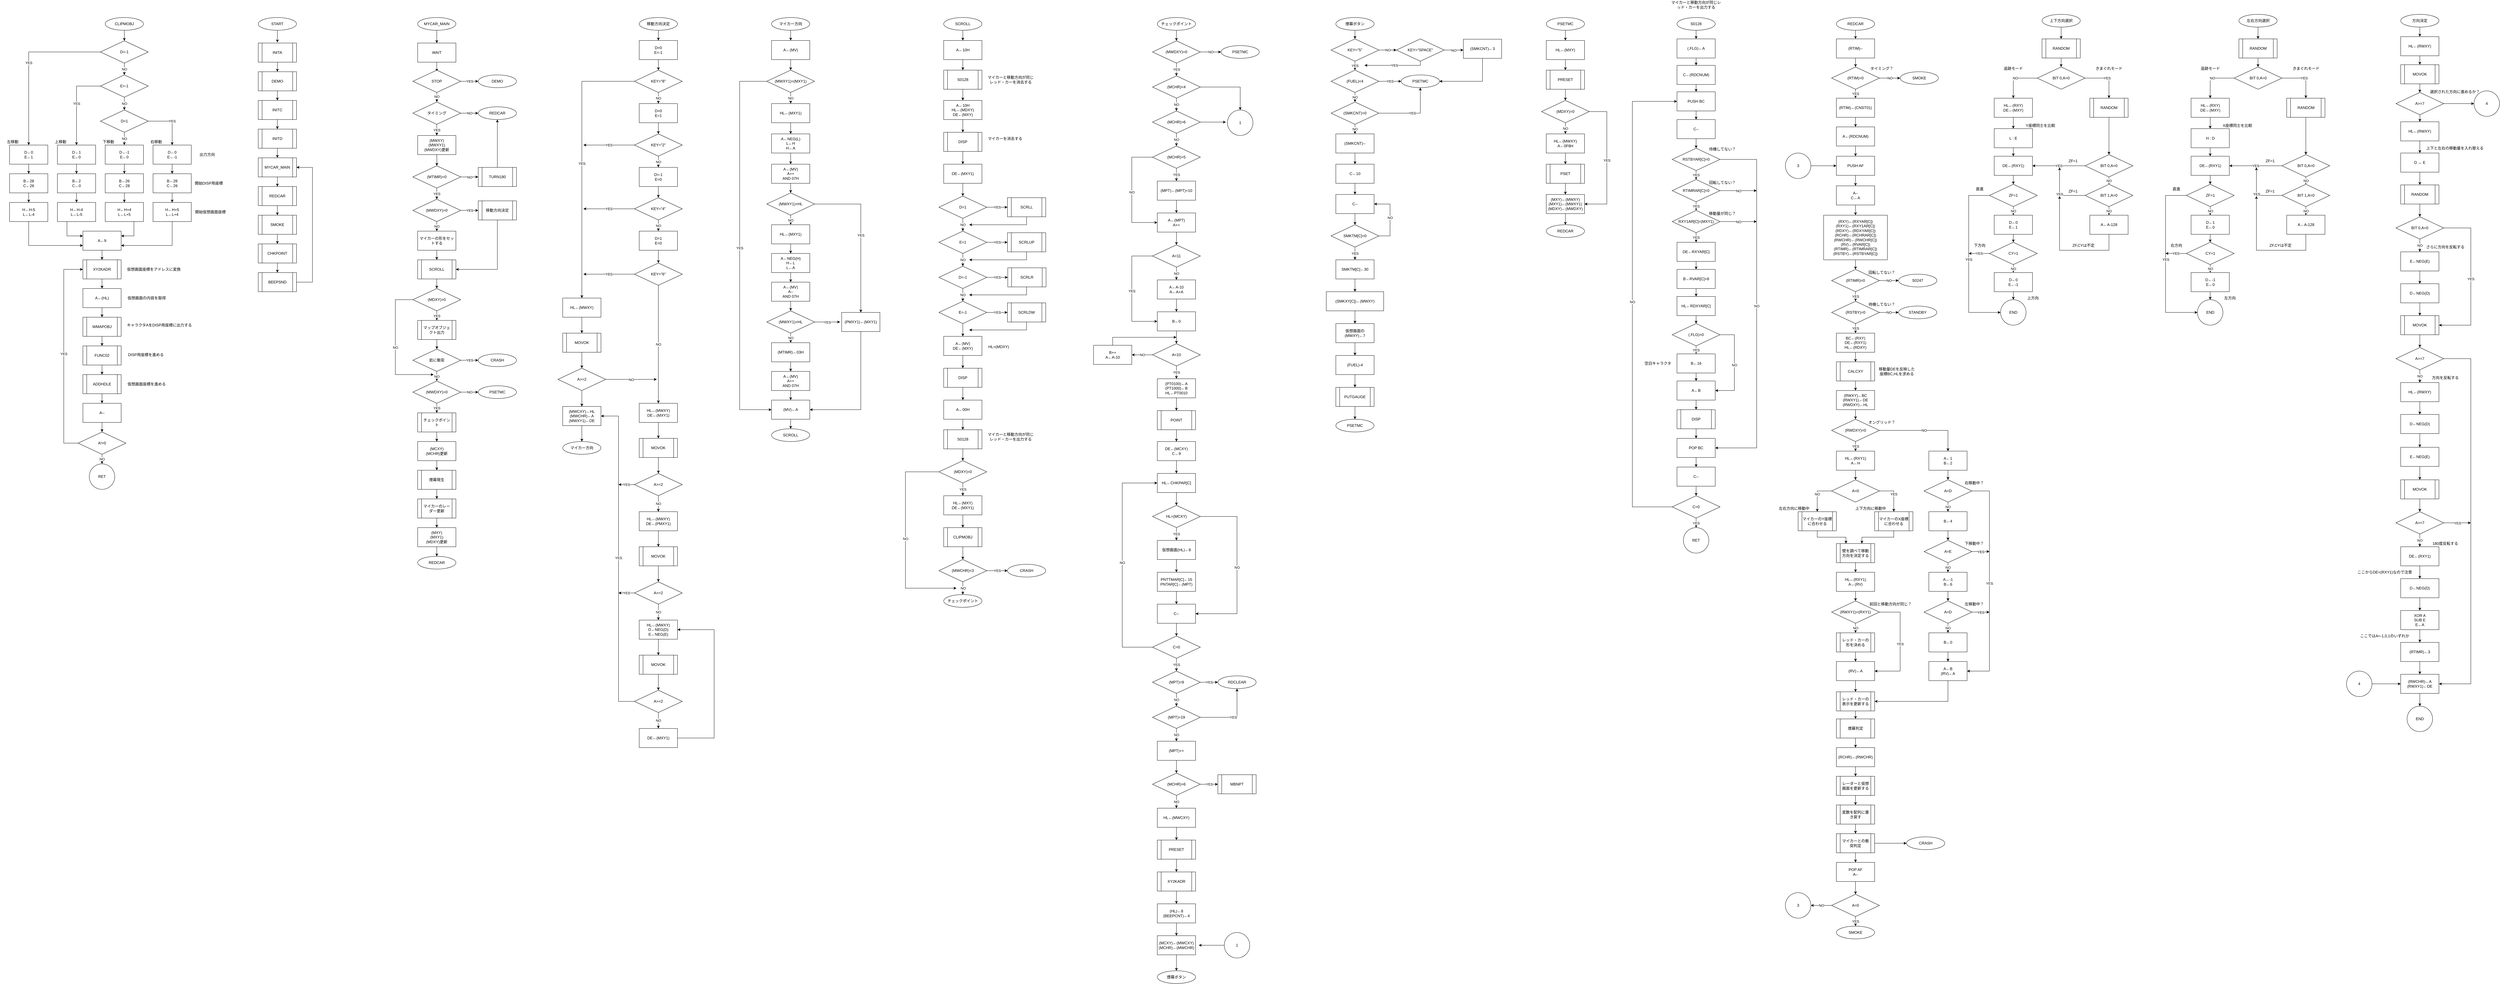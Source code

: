 <mxfile version="12.9.14" type="github">
  <diagram id="C5RBs43oDa-KdzZeNtuy" name="Page-1">
    <mxGraphModel dx="2229" dy="1520" grid="1" gridSize="10" guides="1" tooltips="1" connect="1" arrows="1" fold="1" page="0" pageScale="1" pageWidth="827" pageHeight="1169" math="0" shadow="0">
      <root>
        <mxCell id="WIyWlLk6GJQsqaUBKTNV-0" />
        <mxCell id="WIyWlLk6GJQsqaUBKTNV-1" parent="WIyWlLk6GJQsqaUBKTNV-0" />
        <mxCell id="nqtLHEjrHN-lKsNGVXzO-3" value="" style="edgeStyle=orthogonalEdgeStyle;rounded=0;orthogonalLoop=1;jettySize=auto;html=1;" parent="WIyWlLk6GJQsqaUBKTNV-1" edge="1">
          <mxGeometry relative="1" as="geometry">
            <mxPoint x="-170" y="-130" as="sourcePoint" />
            <mxPoint x="-170" y="-92" as="targetPoint" />
          </mxGeometry>
        </mxCell>
        <mxCell id="nqtLHEjrHN-lKsNGVXzO-8" value="" style="edgeStyle=orthogonalEdgeStyle;rounded=0;orthogonalLoop=1;jettySize=auto;html=1;" parent="WIyWlLk6GJQsqaUBKTNV-1" source="nqtLHEjrHN-lKsNGVXzO-5" target="nqtLHEjrHN-lKsNGVXzO-7" edge="1">
          <mxGeometry relative="1" as="geometry" />
        </mxCell>
        <mxCell id="nqtLHEjrHN-lKsNGVXzO-5" value="INITA" style="shape=process;whiteSpace=wrap;html=1;backgroundOutline=1;" parent="WIyWlLk6GJQsqaUBKTNV-1" vertex="1">
          <mxGeometry x="-230" y="-90" width="120" height="60" as="geometry" />
        </mxCell>
        <mxCell id="nqtLHEjrHN-lKsNGVXzO-6" value="START" style="ellipse;whiteSpace=wrap;html=1;" parent="WIyWlLk6GJQsqaUBKTNV-1" vertex="1">
          <mxGeometry x="-230" y="-170" width="120" height="40" as="geometry" />
        </mxCell>
        <mxCell id="nqtLHEjrHN-lKsNGVXzO-10" value="" style="edgeStyle=orthogonalEdgeStyle;rounded=0;orthogonalLoop=1;jettySize=auto;html=1;" parent="WIyWlLk6GJQsqaUBKTNV-1" source="nqtLHEjrHN-lKsNGVXzO-7" target="nqtLHEjrHN-lKsNGVXzO-9" edge="1">
          <mxGeometry relative="1" as="geometry" />
        </mxCell>
        <mxCell id="nqtLHEjrHN-lKsNGVXzO-7" value="DEMO" style="shape=process;whiteSpace=wrap;html=1;backgroundOutline=1;" parent="WIyWlLk6GJQsqaUBKTNV-1" vertex="1">
          <mxGeometry x="-230" width="120" height="60" as="geometry" />
        </mxCell>
        <mxCell id="nqtLHEjrHN-lKsNGVXzO-12" value="" style="edgeStyle=orthogonalEdgeStyle;rounded=0;orthogonalLoop=1;jettySize=auto;html=1;" parent="WIyWlLk6GJQsqaUBKTNV-1" source="nqtLHEjrHN-lKsNGVXzO-9" target="nqtLHEjrHN-lKsNGVXzO-11" edge="1">
          <mxGeometry relative="1" as="geometry" />
        </mxCell>
        <mxCell id="nqtLHEjrHN-lKsNGVXzO-9" value="INITC" style="shape=process;whiteSpace=wrap;html=1;backgroundOutline=1;" parent="WIyWlLk6GJQsqaUBKTNV-1" vertex="1">
          <mxGeometry x="-230" y="90" width="120" height="60" as="geometry" />
        </mxCell>
        <mxCell id="nqtLHEjrHN-lKsNGVXzO-14" value="" style="edgeStyle=orthogonalEdgeStyle;rounded=0;orthogonalLoop=1;jettySize=auto;html=1;" parent="WIyWlLk6GJQsqaUBKTNV-1" source="nqtLHEjrHN-lKsNGVXzO-11" target="nqtLHEjrHN-lKsNGVXzO-13" edge="1">
          <mxGeometry relative="1" as="geometry" />
        </mxCell>
        <mxCell id="nqtLHEjrHN-lKsNGVXzO-11" value="INITD" style="shape=process;whiteSpace=wrap;html=1;backgroundOutline=1;" parent="WIyWlLk6GJQsqaUBKTNV-1" vertex="1">
          <mxGeometry x="-230" y="180" width="120" height="60" as="geometry" />
        </mxCell>
        <mxCell id="nqtLHEjrHN-lKsNGVXzO-16" value="" style="edgeStyle=orthogonalEdgeStyle;rounded=0;orthogonalLoop=1;jettySize=auto;html=1;" parent="WIyWlLk6GJQsqaUBKTNV-1" source="nqtLHEjrHN-lKsNGVXzO-13" target="nqtLHEjrHN-lKsNGVXzO-15" edge="1">
          <mxGeometry relative="1" as="geometry" />
        </mxCell>
        <mxCell id="nqtLHEjrHN-lKsNGVXzO-13" value="MYCAR_MAIN" style="shape=process;whiteSpace=wrap;html=1;backgroundOutline=1;" parent="WIyWlLk6GJQsqaUBKTNV-1" vertex="1">
          <mxGeometry x="-230" y="270" width="120" height="60" as="geometry" />
        </mxCell>
        <mxCell id="nqtLHEjrHN-lKsNGVXzO-20" value="" style="edgeStyle=orthogonalEdgeStyle;rounded=0;orthogonalLoop=1;jettySize=auto;html=1;" parent="WIyWlLk6GJQsqaUBKTNV-1" source="nqtLHEjrHN-lKsNGVXzO-15" target="nqtLHEjrHN-lKsNGVXzO-17" edge="1">
          <mxGeometry relative="1" as="geometry" />
        </mxCell>
        <mxCell id="nqtLHEjrHN-lKsNGVXzO-15" value="REDCAR" style="shape=process;whiteSpace=wrap;html=1;backgroundOutline=1;" parent="WIyWlLk6GJQsqaUBKTNV-1" vertex="1">
          <mxGeometry x="-230" y="360" width="120" height="60" as="geometry" />
        </mxCell>
        <mxCell id="nqtLHEjrHN-lKsNGVXzO-22" value="" style="edgeStyle=orthogonalEdgeStyle;rounded=0;orthogonalLoop=1;jettySize=auto;html=1;" parent="WIyWlLk6GJQsqaUBKTNV-1" source="nqtLHEjrHN-lKsNGVXzO-17" target="nqtLHEjrHN-lKsNGVXzO-21" edge="1">
          <mxGeometry relative="1" as="geometry" />
        </mxCell>
        <mxCell id="nqtLHEjrHN-lKsNGVXzO-17" value="SMOKE" style="shape=process;whiteSpace=wrap;html=1;backgroundOutline=1;" parent="WIyWlLk6GJQsqaUBKTNV-1" vertex="1">
          <mxGeometry x="-230" y="450" width="120" height="60" as="geometry" />
        </mxCell>
        <mxCell id="nqtLHEjrHN-lKsNGVXzO-26" value="" style="edgeStyle=orthogonalEdgeStyle;rounded=0;orthogonalLoop=1;jettySize=auto;html=1;" parent="WIyWlLk6GJQsqaUBKTNV-1" source="nqtLHEjrHN-lKsNGVXzO-21" target="nqtLHEjrHN-lKsNGVXzO-25" edge="1">
          <mxGeometry relative="1" as="geometry" />
        </mxCell>
        <mxCell id="nqtLHEjrHN-lKsNGVXzO-21" value="CHKPOINT" style="shape=process;whiteSpace=wrap;html=1;backgroundOutline=1;" parent="WIyWlLk6GJQsqaUBKTNV-1" vertex="1">
          <mxGeometry x="-230" y="540" width="120" height="60" as="geometry" />
        </mxCell>
        <mxCell id="nqtLHEjrHN-lKsNGVXzO-48" value="" style="edgeStyle=orthogonalEdgeStyle;rounded=0;orthogonalLoop=1;jettySize=auto;html=1;entryX=1;entryY=0.5;entryDx=0;entryDy=0;" parent="WIyWlLk6GJQsqaUBKTNV-1" source="nqtLHEjrHN-lKsNGVXzO-25" target="nqtLHEjrHN-lKsNGVXzO-13" edge="1">
          <mxGeometry relative="1" as="geometry">
            <mxPoint x="-40" y="300" as="targetPoint" />
            <Array as="points">
              <mxPoint x="-60" y="660" />
              <mxPoint x="-60" y="300" />
            </Array>
          </mxGeometry>
        </mxCell>
        <mxCell id="nqtLHEjrHN-lKsNGVXzO-25" value="BEEPSND" style="shape=process;whiteSpace=wrap;html=1;backgroundOutline=1;" parent="WIyWlLk6GJQsqaUBKTNV-1" vertex="1">
          <mxGeometry x="-230" y="630" width="120" height="60" as="geometry" />
        </mxCell>
        <mxCell id="nqtLHEjrHN-lKsNGVXzO-42" value="" style="edgeStyle=orthogonalEdgeStyle;rounded=0;orthogonalLoop=1;jettySize=auto;html=1;" parent="WIyWlLk6GJQsqaUBKTNV-1" source="nqtLHEjrHN-lKsNGVXzO-33" target="nqtLHEjrHN-lKsNGVXzO-39" edge="1">
          <mxGeometry relative="1" as="geometry" />
        </mxCell>
        <mxCell id="nqtLHEjrHN-lKsNGVXzO-33" value="MYCAR_MAIN" style="ellipse;whiteSpace=wrap;html=1;" parent="WIyWlLk6GJQsqaUBKTNV-1" vertex="1">
          <mxGeometry x="270" y="-170" width="120" height="40" as="geometry" />
        </mxCell>
        <mxCell id="nqtLHEjrHN-lKsNGVXzO-41" value="" style="edgeStyle=orthogonalEdgeStyle;rounded=0;orthogonalLoop=1;jettySize=auto;html=1;" parent="WIyWlLk6GJQsqaUBKTNV-1" source="nqtLHEjrHN-lKsNGVXzO-39" edge="1">
          <mxGeometry relative="1" as="geometry">
            <mxPoint x="330.0" as="targetPoint" />
          </mxGeometry>
        </mxCell>
        <mxCell id="nqtLHEjrHN-lKsNGVXzO-39" value="WAIT" style="rounded=0;whiteSpace=wrap;html=1;" parent="WIyWlLk6GJQsqaUBKTNV-1" vertex="1">
          <mxGeometry x="270" y="-90" width="120" height="60" as="geometry" />
        </mxCell>
        <mxCell id="nqtLHEjrHN-lKsNGVXzO-46" value="NO" style="edgeStyle=orthogonalEdgeStyle;rounded=0;orthogonalLoop=1;jettySize=auto;html=1;" parent="WIyWlLk6GJQsqaUBKTNV-1" target="nqtLHEjrHN-lKsNGVXzO-43" edge="1">
          <mxGeometry relative="1" as="geometry">
            <mxPoint x="330.0" y="60" as="sourcePoint" />
          </mxGeometry>
        </mxCell>
        <mxCell id="nqtLHEjrHN-lKsNGVXzO-45" value="NO" style="edgeStyle=orthogonalEdgeStyle;rounded=0;orthogonalLoop=1;jettySize=auto;html=1;entryX=0;entryY=0.5;entryDx=0;entryDy=0;" parent="WIyWlLk6GJQsqaUBKTNV-1" source="nqtLHEjrHN-lKsNGVXzO-43" target="nqtLHEjrHN-lKsNGVXzO-52" edge="1">
          <mxGeometry relative="1" as="geometry">
            <mxPoint x="460" y="130" as="targetPoint" />
          </mxGeometry>
        </mxCell>
        <mxCell id="nqtLHEjrHN-lKsNGVXzO-50" value="YES" style="edgeStyle=orthogonalEdgeStyle;rounded=0;orthogonalLoop=1;jettySize=auto;html=1;" parent="WIyWlLk6GJQsqaUBKTNV-1" source="nqtLHEjrHN-lKsNGVXzO-43" edge="1">
          <mxGeometry relative="1" as="geometry">
            <mxPoint x="330" y="200" as="targetPoint" />
          </mxGeometry>
        </mxCell>
        <mxCell id="nqtLHEjrHN-lKsNGVXzO-43" value="タイミング" style="rhombus;whiteSpace=wrap;html=1;rounded=0;" parent="WIyWlLk6GJQsqaUBKTNV-1" vertex="1">
          <mxGeometry x="255" y="95" width="150" height="70" as="geometry" />
        </mxCell>
        <mxCell id="nqtLHEjrHN-lKsNGVXzO-54" value="" style="edgeStyle=orthogonalEdgeStyle;rounded=0;orthogonalLoop=1;jettySize=auto;html=1;" parent="WIyWlLk6GJQsqaUBKTNV-1" target="nqtLHEjrHN-lKsNGVXzO-51" edge="1">
          <mxGeometry relative="1" as="geometry">
            <mxPoint x="330" y="260" as="sourcePoint" />
          </mxGeometry>
        </mxCell>
        <mxCell id="nqtLHEjrHN-lKsNGVXzO-60" value="YES" style="edgeStyle=orthogonalEdgeStyle;rounded=0;orthogonalLoop=1;jettySize=auto;html=1;" parent="WIyWlLk6GJQsqaUBKTNV-1" source="nqtLHEjrHN-lKsNGVXzO-51" target="nqtLHEjrHN-lKsNGVXzO-59" edge="1">
          <mxGeometry relative="1" as="geometry" />
        </mxCell>
        <mxCell id="kZs2vMbf8O2eaN0qB7Vc-331" value="NO" style="edgeStyle=orthogonalEdgeStyle;rounded=0;orthogonalLoop=1;jettySize=auto;html=1;" edge="1" parent="WIyWlLk6GJQsqaUBKTNV-1" source="nqtLHEjrHN-lKsNGVXzO-51">
          <mxGeometry relative="1" as="geometry">
            <mxPoint x="460" y="330" as="targetPoint" />
          </mxGeometry>
        </mxCell>
        <mxCell id="nqtLHEjrHN-lKsNGVXzO-51" value="(MTIMR)=0" style="rhombus;whiteSpace=wrap;html=1;rounded=0;" parent="WIyWlLk6GJQsqaUBKTNV-1" vertex="1">
          <mxGeometry x="255" y="295" width="150" height="70" as="geometry" />
        </mxCell>
        <mxCell id="nqtLHEjrHN-lKsNGVXzO-52" value="REDCAR" style="ellipse;whiteSpace=wrap;html=1;rounded=0;" parent="WIyWlLk6GJQsqaUBKTNV-1" vertex="1">
          <mxGeometry x="460" y="110" width="120" height="40" as="geometry" />
        </mxCell>
        <mxCell id="nqtLHEjrHN-lKsNGVXzO-57" value="YES" style="edgeStyle=orthogonalEdgeStyle;rounded=0;orthogonalLoop=1;jettySize=auto;html=1;" parent="WIyWlLk6GJQsqaUBKTNV-1" source="nqtLHEjrHN-lKsNGVXzO-55" target="nqtLHEjrHN-lKsNGVXzO-56" edge="1">
          <mxGeometry relative="1" as="geometry" />
        </mxCell>
        <mxCell id="nqtLHEjrHN-lKsNGVXzO-55" value="STOP" style="rhombus;whiteSpace=wrap;html=1;rounded=0;gradientColor=none;" parent="WIyWlLk6GJQsqaUBKTNV-1" vertex="1">
          <mxGeometry x="255" y="-5" width="150" height="70" as="geometry" />
        </mxCell>
        <mxCell id="nqtLHEjrHN-lKsNGVXzO-56" value="DEMO" style="ellipse;whiteSpace=wrap;html=1;rounded=0;" parent="WIyWlLk6GJQsqaUBKTNV-1" vertex="1">
          <mxGeometry x="460" y="10" width="120" height="40" as="geometry" />
        </mxCell>
        <mxCell id="nqtLHEjrHN-lKsNGVXzO-62" value="NO" style="edgeStyle=orthogonalEdgeStyle;rounded=0;orthogonalLoop=1;jettySize=auto;html=1;" parent="WIyWlLk6GJQsqaUBKTNV-1" source="nqtLHEjrHN-lKsNGVXzO-59" target="nqtLHEjrHN-lKsNGVXzO-61" edge="1">
          <mxGeometry relative="1" as="geometry" />
        </mxCell>
        <mxCell id="nqtLHEjrHN-lKsNGVXzO-75" value="YES" style="edgeStyle=orthogonalEdgeStyle;rounded=0;orthogonalLoop=1;jettySize=auto;html=1;" parent="WIyWlLk6GJQsqaUBKTNV-1" source="nqtLHEjrHN-lKsNGVXzO-59" target="nqtLHEjrHN-lKsNGVXzO-74" edge="1">
          <mxGeometry relative="1" as="geometry" />
        </mxCell>
        <mxCell id="nqtLHEjrHN-lKsNGVXzO-59" value="(MWDXY)=0" style="rhombus;whiteSpace=wrap;html=1;rounded=0;" parent="WIyWlLk6GJQsqaUBKTNV-1" vertex="1">
          <mxGeometry x="255" y="400" width="150" height="70" as="geometry" />
        </mxCell>
        <mxCell id="nqtLHEjrHN-lKsNGVXzO-92" value="" style="edgeStyle=orthogonalEdgeStyle;rounded=0;orthogonalLoop=1;jettySize=auto;html=1;" parent="WIyWlLk6GJQsqaUBKTNV-1" source="nqtLHEjrHN-lKsNGVXzO-61" target="nqtLHEjrHN-lKsNGVXzO-87" edge="1">
          <mxGeometry relative="1" as="geometry" />
        </mxCell>
        <mxCell id="nqtLHEjrHN-lKsNGVXzO-61" value="マイカーの形をセットする" style="rounded=0;whiteSpace=wrap;html=1;" parent="WIyWlLk6GJQsqaUBKTNV-1" vertex="1">
          <mxGeometry x="270" y="500" width="120" height="60" as="geometry" />
        </mxCell>
        <mxCell id="nqtLHEjrHN-lKsNGVXzO-68" value="YES" style="edgeStyle=orthogonalEdgeStyle;rounded=0;orthogonalLoop=1;jettySize=auto;html=1;" parent="WIyWlLk6GJQsqaUBKTNV-1" source="nqtLHEjrHN-lKsNGVXzO-65" edge="1">
          <mxGeometry relative="1" as="geometry">
            <mxPoint x="330.0" y="780" as="targetPoint" />
          </mxGeometry>
        </mxCell>
        <mxCell id="nqtLHEjrHN-lKsNGVXzO-81" value="NO" style="edgeStyle=orthogonalEdgeStyle;rounded=0;orthogonalLoop=1;jettySize=auto;html=1;" parent="WIyWlLk6GJQsqaUBKTNV-1" source="nqtLHEjrHN-lKsNGVXzO-65" edge="1">
          <mxGeometry relative="1" as="geometry">
            <mxPoint x="320" y="950" as="targetPoint" />
            <Array as="points">
              <mxPoint x="200" y="715" />
              <mxPoint x="200" y="950" />
            </Array>
          </mxGeometry>
        </mxCell>
        <mxCell id="nqtLHEjrHN-lKsNGVXzO-65" value="(MDXY)=0" style="rhombus;whiteSpace=wrap;html=1;rounded=0;" parent="WIyWlLk6GJQsqaUBKTNV-1" vertex="1">
          <mxGeometry x="255" y="680" width="150" height="70" as="geometry" />
        </mxCell>
        <mxCell id="nqtLHEjrHN-lKsNGVXzO-71" value="" style="edgeStyle=orthogonalEdgeStyle;rounded=0;orthogonalLoop=1;jettySize=auto;html=1;" parent="WIyWlLk6GJQsqaUBKTNV-1" target="nqtLHEjrHN-lKsNGVXzO-70" edge="1">
          <mxGeometry relative="1" as="geometry">
            <mxPoint x="330.0" y="840" as="sourcePoint" />
          </mxGeometry>
        </mxCell>
        <mxCell id="nqtLHEjrHN-lKsNGVXzO-73" value="&lt;div&gt;YES&lt;/div&gt;" style="edgeStyle=orthogonalEdgeStyle;rounded=0;orthogonalLoop=1;jettySize=auto;html=1;" parent="WIyWlLk6GJQsqaUBKTNV-1" source="nqtLHEjrHN-lKsNGVXzO-70" target="nqtLHEjrHN-lKsNGVXzO-72" edge="1">
          <mxGeometry relative="1" as="geometry" />
        </mxCell>
        <mxCell id="nqtLHEjrHN-lKsNGVXzO-79" value="NO" style="edgeStyle=orthogonalEdgeStyle;rounded=0;orthogonalLoop=1;jettySize=auto;html=1;" parent="WIyWlLk6GJQsqaUBKTNV-1" source="nqtLHEjrHN-lKsNGVXzO-70" edge="1">
          <mxGeometry relative="1" as="geometry">
            <mxPoint x="330.0" y="970" as="targetPoint" />
          </mxGeometry>
        </mxCell>
        <mxCell id="nqtLHEjrHN-lKsNGVXzO-70" value="岩に衝突" style="rhombus;whiteSpace=wrap;html=1;rounded=0;" parent="WIyWlLk6GJQsqaUBKTNV-1" vertex="1">
          <mxGeometry x="255" y="870" width="150" height="70" as="geometry" />
        </mxCell>
        <mxCell id="nqtLHEjrHN-lKsNGVXzO-72" value="CRASH" style="ellipse;whiteSpace=wrap;html=1;rounded=0;" parent="WIyWlLk6GJQsqaUBKTNV-1" vertex="1">
          <mxGeometry x="460" y="885" width="120" height="40" as="geometry" />
        </mxCell>
        <mxCell id="nqtLHEjrHN-lKsNGVXzO-77" value="" style="edgeStyle=orthogonalEdgeStyle;rounded=0;orthogonalLoop=1;jettySize=auto;html=1;entryX=1;entryY=0.5;entryDx=0;entryDy=0;" parent="WIyWlLk6GJQsqaUBKTNV-1" source="nqtLHEjrHN-lKsNGVXzO-74" target="nqtLHEjrHN-lKsNGVXzO-87" edge="1">
          <mxGeometry relative="1" as="geometry">
            <mxPoint x="390.0" y="630" as="targetPoint" />
            <Array as="points">
              <mxPoint x="520" y="620" />
            </Array>
          </mxGeometry>
        </mxCell>
        <mxCell id="nqtLHEjrHN-lKsNGVXzO-74" value="移動方向決定" style="shape=process;whiteSpace=wrap;html=1;backgroundOutline=1;rounded=0;" parent="WIyWlLk6GJQsqaUBKTNV-1" vertex="1">
          <mxGeometry x="460" y="405" width="120" height="60" as="geometry" />
        </mxCell>
        <mxCell id="nqtLHEjrHN-lKsNGVXzO-84" value="NO" style="edgeStyle=orthogonalEdgeStyle;rounded=0;orthogonalLoop=1;jettySize=auto;html=1;" parent="WIyWlLk6GJQsqaUBKTNV-1" source="nqtLHEjrHN-lKsNGVXzO-82" target="nqtLHEjrHN-lKsNGVXzO-83" edge="1">
          <mxGeometry relative="1" as="geometry" />
        </mxCell>
        <mxCell id="nqtLHEjrHN-lKsNGVXzO-86" value="YES" style="edgeStyle=orthogonalEdgeStyle;rounded=0;orthogonalLoop=1;jettySize=auto;html=1;" parent="WIyWlLk6GJQsqaUBKTNV-1" source="nqtLHEjrHN-lKsNGVXzO-82" target="nqtLHEjrHN-lKsNGVXzO-85" edge="1">
          <mxGeometry relative="1" as="geometry" />
        </mxCell>
        <mxCell id="nqtLHEjrHN-lKsNGVXzO-82" value="(MWDXY)=0" style="rhombus;whiteSpace=wrap;html=1;rounded=0;" parent="WIyWlLk6GJQsqaUBKTNV-1" vertex="1">
          <mxGeometry x="255" y="970" width="150" height="70" as="geometry" />
        </mxCell>
        <mxCell id="nqtLHEjrHN-lKsNGVXzO-83" value="PSETMC" style="ellipse;whiteSpace=wrap;html=1;rounded=0;" parent="WIyWlLk6GJQsqaUBKTNV-1" vertex="1">
          <mxGeometry x="460" y="985" width="120" height="40" as="geometry" />
        </mxCell>
        <mxCell id="kZs2vMbf8O2eaN0qB7Vc-2" value="" style="edgeStyle=orthogonalEdgeStyle;rounded=0;orthogonalLoop=1;jettySize=auto;html=1;" edge="1" parent="WIyWlLk6GJQsqaUBKTNV-1" source="nqtLHEjrHN-lKsNGVXzO-85" target="kZs2vMbf8O2eaN0qB7Vc-1">
          <mxGeometry relative="1" as="geometry" />
        </mxCell>
        <mxCell id="nqtLHEjrHN-lKsNGVXzO-85" value="チェックポイント" style="shape=process;whiteSpace=wrap;html=1;backgroundOutline=1;rounded=0;" parent="WIyWlLk6GJQsqaUBKTNV-1" vertex="1">
          <mxGeometry x="270" y="1070" width="120" height="60" as="geometry" />
        </mxCell>
        <mxCell id="nqtLHEjrHN-lKsNGVXzO-91" value="" style="edgeStyle=orthogonalEdgeStyle;rounded=0;orthogonalLoop=1;jettySize=auto;html=1;" parent="WIyWlLk6GJQsqaUBKTNV-1" source="nqtLHEjrHN-lKsNGVXzO-87" target="nqtLHEjrHN-lKsNGVXzO-65" edge="1">
          <mxGeometry relative="1" as="geometry" />
        </mxCell>
        <mxCell id="nqtLHEjrHN-lKsNGVXzO-87" value="SCROLL" style="shape=process;whiteSpace=wrap;html=1;backgroundOutline=1;rounded=0;" parent="WIyWlLk6GJQsqaUBKTNV-1" vertex="1">
          <mxGeometry x="270" y="590" width="120" height="60" as="geometry" />
        </mxCell>
        <mxCell id="nqtLHEjrHN-lKsNGVXzO-93" value="マップオブジェクト出力" style="shape=process;whiteSpace=wrap;html=1;backgroundOutline=1;rounded=0;" parent="WIyWlLk6GJQsqaUBKTNV-1" vertex="1">
          <mxGeometry x="270" y="780" width="120" height="60" as="geometry" />
        </mxCell>
        <mxCell id="kZs2vMbf8O2eaN0qB7Vc-4" value="" style="edgeStyle=orthogonalEdgeStyle;rounded=0;orthogonalLoop=1;jettySize=auto;html=1;" edge="1" parent="WIyWlLk6GJQsqaUBKTNV-1" source="kZs2vMbf8O2eaN0qB7Vc-1" target="kZs2vMbf8O2eaN0qB7Vc-3">
          <mxGeometry relative="1" as="geometry" />
        </mxCell>
        <mxCell id="kZs2vMbf8O2eaN0qB7Vc-1" value="&lt;div&gt;(MCXY)&lt;/div&gt;&lt;div&gt;(MCHR)更新&lt;br&gt;&lt;/div&gt;" style="rounded=0;whiteSpace=wrap;html=1;gradientColor=none;" vertex="1" parent="WIyWlLk6GJQsqaUBKTNV-1">
          <mxGeometry x="270" y="1160" width="120" height="60" as="geometry" />
        </mxCell>
        <mxCell id="kZs2vMbf8O2eaN0qB7Vc-7" value="" style="edgeStyle=orthogonalEdgeStyle;rounded=0;orthogonalLoop=1;jettySize=auto;html=1;" edge="1" parent="WIyWlLk6GJQsqaUBKTNV-1" source="kZs2vMbf8O2eaN0qB7Vc-3" target="kZs2vMbf8O2eaN0qB7Vc-6">
          <mxGeometry relative="1" as="geometry" />
        </mxCell>
        <mxCell id="kZs2vMbf8O2eaN0qB7Vc-3" value="煙幕発生" style="shape=process;whiteSpace=wrap;html=1;backgroundOutline=1;gradientColor=none;" vertex="1" parent="WIyWlLk6GJQsqaUBKTNV-1">
          <mxGeometry x="270" y="1250" width="120" height="60" as="geometry" />
        </mxCell>
        <mxCell id="kZs2vMbf8O2eaN0qB7Vc-9" value="" style="edgeStyle=orthogonalEdgeStyle;rounded=0;orthogonalLoop=1;jettySize=auto;html=1;" edge="1" parent="WIyWlLk6GJQsqaUBKTNV-1" source="kZs2vMbf8O2eaN0qB7Vc-6" target="kZs2vMbf8O2eaN0qB7Vc-8">
          <mxGeometry relative="1" as="geometry" />
        </mxCell>
        <mxCell id="kZs2vMbf8O2eaN0qB7Vc-6" value="マイカーのレーダー更新" style="shape=process;whiteSpace=wrap;html=1;backgroundOutline=1;gradientColor=none;" vertex="1" parent="WIyWlLk6GJQsqaUBKTNV-1">
          <mxGeometry x="270" y="1340" width="120" height="60" as="geometry" />
        </mxCell>
        <mxCell id="kZs2vMbf8O2eaN0qB7Vc-16" value="" style="edgeStyle=orthogonalEdgeStyle;rounded=0;orthogonalLoop=1;jettySize=auto;html=1;" edge="1" parent="WIyWlLk6GJQsqaUBKTNV-1" source="kZs2vMbf8O2eaN0qB7Vc-8">
          <mxGeometry relative="1" as="geometry">
            <mxPoint x="330" y="1520" as="targetPoint" />
          </mxGeometry>
        </mxCell>
        <mxCell id="kZs2vMbf8O2eaN0qB7Vc-8" value="&lt;div&gt;(MXY)&lt;/div&gt;&lt;div&gt;(MXY1)&lt;/div&gt;&lt;div&gt;(MDXY)更新&lt;/div&gt;" style="rounded=0;whiteSpace=wrap;html=1;gradientColor=none;" vertex="1" parent="WIyWlLk6GJQsqaUBKTNV-1">
          <mxGeometry x="270" y="1430" width="120" height="60" as="geometry" />
        </mxCell>
        <mxCell id="kZs2vMbf8O2eaN0qB7Vc-10" value="REDCAR" style="ellipse;whiteSpace=wrap;html=1;rounded=0;" vertex="1" parent="WIyWlLk6GJQsqaUBKTNV-1">
          <mxGeometry x="270" y="1520" width="120" height="40" as="geometry" />
        </mxCell>
        <mxCell id="kZs2vMbf8O2eaN0qB7Vc-18" value="&lt;div&gt;(MWXY)&lt;/div&gt;&lt;div&gt;(MWXY1)&lt;/div&gt;&lt;div&gt;(MWDXY)更新&lt;/div&gt;" style="rounded=0;whiteSpace=wrap;html=1;gradientColor=none;" vertex="1" parent="WIyWlLk6GJQsqaUBKTNV-1">
          <mxGeometry x="270" y="200" width="120" height="60" as="geometry" />
        </mxCell>
        <mxCell id="kZs2vMbf8O2eaN0qB7Vc-21" value="" style="edgeStyle=orthogonalEdgeStyle;rounded=0;orthogonalLoop=1;jettySize=auto;html=1;" edge="1" parent="WIyWlLk6GJQsqaUBKTNV-1" source="kZs2vMbf8O2eaN0qB7Vc-19" target="kZs2vMbf8O2eaN0qB7Vc-20">
          <mxGeometry relative="1" as="geometry" />
        </mxCell>
        <mxCell id="kZs2vMbf8O2eaN0qB7Vc-19" value="移動方向決定" style="ellipse;whiteSpace=wrap;html=1;" vertex="1" parent="WIyWlLk6GJQsqaUBKTNV-1">
          <mxGeometry x="965" y="-170" width="120" height="40" as="geometry" />
        </mxCell>
        <mxCell id="kZs2vMbf8O2eaN0qB7Vc-23" value="" style="edgeStyle=orthogonalEdgeStyle;rounded=0;orthogonalLoop=1;jettySize=auto;html=1;" edge="1" parent="WIyWlLk6GJQsqaUBKTNV-1" source="kZs2vMbf8O2eaN0qB7Vc-20" target="kZs2vMbf8O2eaN0qB7Vc-22">
          <mxGeometry relative="1" as="geometry" />
        </mxCell>
        <mxCell id="kZs2vMbf8O2eaN0qB7Vc-20" value="&lt;div&gt;D=0&lt;/div&gt;&lt;div&gt;E=-1&lt;br&gt;&lt;/div&gt;" style="rounded=0;whiteSpace=wrap;html=1;gradientColor=none;" vertex="1" parent="WIyWlLk6GJQsqaUBKTNV-1">
          <mxGeometry x="965" y="-98" width="120" height="60" as="geometry" />
        </mxCell>
        <mxCell id="kZs2vMbf8O2eaN0qB7Vc-25" value="NO" style="edgeStyle=orthogonalEdgeStyle;rounded=0;orthogonalLoop=1;jettySize=auto;html=1;" edge="1" parent="WIyWlLk6GJQsqaUBKTNV-1" source="kZs2vMbf8O2eaN0qB7Vc-22" target="kZs2vMbf8O2eaN0qB7Vc-24">
          <mxGeometry relative="1" as="geometry" />
        </mxCell>
        <mxCell id="kZs2vMbf8O2eaN0qB7Vc-40" value="YES" style="edgeStyle=orthogonalEdgeStyle;rounded=0;orthogonalLoop=1;jettySize=auto;html=1;entryX=0.5;entryY=0;entryDx=0;entryDy=0;" edge="1" parent="WIyWlLk6GJQsqaUBKTNV-1" source="kZs2vMbf8O2eaN0qB7Vc-22" target="kZs2vMbf8O2eaN0qB7Vc-36">
          <mxGeometry relative="1" as="geometry">
            <mxPoint x="885" y="730" as="targetPoint" />
            <Array as="points">
              <mxPoint x="785" y="30" />
            </Array>
          </mxGeometry>
        </mxCell>
        <mxCell id="kZs2vMbf8O2eaN0qB7Vc-22" value="KEY=&quot;8&quot;" style="rhombus;whiteSpace=wrap;html=1;rounded=0;gradientColor=none;" vertex="1" parent="WIyWlLk6GJQsqaUBKTNV-1">
          <mxGeometry x="950" y="-5" width="150" height="70" as="geometry" />
        </mxCell>
        <mxCell id="kZs2vMbf8O2eaN0qB7Vc-27" value="" style="edgeStyle=orthogonalEdgeStyle;rounded=0;orthogonalLoop=1;jettySize=auto;html=1;" edge="1" parent="WIyWlLk6GJQsqaUBKTNV-1" source="kZs2vMbf8O2eaN0qB7Vc-24" target="kZs2vMbf8O2eaN0qB7Vc-26">
          <mxGeometry relative="1" as="geometry" />
        </mxCell>
        <mxCell id="kZs2vMbf8O2eaN0qB7Vc-24" value="&lt;div&gt;D=0&lt;/div&gt;&lt;div&gt;E=1&lt;br&gt;&lt;/div&gt;" style="rounded=0;whiteSpace=wrap;html=1;gradientColor=none;" vertex="1" parent="WIyWlLk6GJQsqaUBKTNV-1">
          <mxGeometry x="965" y="100" width="120" height="60" as="geometry" />
        </mxCell>
        <mxCell id="kZs2vMbf8O2eaN0qB7Vc-29" value="NO" style="edgeStyle=orthogonalEdgeStyle;rounded=0;orthogonalLoop=1;jettySize=auto;html=1;" edge="1" parent="WIyWlLk6GJQsqaUBKTNV-1" source="kZs2vMbf8O2eaN0qB7Vc-26" target="kZs2vMbf8O2eaN0qB7Vc-28">
          <mxGeometry relative="1" as="geometry" />
        </mxCell>
        <mxCell id="kZs2vMbf8O2eaN0qB7Vc-41" value="YES" style="edgeStyle=orthogonalEdgeStyle;rounded=0;orthogonalLoop=1;jettySize=auto;html=1;" edge="1" parent="WIyWlLk6GJQsqaUBKTNV-1" source="kZs2vMbf8O2eaN0qB7Vc-26">
          <mxGeometry relative="1" as="geometry">
            <mxPoint x="790" y="230" as="targetPoint" />
          </mxGeometry>
        </mxCell>
        <mxCell id="kZs2vMbf8O2eaN0qB7Vc-26" value="KEY=&quot;2&quot;" style="rhombus;whiteSpace=wrap;html=1;rounded=0;gradientColor=none;" vertex="1" parent="WIyWlLk6GJQsqaUBKTNV-1">
          <mxGeometry x="950" y="195" width="150" height="70" as="geometry" />
        </mxCell>
        <mxCell id="kZs2vMbf8O2eaN0qB7Vc-31" value="" style="edgeStyle=orthogonalEdgeStyle;rounded=0;orthogonalLoop=1;jettySize=auto;html=1;" edge="1" parent="WIyWlLk6GJQsqaUBKTNV-1" source="kZs2vMbf8O2eaN0qB7Vc-28" target="kZs2vMbf8O2eaN0qB7Vc-30">
          <mxGeometry relative="1" as="geometry" />
        </mxCell>
        <mxCell id="kZs2vMbf8O2eaN0qB7Vc-28" value="&lt;div&gt;D=-1&lt;/div&gt;&lt;div&gt;E=0&lt;br&gt;&lt;/div&gt;" style="rounded=0;whiteSpace=wrap;html=1;gradientColor=none;" vertex="1" parent="WIyWlLk6GJQsqaUBKTNV-1">
          <mxGeometry x="965" y="300" width="120" height="60" as="geometry" />
        </mxCell>
        <mxCell id="kZs2vMbf8O2eaN0qB7Vc-33" value="NO" style="edgeStyle=orthogonalEdgeStyle;rounded=0;orthogonalLoop=1;jettySize=auto;html=1;" edge="1" parent="WIyWlLk6GJQsqaUBKTNV-1" source="kZs2vMbf8O2eaN0qB7Vc-30" target="kZs2vMbf8O2eaN0qB7Vc-32">
          <mxGeometry relative="1" as="geometry" />
        </mxCell>
        <mxCell id="kZs2vMbf8O2eaN0qB7Vc-42" value="YES" style="edgeStyle=orthogonalEdgeStyle;rounded=0;orthogonalLoop=1;jettySize=auto;html=1;" edge="1" parent="WIyWlLk6GJQsqaUBKTNV-1" source="kZs2vMbf8O2eaN0qB7Vc-30">
          <mxGeometry relative="1" as="geometry">
            <mxPoint x="790" y="430" as="targetPoint" />
          </mxGeometry>
        </mxCell>
        <mxCell id="kZs2vMbf8O2eaN0qB7Vc-30" value="KEY=&quot;4&quot;" style="rhombus;whiteSpace=wrap;html=1;rounded=0;gradientColor=none;" vertex="1" parent="WIyWlLk6GJQsqaUBKTNV-1">
          <mxGeometry x="950" y="395" width="150" height="70" as="geometry" />
        </mxCell>
        <mxCell id="kZs2vMbf8O2eaN0qB7Vc-35" value="" style="edgeStyle=orthogonalEdgeStyle;rounded=0;orthogonalLoop=1;jettySize=auto;html=1;" edge="1" parent="WIyWlLk6GJQsqaUBKTNV-1" source="kZs2vMbf8O2eaN0qB7Vc-32" target="kZs2vMbf8O2eaN0qB7Vc-34">
          <mxGeometry relative="1" as="geometry" />
        </mxCell>
        <mxCell id="kZs2vMbf8O2eaN0qB7Vc-32" value="&lt;div&gt;D=1&lt;/div&gt;&lt;div&gt;E=0&lt;br&gt;&lt;/div&gt;" style="rounded=0;whiteSpace=wrap;html=1;gradientColor=none;" vertex="1" parent="WIyWlLk6GJQsqaUBKTNV-1">
          <mxGeometry x="965" y="500" width="120" height="60" as="geometry" />
        </mxCell>
        <mxCell id="kZs2vMbf8O2eaN0qB7Vc-53" value="NO" style="edgeStyle=orthogonalEdgeStyle;rounded=0;orthogonalLoop=1;jettySize=auto;html=1;" edge="1" parent="WIyWlLk6GJQsqaUBKTNV-1" source="kZs2vMbf8O2eaN0qB7Vc-34" target="kZs2vMbf8O2eaN0qB7Vc-48">
          <mxGeometry relative="1" as="geometry" />
        </mxCell>
        <mxCell id="kZs2vMbf8O2eaN0qB7Vc-58" value="YES" style="edgeStyle=orthogonalEdgeStyle;rounded=0;orthogonalLoop=1;jettySize=auto;html=1;" edge="1" parent="WIyWlLk6GJQsqaUBKTNV-1" source="kZs2vMbf8O2eaN0qB7Vc-34">
          <mxGeometry relative="1" as="geometry">
            <mxPoint x="790" y="635" as="targetPoint" />
          </mxGeometry>
        </mxCell>
        <mxCell id="kZs2vMbf8O2eaN0qB7Vc-34" value="KEY=&quot;6&quot;" style="rhombus;whiteSpace=wrap;html=1;rounded=0;gradientColor=none;" vertex="1" parent="WIyWlLk6GJQsqaUBKTNV-1">
          <mxGeometry x="950" y="600" width="150" height="70" as="geometry" />
        </mxCell>
        <mxCell id="kZs2vMbf8O2eaN0qB7Vc-45" value="" style="edgeStyle=orthogonalEdgeStyle;rounded=0;orthogonalLoop=1;jettySize=auto;html=1;exitX=0.5;exitY=1;exitDx=0;exitDy=0;" edge="1" parent="WIyWlLk6GJQsqaUBKTNV-1" source="kZs2vMbf8O2eaN0qB7Vc-36" target="kZs2vMbf8O2eaN0qB7Vc-44">
          <mxGeometry relative="1" as="geometry">
            <mxPoint x="815" y="970" as="sourcePoint" />
          </mxGeometry>
        </mxCell>
        <mxCell id="kZs2vMbf8O2eaN0qB7Vc-36" value="HL←(MWXY)" style="rounded=0;whiteSpace=wrap;html=1;gradientColor=none;" vertex="1" parent="WIyWlLk6GJQsqaUBKTNV-1">
          <mxGeometry x="725" y="710" width="120" height="60" as="geometry" />
        </mxCell>
        <mxCell id="kZs2vMbf8O2eaN0qB7Vc-47" value="" style="edgeStyle=orthogonalEdgeStyle;rounded=0;orthogonalLoop=1;jettySize=auto;html=1;" edge="1" parent="WIyWlLk6GJQsqaUBKTNV-1" source="kZs2vMbf8O2eaN0qB7Vc-44" target="kZs2vMbf8O2eaN0qB7Vc-46">
          <mxGeometry relative="1" as="geometry" />
        </mxCell>
        <mxCell id="kZs2vMbf8O2eaN0qB7Vc-44" value="MOVOK" style="shape=process;whiteSpace=wrap;html=1;backgroundOutline=1;gradientColor=none;" vertex="1" parent="WIyWlLk6GJQsqaUBKTNV-1">
          <mxGeometry x="725" y="820" width="120" height="60" as="geometry" />
        </mxCell>
        <mxCell id="kZs2vMbf8O2eaN0qB7Vc-76" value="NO" style="edgeStyle=orthogonalEdgeStyle;rounded=0;orthogonalLoop=1;jettySize=auto;html=1;" edge="1" parent="WIyWlLk6GJQsqaUBKTNV-1" source="kZs2vMbf8O2eaN0qB7Vc-46">
          <mxGeometry relative="1" as="geometry">
            <mxPoint x="1020" y="965" as="targetPoint" />
          </mxGeometry>
        </mxCell>
        <mxCell id="kZs2vMbf8O2eaN0qB7Vc-78" value="" style="edgeStyle=orthogonalEdgeStyle;rounded=0;orthogonalLoop=1;jettySize=auto;html=1;" edge="1" parent="WIyWlLk6GJQsqaUBKTNV-1" source="kZs2vMbf8O2eaN0qB7Vc-46" target="kZs2vMbf8O2eaN0qB7Vc-77">
          <mxGeometry relative="1" as="geometry" />
        </mxCell>
        <mxCell id="kZs2vMbf8O2eaN0qB7Vc-46" value="A&amp;gt;=2" style="rhombus;whiteSpace=wrap;html=1;rounded=0;gradientColor=none;" vertex="1" parent="WIyWlLk6GJQsqaUBKTNV-1">
          <mxGeometry x="710" y="930" width="150" height="70" as="geometry" />
        </mxCell>
        <mxCell id="kZs2vMbf8O2eaN0qB7Vc-52" value="" style="edgeStyle=orthogonalEdgeStyle;rounded=0;orthogonalLoop=1;jettySize=auto;html=1;" edge="1" parent="WIyWlLk6GJQsqaUBKTNV-1" source="kZs2vMbf8O2eaN0qB7Vc-48" target="kZs2vMbf8O2eaN0qB7Vc-51">
          <mxGeometry relative="1" as="geometry" />
        </mxCell>
        <mxCell id="kZs2vMbf8O2eaN0qB7Vc-48" value="&lt;div&gt;HL←(MWXY)&lt;/div&gt;&lt;div&gt;DE←(MXY1)&lt;br&gt;&lt;/div&gt;" style="rounded=0;whiteSpace=wrap;html=1;gradientColor=none;" vertex="1" parent="WIyWlLk6GJQsqaUBKTNV-1">
          <mxGeometry x="965" y="1040" width="120" height="60" as="geometry" />
        </mxCell>
        <mxCell id="kZs2vMbf8O2eaN0qB7Vc-55" value="" style="edgeStyle=orthogonalEdgeStyle;rounded=0;orthogonalLoop=1;jettySize=auto;html=1;" edge="1" parent="WIyWlLk6GJQsqaUBKTNV-1" source="kZs2vMbf8O2eaN0qB7Vc-51" target="kZs2vMbf8O2eaN0qB7Vc-54">
          <mxGeometry relative="1" as="geometry" />
        </mxCell>
        <mxCell id="kZs2vMbf8O2eaN0qB7Vc-51" value="MOVOK" style="shape=process;whiteSpace=wrap;html=1;backgroundOutline=1;gradientColor=none;" vertex="1" parent="WIyWlLk6GJQsqaUBKTNV-1">
          <mxGeometry x="965" y="1150" width="120" height="60" as="geometry" />
        </mxCell>
        <mxCell id="kZs2vMbf8O2eaN0qB7Vc-61" value="NO" style="edgeStyle=orthogonalEdgeStyle;rounded=0;orthogonalLoop=1;jettySize=auto;html=1;" edge="1" parent="WIyWlLk6GJQsqaUBKTNV-1" source="kZs2vMbf8O2eaN0qB7Vc-54" target="kZs2vMbf8O2eaN0qB7Vc-59">
          <mxGeometry relative="1" as="geometry" />
        </mxCell>
        <mxCell id="kZs2vMbf8O2eaN0qB7Vc-81" value="YES" style="edgeStyle=orthogonalEdgeStyle;rounded=0;orthogonalLoop=1;jettySize=auto;html=1;exitX=0;exitY=0.5;exitDx=0;exitDy=0;" edge="1" parent="WIyWlLk6GJQsqaUBKTNV-1" source="kZs2vMbf8O2eaN0qB7Vc-54">
          <mxGeometry relative="1" as="geometry">
            <mxPoint x="900" y="1295" as="targetPoint" />
          </mxGeometry>
        </mxCell>
        <mxCell id="kZs2vMbf8O2eaN0qB7Vc-54" value="A&amp;gt;=2" style="rhombus;whiteSpace=wrap;html=1;rounded=0;gradientColor=none;" vertex="1" parent="WIyWlLk6GJQsqaUBKTNV-1">
          <mxGeometry x="950" y="1260" width="150" height="70" as="geometry" />
        </mxCell>
        <mxCell id="kZs2vMbf8O2eaN0qB7Vc-62" value="" style="edgeStyle=orthogonalEdgeStyle;rounded=0;orthogonalLoop=1;jettySize=auto;html=1;" edge="1" parent="WIyWlLk6GJQsqaUBKTNV-1" source="kZs2vMbf8O2eaN0qB7Vc-59" target="kZs2vMbf8O2eaN0qB7Vc-60">
          <mxGeometry relative="1" as="geometry" />
        </mxCell>
        <mxCell id="kZs2vMbf8O2eaN0qB7Vc-59" value="&lt;div&gt;HL←(MWXY)&lt;/div&gt;&lt;div&gt;DE←(PMXY1)&lt;br&gt;&lt;/div&gt;" style="rounded=0;whiteSpace=wrap;html=1;gradientColor=none;" vertex="1" parent="WIyWlLk6GJQsqaUBKTNV-1">
          <mxGeometry x="965" y="1380" width="120" height="60" as="geometry" />
        </mxCell>
        <mxCell id="kZs2vMbf8O2eaN0qB7Vc-64" value="" style="edgeStyle=orthogonalEdgeStyle;rounded=0;orthogonalLoop=1;jettySize=auto;html=1;" edge="1" parent="WIyWlLk6GJQsqaUBKTNV-1" source="kZs2vMbf8O2eaN0qB7Vc-60" target="kZs2vMbf8O2eaN0qB7Vc-63">
          <mxGeometry relative="1" as="geometry" />
        </mxCell>
        <mxCell id="kZs2vMbf8O2eaN0qB7Vc-60" value="MOVOK" style="shape=process;whiteSpace=wrap;html=1;backgroundOutline=1;gradientColor=none;" vertex="1" parent="WIyWlLk6GJQsqaUBKTNV-1">
          <mxGeometry x="965" y="1490" width="120" height="60" as="geometry" />
        </mxCell>
        <mxCell id="kZs2vMbf8O2eaN0qB7Vc-66" value="NO" style="edgeStyle=orthogonalEdgeStyle;rounded=0;orthogonalLoop=1;jettySize=auto;html=1;" edge="1" parent="WIyWlLk6GJQsqaUBKTNV-1" source="kZs2vMbf8O2eaN0qB7Vc-63" target="kZs2vMbf8O2eaN0qB7Vc-65">
          <mxGeometry relative="1" as="geometry" />
        </mxCell>
        <mxCell id="kZs2vMbf8O2eaN0qB7Vc-82" value="YES" style="edgeStyle=orthogonalEdgeStyle;rounded=0;orthogonalLoop=1;jettySize=auto;html=1;exitX=0;exitY=0.5;exitDx=0;exitDy=0;" edge="1" parent="WIyWlLk6GJQsqaUBKTNV-1" source="kZs2vMbf8O2eaN0qB7Vc-63">
          <mxGeometry relative="1" as="geometry">
            <mxPoint x="900" y="1635" as="targetPoint" />
          </mxGeometry>
        </mxCell>
        <mxCell id="kZs2vMbf8O2eaN0qB7Vc-63" value="A&amp;gt;=2" style="rhombus;whiteSpace=wrap;html=1;rounded=0;gradientColor=none;" vertex="1" parent="WIyWlLk6GJQsqaUBKTNV-1">
          <mxGeometry x="950" y="1600" width="150" height="70" as="geometry" />
        </mxCell>
        <mxCell id="kZs2vMbf8O2eaN0qB7Vc-68" value="" style="edgeStyle=orthogonalEdgeStyle;rounded=0;orthogonalLoop=1;jettySize=auto;html=1;" edge="1" parent="WIyWlLk6GJQsqaUBKTNV-1" source="kZs2vMbf8O2eaN0qB7Vc-65" target="kZs2vMbf8O2eaN0qB7Vc-67">
          <mxGeometry relative="1" as="geometry" />
        </mxCell>
        <mxCell id="kZs2vMbf8O2eaN0qB7Vc-65" value="&lt;div&gt;HL←(MWXY)&lt;/div&gt;&lt;div&gt;D←NEG(D)&lt;/div&gt;&lt;div&gt;E←NEG(E)&lt;br&gt;&lt;/div&gt;" style="rounded=0;whiteSpace=wrap;html=1;gradientColor=none;" vertex="1" parent="WIyWlLk6GJQsqaUBKTNV-1">
          <mxGeometry x="965" y="1720" width="120" height="60" as="geometry" />
        </mxCell>
        <mxCell id="kZs2vMbf8O2eaN0qB7Vc-70" value="" style="edgeStyle=orthogonalEdgeStyle;rounded=0;orthogonalLoop=1;jettySize=auto;html=1;" edge="1" parent="WIyWlLk6GJQsqaUBKTNV-1" source="kZs2vMbf8O2eaN0qB7Vc-67" target="kZs2vMbf8O2eaN0qB7Vc-69">
          <mxGeometry relative="1" as="geometry" />
        </mxCell>
        <mxCell id="kZs2vMbf8O2eaN0qB7Vc-67" value="MOVOK" style="shape=process;whiteSpace=wrap;html=1;backgroundOutline=1;gradientColor=none;" vertex="1" parent="WIyWlLk6GJQsqaUBKTNV-1">
          <mxGeometry x="965" y="1830" width="120" height="60" as="geometry" />
        </mxCell>
        <mxCell id="kZs2vMbf8O2eaN0qB7Vc-72" value="NO" style="edgeStyle=orthogonalEdgeStyle;rounded=0;orthogonalLoop=1;jettySize=auto;html=1;" edge="1" parent="WIyWlLk6GJQsqaUBKTNV-1" source="kZs2vMbf8O2eaN0qB7Vc-69" target="kZs2vMbf8O2eaN0qB7Vc-71">
          <mxGeometry relative="1" as="geometry" />
        </mxCell>
        <mxCell id="kZs2vMbf8O2eaN0qB7Vc-80" value="YES" style="edgeStyle=orthogonalEdgeStyle;rounded=0;orthogonalLoop=1;jettySize=auto;html=1;exitX=0;exitY=0.5;exitDx=0;exitDy=0;entryX=1;entryY=0.5;entryDx=0;entryDy=0;" edge="1" parent="WIyWlLk6GJQsqaUBKTNV-1" source="kZs2vMbf8O2eaN0qB7Vc-69" target="kZs2vMbf8O2eaN0qB7Vc-77">
          <mxGeometry relative="1" as="geometry">
            <Array as="points">
              <mxPoint x="900" y="1975" />
              <mxPoint x="900" y="1080" />
            </Array>
          </mxGeometry>
        </mxCell>
        <mxCell id="kZs2vMbf8O2eaN0qB7Vc-69" value="A&amp;gt;=2" style="rhombus;whiteSpace=wrap;html=1;rounded=0;gradientColor=none;" vertex="1" parent="WIyWlLk6GJQsqaUBKTNV-1">
          <mxGeometry x="950" y="1940" width="150" height="70" as="geometry" />
        </mxCell>
        <mxCell id="kZs2vMbf8O2eaN0qB7Vc-73" style="edgeStyle=orthogonalEdgeStyle;rounded=0;orthogonalLoop=1;jettySize=auto;html=1;exitX=1;exitY=0.5;exitDx=0;exitDy=0;entryX=1;entryY=0.5;entryDx=0;entryDy=0;" edge="1" parent="WIyWlLk6GJQsqaUBKTNV-1" source="kZs2vMbf8O2eaN0qB7Vc-71" target="kZs2vMbf8O2eaN0qB7Vc-65">
          <mxGeometry relative="1" as="geometry">
            <Array as="points">
              <mxPoint x="1200" y="2090" />
              <mxPoint x="1200" y="1750" />
            </Array>
          </mxGeometry>
        </mxCell>
        <mxCell id="kZs2vMbf8O2eaN0qB7Vc-71" value="&lt;div&gt;DE←(MXY1)&lt;br&gt;&lt;/div&gt;" style="rounded=0;whiteSpace=wrap;html=1;gradientColor=none;" vertex="1" parent="WIyWlLk6GJQsqaUBKTNV-1">
          <mxGeometry x="965" y="2060" width="120" height="60" as="geometry" />
        </mxCell>
        <mxCell id="kZs2vMbf8O2eaN0qB7Vc-86" value="" style="edgeStyle=orthogonalEdgeStyle;rounded=0;orthogonalLoop=1;jettySize=auto;html=1;" edge="1" parent="WIyWlLk6GJQsqaUBKTNV-1" source="kZs2vMbf8O2eaN0qB7Vc-77" target="kZs2vMbf8O2eaN0qB7Vc-83">
          <mxGeometry relative="1" as="geometry" />
        </mxCell>
        <mxCell id="kZs2vMbf8O2eaN0qB7Vc-77" value="&lt;div&gt;(MWCXY)←HL&lt;/div&gt;&lt;div&gt;(MWCHR)←A&lt;/div&gt;&lt;div&gt;(MWXY1)←DE&lt;br&gt;&lt;/div&gt;" style="rounded=0;whiteSpace=wrap;html=1;gradientColor=none;" vertex="1" parent="WIyWlLk6GJQsqaUBKTNV-1">
          <mxGeometry x="725" y="1050" width="120" height="60" as="geometry" />
        </mxCell>
        <mxCell id="kZs2vMbf8O2eaN0qB7Vc-83" value="マイカー方向" style="ellipse;whiteSpace=wrap;html=1;rounded=0;" vertex="1" parent="WIyWlLk6GJQsqaUBKTNV-1">
          <mxGeometry x="725" y="1160" width="120" height="40" as="geometry" />
        </mxCell>
        <mxCell id="kZs2vMbf8O2eaN0qB7Vc-89" value="" style="edgeStyle=orthogonalEdgeStyle;rounded=0;orthogonalLoop=1;jettySize=auto;html=1;" edge="1" parent="WIyWlLk6GJQsqaUBKTNV-1" source="kZs2vMbf8O2eaN0qB7Vc-87" target="kZs2vMbf8O2eaN0qB7Vc-88">
          <mxGeometry relative="1" as="geometry" />
        </mxCell>
        <mxCell id="kZs2vMbf8O2eaN0qB7Vc-87" value="マイカー方向" style="ellipse;whiteSpace=wrap;html=1;" vertex="1" parent="WIyWlLk6GJQsqaUBKTNV-1">
          <mxGeometry x="1380" y="-170" width="120" height="40" as="geometry" />
        </mxCell>
        <mxCell id="kZs2vMbf8O2eaN0qB7Vc-91" value="" style="edgeStyle=orthogonalEdgeStyle;rounded=0;orthogonalLoop=1;jettySize=auto;html=1;" edge="1" parent="WIyWlLk6GJQsqaUBKTNV-1" source="kZs2vMbf8O2eaN0qB7Vc-88" target="kZs2vMbf8O2eaN0qB7Vc-90">
          <mxGeometry relative="1" as="geometry" />
        </mxCell>
        <mxCell id="kZs2vMbf8O2eaN0qB7Vc-88" value="A←(MV)" style="rounded=0;whiteSpace=wrap;html=1;gradientColor=none;" vertex="1" parent="WIyWlLk6GJQsqaUBKTNV-1">
          <mxGeometry x="1380" y="-98" width="120" height="60" as="geometry" />
        </mxCell>
        <mxCell id="kZs2vMbf8O2eaN0qB7Vc-93" value="NO" style="edgeStyle=orthogonalEdgeStyle;rounded=0;orthogonalLoop=1;jettySize=auto;html=1;" edge="1" parent="WIyWlLk6GJQsqaUBKTNV-1" source="kZs2vMbf8O2eaN0qB7Vc-90" target="kZs2vMbf8O2eaN0qB7Vc-92">
          <mxGeometry relative="1" as="geometry" />
        </mxCell>
        <mxCell id="kZs2vMbf8O2eaN0qB7Vc-118" value="YES" style="edgeStyle=orthogonalEdgeStyle;rounded=0;orthogonalLoop=1;jettySize=auto;html=1;exitX=0;exitY=0.5;exitDx=0;exitDy=0;entryX=0;entryY=0.5;entryDx=0;entryDy=0;" edge="1" parent="WIyWlLk6GJQsqaUBKTNV-1" source="kZs2vMbf8O2eaN0qB7Vc-90" target="kZs2vMbf8O2eaN0qB7Vc-108">
          <mxGeometry relative="1" as="geometry">
            <Array as="points">
              <mxPoint x="1280" y="30" />
              <mxPoint x="1280" y="1060" />
            </Array>
          </mxGeometry>
        </mxCell>
        <mxCell id="kZs2vMbf8O2eaN0qB7Vc-90" value="(MWXY1)=(MXY1)" style="rhombus;whiteSpace=wrap;html=1;rounded=0;gradientColor=none;" vertex="1" parent="WIyWlLk6GJQsqaUBKTNV-1">
          <mxGeometry x="1365" y="-5" width="150" height="70" as="geometry" />
        </mxCell>
        <mxCell id="kZs2vMbf8O2eaN0qB7Vc-95" value="" style="edgeStyle=orthogonalEdgeStyle;rounded=0;orthogonalLoop=1;jettySize=auto;html=1;" edge="1" parent="WIyWlLk6GJQsqaUBKTNV-1" source="kZs2vMbf8O2eaN0qB7Vc-92" target="kZs2vMbf8O2eaN0qB7Vc-94">
          <mxGeometry relative="1" as="geometry" />
        </mxCell>
        <mxCell id="kZs2vMbf8O2eaN0qB7Vc-92" value="HL←(MXY1)" style="rounded=0;whiteSpace=wrap;html=1;gradientColor=none;" vertex="1" parent="WIyWlLk6GJQsqaUBKTNV-1">
          <mxGeometry x="1380" y="100" width="120" height="60" as="geometry" />
        </mxCell>
        <mxCell id="kZs2vMbf8O2eaN0qB7Vc-98" value="" style="edgeStyle=orthogonalEdgeStyle;rounded=0;orthogonalLoop=1;jettySize=auto;html=1;" edge="1" parent="WIyWlLk6GJQsqaUBKTNV-1" source="kZs2vMbf8O2eaN0qB7Vc-94" target="kZs2vMbf8O2eaN0qB7Vc-96">
          <mxGeometry relative="1" as="geometry" />
        </mxCell>
        <mxCell id="kZs2vMbf8O2eaN0qB7Vc-94" value="&lt;div&gt;A←NEG(L)&lt;/div&gt;&lt;div&gt;L←H&lt;/div&gt;&lt;div&gt;H←A&lt;br&gt;&lt;/div&gt;" style="rounded=0;whiteSpace=wrap;html=1;gradientColor=none;" vertex="1" parent="WIyWlLk6GJQsqaUBKTNV-1">
          <mxGeometry x="1380" y="195" width="120" height="60" as="geometry" />
        </mxCell>
        <mxCell id="kZs2vMbf8O2eaN0qB7Vc-99" value="" style="edgeStyle=orthogonalEdgeStyle;rounded=0;orthogonalLoop=1;jettySize=auto;html=1;" edge="1" parent="WIyWlLk6GJQsqaUBKTNV-1" source="kZs2vMbf8O2eaN0qB7Vc-96" target="kZs2vMbf8O2eaN0qB7Vc-97">
          <mxGeometry relative="1" as="geometry" />
        </mxCell>
        <mxCell id="kZs2vMbf8O2eaN0qB7Vc-96" value="&lt;div&gt;A←(MV)&lt;/div&gt;&lt;div&gt;A++&lt;/div&gt;&lt;div&gt;AND 07H&lt;br&gt;&lt;/div&gt;" style="rounded=0;whiteSpace=wrap;html=1;gradientColor=none;" vertex="1" parent="WIyWlLk6GJQsqaUBKTNV-1">
          <mxGeometry x="1380" y="290" width="120" height="60" as="geometry" />
        </mxCell>
        <mxCell id="kZs2vMbf8O2eaN0qB7Vc-101" value="NO" style="edgeStyle=orthogonalEdgeStyle;rounded=0;orthogonalLoop=1;jettySize=auto;html=1;" edge="1" parent="WIyWlLk6GJQsqaUBKTNV-1" source="kZs2vMbf8O2eaN0qB7Vc-97">
          <mxGeometry relative="1" as="geometry">
            <mxPoint x="1440" y="480" as="targetPoint" />
          </mxGeometry>
        </mxCell>
        <mxCell id="kZs2vMbf8O2eaN0qB7Vc-122" value="YES" style="edgeStyle=orthogonalEdgeStyle;rounded=0;orthogonalLoop=1;jettySize=auto;html=1;exitX=1;exitY=0.5;exitDx=0;exitDy=0;entryX=0.5;entryY=0;entryDx=0;entryDy=0;" edge="1" parent="WIyWlLk6GJQsqaUBKTNV-1" source="kZs2vMbf8O2eaN0qB7Vc-97" target="kZs2vMbf8O2eaN0qB7Vc-119">
          <mxGeometry relative="1" as="geometry" />
        </mxCell>
        <mxCell id="kZs2vMbf8O2eaN0qB7Vc-97" value="(MWXY1)=HL" style="rhombus;whiteSpace=wrap;html=1;rounded=0;gradientColor=none;" vertex="1" parent="WIyWlLk6GJQsqaUBKTNV-1">
          <mxGeometry x="1365" y="380" width="150" height="70" as="geometry" />
        </mxCell>
        <mxCell id="kZs2vMbf8O2eaN0qB7Vc-110" value="" style="edgeStyle=orthogonalEdgeStyle;rounded=0;orthogonalLoop=1;jettySize=auto;html=1;" edge="1" parent="WIyWlLk6GJQsqaUBKTNV-1" source="kZs2vMbf8O2eaN0qB7Vc-102" target="kZs2vMbf8O2eaN0qB7Vc-103">
          <mxGeometry relative="1" as="geometry" />
        </mxCell>
        <mxCell id="kZs2vMbf8O2eaN0qB7Vc-102" value="HL←(MXY1)" style="rounded=0;whiteSpace=wrap;html=1;gradientColor=none;" vertex="1" parent="WIyWlLk6GJQsqaUBKTNV-1">
          <mxGeometry x="1380" y="480" width="120" height="60" as="geometry" />
        </mxCell>
        <mxCell id="kZs2vMbf8O2eaN0qB7Vc-111" value="" style="edgeStyle=orthogonalEdgeStyle;rounded=0;orthogonalLoop=1;jettySize=auto;html=1;" edge="1" parent="WIyWlLk6GJQsqaUBKTNV-1" source="kZs2vMbf8O2eaN0qB7Vc-103" target="kZs2vMbf8O2eaN0qB7Vc-104">
          <mxGeometry relative="1" as="geometry" />
        </mxCell>
        <mxCell id="kZs2vMbf8O2eaN0qB7Vc-103" value="&lt;div&gt;A←NEG(H)&lt;/div&gt;&lt;div&gt;H←L&lt;/div&gt;&lt;div&gt;L←A&lt;br&gt;&lt;/div&gt;" style="rounded=0;whiteSpace=wrap;html=1;gradientColor=none;" vertex="1" parent="WIyWlLk6GJQsqaUBKTNV-1">
          <mxGeometry x="1380" y="570" width="120" height="60" as="geometry" />
        </mxCell>
        <mxCell id="kZs2vMbf8O2eaN0qB7Vc-112" value="" style="edgeStyle=orthogonalEdgeStyle;rounded=0;orthogonalLoop=1;jettySize=auto;html=1;" edge="1" parent="WIyWlLk6GJQsqaUBKTNV-1" source="kZs2vMbf8O2eaN0qB7Vc-104" target="kZs2vMbf8O2eaN0qB7Vc-105">
          <mxGeometry relative="1" as="geometry" />
        </mxCell>
        <mxCell id="kZs2vMbf8O2eaN0qB7Vc-104" value="&lt;div&gt;A←(MV)&lt;/div&gt;&lt;div&gt;A--&lt;br&gt;&lt;/div&gt;AND 07H" style="rounded=0;whiteSpace=wrap;html=1;gradientColor=none;" vertex="1" parent="WIyWlLk6GJQsqaUBKTNV-1">
          <mxGeometry x="1380" y="660" width="120" height="60" as="geometry" />
        </mxCell>
        <mxCell id="kZs2vMbf8O2eaN0qB7Vc-113" value="NO" style="edgeStyle=orthogonalEdgeStyle;rounded=0;orthogonalLoop=1;jettySize=auto;html=1;" edge="1" parent="WIyWlLk6GJQsqaUBKTNV-1" source="kZs2vMbf8O2eaN0qB7Vc-105" target="kZs2vMbf8O2eaN0qB7Vc-106">
          <mxGeometry relative="1" as="geometry" />
        </mxCell>
        <mxCell id="kZs2vMbf8O2eaN0qB7Vc-121" value="YES" style="edgeStyle=orthogonalEdgeStyle;rounded=0;orthogonalLoop=1;jettySize=auto;html=1;" edge="1" parent="WIyWlLk6GJQsqaUBKTNV-1" source="kZs2vMbf8O2eaN0qB7Vc-105">
          <mxGeometry relative="1" as="geometry">
            <mxPoint x="1595" y="785" as="targetPoint" />
          </mxGeometry>
        </mxCell>
        <mxCell id="kZs2vMbf8O2eaN0qB7Vc-105" value="(MWXY1)=HL" style="rhombus;whiteSpace=wrap;html=1;rounded=0;gradientColor=none;" vertex="1" parent="WIyWlLk6GJQsqaUBKTNV-1">
          <mxGeometry x="1365" y="750" width="150" height="70" as="geometry" />
        </mxCell>
        <mxCell id="kZs2vMbf8O2eaN0qB7Vc-114" value="" style="edgeStyle=orthogonalEdgeStyle;rounded=0;orthogonalLoop=1;jettySize=auto;html=1;" edge="1" parent="WIyWlLk6GJQsqaUBKTNV-1" source="kZs2vMbf8O2eaN0qB7Vc-106" target="kZs2vMbf8O2eaN0qB7Vc-107">
          <mxGeometry relative="1" as="geometry" />
        </mxCell>
        <mxCell id="kZs2vMbf8O2eaN0qB7Vc-106" value="(MTIMR)←03H" style="rounded=0;whiteSpace=wrap;html=1;gradientColor=none;" vertex="1" parent="WIyWlLk6GJQsqaUBKTNV-1">
          <mxGeometry x="1380" y="850" width="120" height="60" as="geometry" />
        </mxCell>
        <mxCell id="kZs2vMbf8O2eaN0qB7Vc-115" value="" style="edgeStyle=orthogonalEdgeStyle;rounded=0;orthogonalLoop=1;jettySize=auto;html=1;" edge="1" parent="WIyWlLk6GJQsqaUBKTNV-1" source="kZs2vMbf8O2eaN0qB7Vc-107" target="kZs2vMbf8O2eaN0qB7Vc-108">
          <mxGeometry relative="1" as="geometry" />
        </mxCell>
        <mxCell id="kZs2vMbf8O2eaN0qB7Vc-107" value="&lt;div&gt;A←(MV)&lt;/div&gt;&lt;div&gt;A++&lt;/div&gt;&lt;div&gt;AND 07H&lt;br&gt;&lt;/div&gt;" style="rounded=0;whiteSpace=wrap;html=1;gradientColor=none;" vertex="1" parent="WIyWlLk6GJQsqaUBKTNV-1">
          <mxGeometry x="1380" y="940" width="120" height="60" as="geometry" />
        </mxCell>
        <mxCell id="kZs2vMbf8O2eaN0qB7Vc-117" value="" style="edgeStyle=orthogonalEdgeStyle;rounded=0;orthogonalLoop=1;jettySize=auto;html=1;entryX=0.5;entryY=0;entryDx=0;entryDy=0;" edge="1" parent="WIyWlLk6GJQsqaUBKTNV-1" source="kZs2vMbf8O2eaN0qB7Vc-108" target="kZs2vMbf8O2eaN0qB7Vc-109">
          <mxGeometry relative="1" as="geometry">
            <mxPoint x="1440" y="1130" as="targetPoint" />
          </mxGeometry>
        </mxCell>
        <mxCell id="kZs2vMbf8O2eaN0qB7Vc-108" value="(MV)←A" style="rounded=0;whiteSpace=wrap;html=1;gradientColor=none;" vertex="1" parent="WIyWlLk6GJQsqaUBKTNV-1">
          <mxGeometry x="1380" y="1030" width="120" height="60" as="geometry" />
        </mxCell>
        <mxCell id="kZs2vMbf8O2eaN0qB7Vc-109" value="SCROLL" style="ellipse;whiteSpace=wrap;html=1;rounded=0;" vertex="1" parent="WIyWlLk6GJQsqaUBKTNV-1">
          <mxGeometry x="1380" y="1120" width="120" height="40" as="geometry" />
        </mxCell>
        <mxCell id="kZs2vMbf8O2eaN0qB7Vc-123" style="edgeStyle=orthogonalEdgeStyle;rounded=0;orthogonalLoop=1;jettySize=auto;html=1;exitX=0.5;exitY=1;exitDx=0;exitDy=0;entryX=1;entryY=0.5;entryDx=0;entryDy=0;" edge="1" parent="WIyWlLk6GJQsqaUBKTNV-1" source="kZs2vMbf8O2eaN0qB7Vc-119" target="kZs2vMbf8O2eaN0qB7Vc-108">
          <mxGeometry relative="1" as="geometry" />
        </mxCell>
        <mxCell id="kZs2vMbf8O2eaN0qB7Vc-119" value="(PMXY1)←(MXY1)" style="rounded=0;whiteSpace=wrap;html=1;gradientColor=none;" vertex="1" parent="WIyWlLk6GJQsqaUBKTNV-1">
          <mxGeometry x="1600" y="755" width="120" height="60" as="geometry" />
        </mxCell>
        <mxCell id="kZs2vMbf8O2eaN0qB7Vc-126" value="" style="edgeStyle=orthogonalEdgeStyle;rounded=0;orthogonalLoop=1;jettySize=auto;html=1;" edge="1" parent="WIyWlLk6GJQsqaUBKTNV-1" source="kZs2vMbf8O2eaN0qB7Vc-124" target="kZs2vMbf8O2eaN0qB7Vc-125">
          <mxGeometry relative="1" as="geometry" />
        </mxCell>
        <mxCell id="kZs2vMbf8O2eaN0qB7Vc-124" value="SCROLL" style="ellipse;whiteSpace=wrap;html=1;rounded=0;" vertex="1" parent="WIyWlLk6GJQsqaUBKTNV-1">
          <mxGeometry x="1920" y="-170" width="120" height="40" as="geometry" />
        </mxCell>
        <mxCell id="kZs2vMbf8O2eaN0qB7Vc-130" value="" style="edgeStyle=orthogonalEdgeStyle;rounded=0;orthogonalLoop=1;jettySize=auto;html=1;" edge="1" parent="WIyWlLk6GJQsqaUBKTNV-1" source="kZs2vMbf8O2eaN0qB7Vc-125" target="kZs2vMbf8O2eaN0qB7Vc-127">
          <mxGeometry relative="1" as="geometry" />
        </mxCell>
        <mxCell id="kZs2vMbf8O2eaN0qB7Vc-125" value="A←10H" style="rounded=0;whiteSpace=wrap;html=1;gradientColor=none;" vertex="1" parent="WIyWlLk6GJQsqaUBKTNV-1">
          <mxGeometry x="1920" y="-98" width="120" height="60" as="geometry" />
        </mxCell>
        <mxCell id="kZs2vMbf8O2eaN0qB7Vc-131" value="" style="edgeStyle=orthogonalEdgeStyle;rounded=0;orthogonalLoop=1;jettySize=auto;html=1;" edge="1" parent="WIyWlLk6GJQsqaUBKTNV-1" source="kZs2vMbf8O2eaN0qB7Vc-127" target="kZs2vMbf8O2eaN0qB7Vc-128">
          <mxGeometry relative="1" as="geometry" />
        </mxCell>
        <mxCell id="kZs2vMbf8O2eaN0qB7Vc-127" value="S0128" style="shape=process;whiteSpace=wrap;html=1;backgroundOutline=1;gradientColor=none;" vertex="1" parent="WIyWlLk6GJQsqaUBKTNV-1">
          <mxGeometry x="1920" y="-5" width="120" height="60" as="geometry" />
        </mxCell>
        <mxCell id="kZs2vMbf8O2eaN0qB7Vc-132" value="" style="edgeStyle=orthogonalEdgeStyle;rounded=0;orthogonalLoop=1;jettySize=auto;html=1;" edge="1" parent="WIyWlLk6GJQsqaUBKTNV-1" source="kZs2vMbf8O2eaN0qB7Vc-128" target="kZs2vMbf8O2eaN0qB7Vc-129">
          <mxGeometry relative="1" as="geometry" />
        </mxCell>
        <mxCell id="kZs2vMbf8O2eaN0qB7Vc-128" value="&lt;div&gt;A←10H&lt;br&gt;&lt;/div&gt;&lt;div&gt;HL←(MDXY)&lt;/div&gt;&lt;div&gt;DE←(MXY)&lt;br&gt;&lt;/div&gt;" style="rounded=0;whiteSpace=wrap;html=1;gradientColor=none;" vertex="1" parent="WIyWlLk6GJQsqaUBKTNV-1">
          <mxGeometry x="1920" y="90" width="120" height="60" as="geometry" />
        </mxCell>
        <mxCell id="kZs2vMbf8O2eaN0qB7Vc-137" value="" style="edgeStyle=orthogonalEdgeStyle;rounded=0;orthogonalLoop=1;jettySize=auto;html=1;" edge="1" parent="WIyWlLk6GJQsqaUBKTNV-1" source="kZs2vMbf8O2eaN0qB7Vc-129" target="kZs2vMbf8O2eaN0qB7Vc-133">
          <mxGeometry relative="1" as="geometry" />
        </mxCell>
        <mxCell id="kZs2vMbf8O2eaN0qB7Vc-129" value="DISP" style="shape=process;whiteSpace=wrap;html=1;backgroundOutline=1;gradientColor=none;" vertex="1" parent="WIyWlLk6GJQsqaUBKTNV-1">
          <mxGeometry x="1920" y="190" width="120" height="60" as="geometry" />
        </mxCell>
        <mxCell id="kZs2vMbf8O2eaN0qB7Vc-136" value="" style="edgeStyle=orthogonalEdgeStyle;rounded=0;orthogonalLoop=1;jettySize=auto;html=1;" edge="1" parent="WIyWlLk6GJQsqaUBKTNV-1" source="kZs2vMbf8O2eaN0qB7Vc-133" target="kZs2vMbf8O2eaN0qB7Vc-135">
          <mxGeometry relative="1" as="geometry" />
        </mxCell>
        <mxCell id="kZs2vMbf8O2eaN0qB7Vc-133" value="DE←(MXY1)" style="rounded=0;whiteSpace=wrap;html=1;gradientColor=none;" vertex="1" parent="WIyWlLk6GJQsqaUBKTNV-1">
          <mxGeometry x="1920" y="290" width="120" height="60" as="geometry" />
        </mxCell>
        <mxCell id="kZs2vMbf8O2eaN0qB7Vc-140" value="YES" style="edgeStyle=orthogonalEdgeStyle;rounded=0;orthogonalLoop=1;jettySize=auto;html=1;" edge="1" parent="WIyWlLk6GJQsqaUBKTNV-1" source="kZs2vMbf8O2eaN0qB7Vc-135" target="kZs2vMbf8O2eaN0qB7Vc-139">
          <mxGeometry relative="1" as="geometry" />
        </mxCell>
        <mxCell id="kZs2vMbf8O2eaN0qB7Vc-141" value="NO" style="edgeStyle=orthogonalEdgeStyle;rounded=0;orthogonalLoop=1;jettySize=auto;html=1;" edge="1" parent="WIyWlLk6GJQsqaUBKTNV-1" source="kZs2vMbf8O2eaN0qB7Vc-135" target="kZs2vMbf8O2eaN0qB7Vc-138">
          <mxGeometry relative="1" as="geometry" />
        </mxCell>
        <mxCell id="kZs2vMbf8O2eaN0qB7Vc-135" value="D=1" style="rhombus;whiteSpace=wrap;html=1;rounded=0;gradientColor=none;" vertex="1" parent="WIyWlLk6GJQsqaUBKTNV-1">
          <mxGeometry x="1905" y="390" width="150" height="70" as="geometry" />
        </mxCell>
        <mxCell id="kZs2vMbf8O2eaN0qB7Vc-146" value="YES" style="edgeStyle=orthogonalEdgeStyle;rounded=0;orthogonalLoop=1;jettySize=auto;html=1;" edge="1" parent="WIyWlLk6GJQsqaUBKTNV-1" source="kZs2vMbf8O2eaN0qB7Vc-138" target="kZs2vMbf8O2eaN0qB7Vc-145">
          <mxGeometry relative="1" as="geometry" />
        </mxCell>
        <mxCell id="kZs2vMbf8O2eaN0qB7Vc-155" value="NO" style="edgeStyle=orthogonalEdgeStyle;rounded=0;orthogonalLoop=1;jettySize=auto;html=1;" edge="1" parent="WIyWlLk6GJQsqaUBKTNV-1" source="kZs2vMbf8O2eaN0qB7Vc-138" target="kZs2vMbf8O2eaN0qB7Vc-149">
          <mxGeometry relative="1" as="geometry" />
        </mxCell>
        <mxCell id="kZs2vMbf8O2eaN0qB7Vc-138" value="E=1" style="rhombus;whiteSpace=wrap;html=1;rounded=0;gradientColor=none;" vertex="1" parent="WIyWlLk6GJQsqaUBKTNV-1">
          <mxGeometry x="1905" y="500" width="150" height="70" as="geometry" />
        </mxCell>
        <mxCell id="kZs2vMbf8O2eaN0qB7Vc-144" value="" style="edgeStyle=orthogonalEdgeStyle;rounded=0;orthogonalLoop=1;jettySize=auto;html=1;" edge="1" parent="WIyWlLk6GJQsqaUBKTNV-1" source="kZs2vMbf8O2eaN0qB7Vc-139">
          <mxGeometry relative="1" as="geometry">
            <mxPoint x="2000" y="480" as="targetPoint" />
            <Array as="points">
              <mxPoint x="2180" y="480" />
            </Array>
          </mxGeometry>
        </mxCell>
        <mxCell id="kZs2vMbf8O2eaN0qB7Vc-139" value="SCRLL" style="shape=process;whiteSpace=wrap;html=1;backgroundOutline=1;gradientColor=none;" vertex="1" parent="WIyWlLk6GJQsqaUBKTNV-1">
          <mxGeometry x="2120" y="395" width="120" height="60" as="geometry" />
        </mxCell>
        <mxCell id="kZs2vMbf8O2eaN0qB7Vc-145" value="SCRLUP" style="shape=process;whiteSpace=wrap;html=1;backgroundOutline=1;gradientColor=none;" vertex="1" parent="WIyWlLk6GJQsqaUBKTNV-1">
          <mxGeometry x="2120" y="505" width="120" height="60" as="geometry" />
        </mxCell>
        <mxCell id="kZs2vMbf8O2eaN0qB7Vc-147" value="YES" style="edgeStyle=orthogonalEdgeStyle;rounded=0;orthogonalLoop=1;jettySize=auto;html=1;" edge="1" parent="WIyWlLk6GJQsqaUBKTNV-1" source="kZs2vMbf8O2eaN0qB7Vc-149" target="kZs2vMbf8O2eaN0qB7Vc-153">
          <mxGeometry relative="1" as="geometry" />
        </mxCell>
        <mxCell id="kZs2vMbf8O2eaN0qB7Vc-148" value="NO" style="edgeStyle=orthogonalEdgeStyle;rounded=0;orthogonalLoop=1;jettySize=auto;html=1;" edge="1" parent="WIyWlLk6GJQsqaUBKTNV-1" source="kZs2vMbf8O2eaN0qB7Vc-149" target="kZs2vMbf8O2eaN0qB7Vc-151">
          <mxGeometry relative="1" as="geometry" />
        </mxCell>
        <mxCell id="kZs2vMbf8O2eaN0qB7Vc-149" value="D=-1" style="rhombus;whiteSpace=wrap;html=1;rounded=0;gradientColor=none;" vertex="1" parent="WIyWlLk6GJQsqaUBKTNV-1">
          <mxGeometry x="1905" y="610" width="150" height="70" as="geometry" />
        </mxCell>
        <mxCell id="kZs2vMbf8O2eaN0qB7Vc-150" value="YES" style="edgeStyle=orthogonalEdgeStyle;rounded=0;orthogonalLoop=1;jettySize=auto;html=1;" edge="1" parent="WIyWlLk6GJQsqaUBKTNV-1" source="kZs2vMbf8O2eaN0qB7Vc-151" target="kZs2vMbf8O2eaN0qB7Vc-154">
          <mxGeometry relative="1" as="geometry" />
        </mxCell>
        <mxCell id="kZs2vMbf8O2eaN0qB7Vc-160" value="" style="edgeStyle=orthogonalEdgeStyle;rounded=0;orthogonalLoop=1;jettySize=auto;html=1;" edge="1" parent="WIyWlLk6GJQsqaUBKTNV-1" source="kZs2vMbf8O2eaN0qB7Vc-151" target="kZs2vMbf8O2eaN0qB7Vc-158">
          <mxGeometry relative="1" as="geometry" />
        </mxCell>
        <mxCell id="kZs2vMbf8O2eaN0qB7Vc-151" value="E=-1" style="rhombus;whiteSpace=wrap;html=1;rounded=0;gradientColor=none;" vertex="1" parent="WIyWlLk6GJQsqaUBKTNV-1">
          <mxGeometry x="1905" y="720" width="150" height="70" as="geometry" />
        </mxCell>
        <mxCell id="kZs2vMbf8O2eaN0qB7Vc-152" value="" style="edgeStyle=orthogonalEdgeStyle;rounded=0;orthogonalLoop=1;jettySize=auto;html=1;" edge="1" parent="WIyWlLk6GJQsqaUBKTNV-1" source="kZs2vMbf8O2eaN0qB7Vc-153">
          <mxGeometry relative="1" as="geometry">
            <mxPoint x="2000" y="700" as="targetPoint" />
            <Array as="points">
              <mxPoint x="2180" y="700" />
            </Array>
          </mxGeometry>
        </mxCell>
        <mxCell id="kZs2vMbf8O2eaN0qB7Vc-153" value="SCRLR" style="shape=process;whiteSpace=wrap;html=1;backgroundOutline=1;gradientColor=none;" vertex="1" parent="WIyWlLk6GJQsqaUBKTNV-1">
          <mxGeometry x="2121" y="615" width="120" height="60" as="geometry" />
        </mxCell>
        <mxCell id="kZs2vMbf8O2eaN0qB7Vc-154" value="SCRLDW" style="shape=process;whiteSpace=wrap;html=1;backgroundOutline=1;gradientColor=none;" vertex="1" parent="WIyWlLk6GJQsqaUBKTNV-1">
          <mxGeometry x="2120" y="725" width="120" height="60" as="geometry" />
        </mxCell>
        <mxCell id="kZs2vMbf8O2eaN0qB7Vc-156" value="" style="edgeStyle=orthogonalEdgeStyle;rounded=0;orthogonalLoop=1;jettySize=auto;html=1;" edge="1" parent="WIyWlLk6GJQsqaUBKTNV-1">
          <mxGeometry relative="1" as="geometry">
            <mxPoint x="2000" y="590" as="targetPoint" />
            <Array as="points">
              <mxPoint x="2180" y="590" />
            </Array>
            <mxPoint x="2180" y="565" as="sourcePoint" />
          </mxGeometry>
        </mxCell>
        <mxCell id="kZs2vMbf8O2eaN0qB7Vc-157" value="" style="edgeStyle=orthogonalEdgeStyle;rounded=0;orthogonalLoop=1;jettySize=auto;html=1;" edge="1" parent="WIyWlLk6GJQsqaUBKTNV-1">
          <mxGeometry relative="1" as="geometry">
            <mxPoint x="2000" y="810" as="targetPoint" />
            <Array as="points">
              <mxPoint x="2180" y="810" />
            </Array>
            <mxPoint x="2180" y="785" as="sourcePoint" />
          </mxGeometry>
        </mxCell>
        <mxCell id="kZs2vMbf8O2eaN0qB7Vc-161" value="" style="edgeStyle=orthogonalEdgeStyle;rounded=0;orthogonalLoop=1;jettySize=auto;html=1;" edge="1" parent="WIyWlLk6GJQsqaUBKTNV-1" source="kZs2vMbf8O2eaN0qB7Vc-158" target="kZs2vMbf8O2eaN0qB7Vc-159">
          <mxGeometry relative="1" as="geometry" />
        </mxCell>
        <mxCell id="kZs2vMbf8O2eaN0qB7Vc-158" value="&lt;div&gt;A←(MV)&lt;/div&gt;&lt;div&gt;DE←(MXY)&lt;br&gt;&lt;/div&gt;" style="rounded=0;whiteSpace=wrap;html=1;gradientColor=none;" vertex="1" parent="WIyWlLk6GJQsqaUBKTNV-1">
          <mxGeometry x="1920" y="830" width="120" height="60" as="geometry" />
        </mxCell>
        <mxCell id="kZs2vMbf8O2eaN0qB7Vc-165" value="" style="edgeStyle=orthogonalEdgeStyle;rounded=0;orthogonalLoop=1;jettySize=auto;html=1;" edge="1" parent="WIyWlLk6GJQsqaUBKTNV-1" source="kZs2vMbf8O2eaN0qB7Vc-159" target="kZs2vMbf8O2eaN0qB7Vc-163">
          <mxGeometry relative="1" as="geometry" />
        </mxCell>
        <mxCell id="kZs2vMbf8O2eaN0qB7Vc-159" value="DISP" style="shape=process;whiteSpace=wrap;html=1;backgroundOutline=1;gradientColor=none;" vertex="1" parent="WIyWlLk6GJQsqaUBKTNV-1">
          <mxGeometry x="1920" y="930" width="120" height="60" as="geometry" />
        </mxCell>
        <mxCell id="kZs2vMbf8O2eaN0qB7Vc-162" value="" style="edgeStyle=orthogonalEdgeStyle;rounded=0;orthogonalLoop=1;jettySize=auto;html=1;" edge="1" parent="WIyWlLk6GJQsqaUBKTNV-1" source="kZs2vMbf8O2eaN0qB7Vc-163" target="kZs2vMbf8O2eaN0qB7Vc-164">
          <mxGeometry relative="1" as="geometry" />
        </mxCell>
        <mxCell id="kZs2vMbf8O2eaN0qB7Vc-163" value="A←00H" style="rounded=0;whiteSpace=wrap;html=1;gradientColor=none;" vertex="1" parent="WIyWlLk6GJQsqaUBKTNV-1">
          <mxGeometry x="1920" y="1030" width="120" height="60" as="geometry" />
        </mxCell>
        <mxCell id="kZs2vMbf8O2eaN0qB7Vc-167" value="" style="edgeStyle=orthogonalEdgeStyle;rounded=0;orthogonalLoop=1;jettySize=auto;html=1;" edge="1" parent="WIyWlLk6GJQsqaUBKTNV-1" source="kZs2vMbf8O2eaN0qB7Vc-164" target="kZs2vMbf8O2eaN0qB7Vc-166">
          <mxGeometry relative="1" as="geometry" />
        </mxCell>
        <mxCell id="kZs2vMbf8O2eaN0qB7Vc-164" value="S0128" style="shape=process;whiteSpace=wrap;html=1;backgroundOutline=1;gradientColor=none;" vertex="1" parent="WIyWlLk6GJQsqaUBKTNV-1">
          <mxGeometry x="1920" y="1123" width="120" height="60" as="geometry" />
        </mxCell>
        <mxCell id="kZs2vMbf8O2eaN0qB7Vc-170" value="YES" style="edgeStyle=orthogonalEdgeStyle;rounded=0;orthogonalLoop=1;jettySize=auto;html=1;" edge="1" parent="WIyWlLk6GJQsqaUBKTNV-1" source="kZs2vMbf8O2eaN0qB7Vc-166" target="kZs2vMbf8O2eaN0qB7Vc-168">
          <mxGeometry relative="1" as="geometry" />
        </mxCell>
        <mxCell id="kZs2vMbf8O2eaN0qB7Vc-180" value="NO" style="edgeStyle=orthogonalEdgeStyle;rounded=0;orthogonalLoop=1;jettySize=auto;html=1;exitX=0;exitY=0.5;exitDx=0;exitDy=0;" edge="1" parent="WIyWlLk6GJQsqaUBKTNV-1" source="kZs2vMbf8O2eaN0qB7Vc-166">
          <mxGeometry relative="1" as="geometry">
            <mxPoint x="1960" y="1620" as="targetPoint" />
            <Array as="points">
              <mxPoint x="1800" y="1255" />
              <mxPoint x="1800" y="1620" />
            </Array>
          </mxGeometry>
        </mxCell>
        <mxCell id="kZs2vMbf8O2eaN0qB7Vc-166" value="(MDXY)=0" style="rhombus;whiteSpace=wrap;html=1;rounded=0;gradientColor=none;" vertex="1" parent="WIyWlLk6GJQsqaUBKTNV-1">
          <mxGeometry x="1905" y="1220" width="150" height="70" as="geometry" />
        </mxCell>
        <mxCell id="kZs2vMbf8O2eaN0qB7Vc-171" value="" style="edgeStyle=orthogonalEdgeStyle;rounded=0;orthogonalLoop=1;jettySize=auto;html=1;" edge="1" parent="WIyWlLk6GJQsqaUBKTNV-1" source="kZs2vMbf8O2eaN0qB7Vc-168" target="kZs2vMbf8O2eaN0qB7Vc-169">
          <mxGeometry relative="1" as="geometry" />
        </mxCell>
        <mxCell id="kZs2vMbf8O2eaN0qB7Vc-168" value="&lt;div&gt;HL←(MXY)&lt;/div&gt;&lt;div&gt;DE←(MXY1)&lt;br&gt;&lt;/div&gt;" style="rounded=0;whiteSpace=wrap;html=1;gradientColor=none;" vertex="1" parent="WIyWlLk6GJQsqaUBKTNV-1">
          <mxGeometry x="1920" y="1330" width="120" height="60" as="geometry" />
        </mxCell>
        <mxCell id="kZs2vMbf8O2eaN0qB7Vc-175" value="" style="edgeStyle=orthogonalEdgeStyle;rounded=0;orthogonalLoop=1;jettySize=auto;html=1;" edge="1" parent="WIyWlLk6GJQsqaUBKTNV-1" source="kZs2vMbf8O2eaN0qB7Vc-169" target="kZs2vMbf8O2eaN0qB7Vc-172">
          <mxGeometry relative="1" as="geometry" />
        </mxCell>
        <mxCell id="kZs2vMbf8O2eaN0qB7Vc-169" value="CLIPMOBJ" style="shape=process;whiteSpace=wrap;html=1;backgroundOutline=1;gradientColor=none;" vertex="1" parent="WIyWlLk6GJQsqaUBKTNV-1">
          <mxGeometry x="1920" y="1430" width="120" height="60" as="geometry" />
        </mxCell>
        <mxCell id="kZs2vMbf8O2eaN0qB7Vc-174" value="YES" style="edgeStyle=orthogonalEdgeStyle;rounded=0;orthogonalLoop=1;jettySize=auto;html=1;" edge="1" parent="WIyWlLk6GJQsqaUBKTNV-1" source="kZs2vMbf8O2eaN0qB7Vc-172" target="kZs2vMbf8O2eaN0qB7Vc-173">
          <mxGeometry relative="1" as="geometry" />
        </mxCell>
        <mxCell id="kZs2vMbf8O2eaN0qB7Vc-177" value="NO" style="edgeStyle=orthogonalEdgeStyle;rounded=0;orthogonalLoop=1;jettySize=auto;html=1;" edge="1" parent="WIyWlLk6GJQsqaUBKTNV-1" source="kZs2vMbf8O2eaN0qB7Vc-172">
          <mxGeometry relative="1" as="geometry">
            <mxPoint x="1980" y="1640" as="targetPoint" />
          </mxGeometry>
        </mxCell>
        <mxCell id="kZs2vMbf8O2eaN0qB7Vc-172" value="(MWCHR)&amp;lt;3" style="rhombus;whiteSpace=wrap;html=1;rounded=0;gradientColor=none;" vertex="1" parent="WIyWlLk6GJQsqaUBKTNV-1">
          <mxGeometry x="1905" y="1530" width="150" height="70" as="geometry" />
        </mxCell>
        <mxCell id="kZs2vMbf8O2eaN0qB7Vc-173" value="CRASH" style="ellipse;whiteSpace=wrap;html=1;rounded=0;" vertex="1" parent="WIyWlLk6GJQsqaUBKTNV-1">
          <mxGeometry x="2120" y="1545" width="120" height="40" as="geometry" />
        </mxCell>
        <mxCell id="kZs2vMbf8O2eaN0qB7Vc-182" value="NO" style="edgeStyle=orthogonalEdgeStyle;rounded=0;orthogonalLoop=1;jettySize=auto;html=1;" edge="1" parent="WIyWlLk6GJQsqaUBKTNV-1" source="kZs2vMbf8O2eaN0qB7Vc-179" target="kZs2vMbf8O2eaN0qB7Vc-181">
          <mxGeometry relative="1" as="geometry" />
        </mxCell>
        <mxCell id="kZs2vMbf8O2eaN0qB7Vc-184" value="YES" style="edgeStyle=orthogonalEdgeStyle;rounded=0;orthogonalLoop=1;jettySize=auto;html=1;" edge="1" parent="WIyWlLk6GJQsqaUBKTNV-1" source="kZs2vMbf8O2eaN0qB7Vc-179" target="kZs2vMbf8O2eaN0qB7Vc-183">
          <mxGeometry relative="1" as="geometry" />
        </mxCell>
        <mxCell id="kZs2vMbf8O2eaN0qB7Vc-179" value="(MWDXY)=0" style="rhombus;whiteSpace=wrap;html=1;rounded=0;gradientColor=none;" vertex="1" parent="WIyWlLk6GJQsqaUBKTNV-1">
          <mxGeometry x="2575" y="-97" width="150" height="70" as="geometry" />
        </mxCell>
        <mxCell id="kZs2vMbf8O2eaN0qB7Vc-181" value="PSETMC" style="ellipse;whiteSpace=wrap;html=1;rounded=0;" vertex="1" parent="WIyWlLk6GJQsqaUBKTNV-1">
          <mxGeometry x="2790" y="-82" width="120" height="40" as="geometry" />
        </mxCell>
        <mxCell id="kZs2vMbf8O2eaN0qB7Vc-187" value="NO" style="edgeStyle=orthogonalEdgeStyle;rounded=0;orthogonalLoop=1;jettySize=auto;html=1;" edge="1" parent="WIyWlLk6GJQsqaUBKTNV-1" source="kZs2vMbf8O2eaN0qB7Vc-183" target="kZs2vMbf8O2eaN0qB7Vc-185">
          <mxGeometry relative="1" as="geometry" />
        </mxCell>
        <mxCell id="kZs2vMbf8O2eaN0qB7Vc-259" style="edgeStyle=orthogonalEdgeStyle;rounded=0;orthogonalLoop=1;jettySize=auto;html=1;exitX=1;exitY=0.5;exitDx=0;exitDy=0;entryX=0.5;entryY=0;entryDx=0;entryDy=0;" edge="1" parent="WIyWlLk6GJQsqaUBKTNV-1" source="kZs2vMbf8O2eaN0qB7Vc-183" target="kZs2vMbf8O2eaN0qB7Vc-256">
          <mxGeometry relative="1" as="geometry" />
        </mxCell>
        <mxCell id="kZs2vMbf8O2eaN0qB7Vc-183" value="(MCHR)&amp;lt;4" style="rhombus;whiteSpace=wrap;html=1;rounded=0;gradientColor=none;" vertex="1" parent="WIyWlLk6GJQsqaUBKTNV-1">
          <mxGeometry x="2575" y="13" width="150" height="70" as="geometry" />
        </mxCell>
        <mxCell id="kZs2vMbf8O2eaN0qB7Vc-189" value="NO" style="edgeStyle=orthogonalEdgeStyle;rounded=0;orthogonalLoop=1;jettySize=auto;html=1;" edge="1" parent="WIyWlLk6GJQsqaUBKTNV-1" source="kZs2vMbf8O2eaN0qB7Vc-185" target="kZs2vMbf8O2eaN0qB7Vc-186">
          <mxGeometry relative="1" as="geometry" />
        </mxCell>
        <mxCell id="kZs2vMbf8O2eaN0qB7Vc-258" value="" style="edgeStyle=orthogonalEdgeStyle;rounded=0;orthogonalLoop=1;jettySize=auto;html=1;" edge="1" parent="WIyWlLk6GJQsqaUBKTNV-1" source="kZs2vMbf8O2eaN0qB7Vc-185">
          <mxGeometry relative="1" as="geometry">
            <mxPoint x="2805" y="158" as="targetPoint" />
          </mxGeometry>
        </mxCell>
        <mxCell id="kZs2vMbf8O2eaN0qB7Vc-185" value="(MCHR)&amp;gt;6" style="rhombus;whiteSpace=wrap;html=1;rounded=0;gradientColor=none;" vertex="1" parent="WIyWlLk6GJQsqaUBKTNV-1">
          <mxGeometry x="2575" y="123" width="150" height="70" as="geometry" />
        </mxCell>
        <mxCell id="kZs2vMbf8O2eaN0qB7Vc-191" value="YES" style="edgeStyle=orthogonalEdgeStyle;rounded=0;orthogonalLoop=1;jettySize=auto;html=1;" edge="1" parent="WIyWlLk6GJQsqaUBKTNV-1" source="kZs2vMbf8O2eaN0qB7Vc-186" target="kZs2vMbf8O2eaN0qB7Vc-190">
          <mxGeometry relative="1" as="geometry" />
        </mxCell>
        <mxCell id="kZs2vMbf8O2eaN0qB7Vc-195" value="NO" style="edgeStyle=orthogonalEdgeStyle;rounded=0;orthogonalLoop=1;jettySize=auto;html=1;exitX=0;exitY=0.5;exitDx=0;exitDy=0;entryX=0;entryY=0.5;entryDx=0;entryDy=0;" edge="1" parent="WIyWlLk6GJQsqaUBKTNV-1" source="kZs2vMbf8O2eaN0qB7Vc-186" target="kZs2vMbf8O2eaN0qB7Vc-192">
          <mxGeometry relative="1" as="geometry">
            <Array as="points">
              <mxPoint x="2510" y="268" />
              <mxPoint x="2510" y="473" />
            </Array>
          </mxGeometry>
        </mxCell>
        <mxCell id="kZs2vMbf8O2eaN0qB7Vc-186" value="(MCHR)=5" style="rhombus;whiteSpace=wrap;html=1;rounded=0;gradientColor=none;" vertex="1" parent="WIyWlLk6GJQsqaUBKTNV-1">
          <mxGeometry x="2575" y="233" width="150" height="70" as="geometry" />
        </mxCell>
        <mxCell id="kZs2vMbf8O2eaN0qB7Vc-194" value="" style="edgeStyle=orthogonalEdgeStyle;rounded=0;orthogonalLoop=1;jettySize=auto;html=1;" edge="1" parent="WIyWlLk6GJQsqaUBKTNV-1" source="kZs2vMbf8O2eaN0qB7Vc-190" target="kZs2vMbf8O2eaN0qB7Vc-192">
          <mxGeometry relative="1" as="geometry" />
        </mxCell>
        <mxCell id="kZs2vMbf8O2eaN0qB7Vc-190" value="(MPT)←(MPT)+10" style="rounded=0;whiteSpace=wrap;html=1;gradientColor=none;" vertex="1" parent="WIyWlLk6GJQsqaUBKTNV-1">
          <mxGeometry x="2590" y="343" width="120" height="60" as="geometry" />
        </mxCell>
        <mxCell id="kZs2vMbf8O2eaN0qB7Vc-199" value="" style="edgeStyle=orthogonalEdgeStyle;rounded=0;orthogonalLoop=1;jettySize=auto;html=1;" edge="1" parent="WIyWlLk6GJQsqaUBKTNV-1" source="kZs2vMbf8O2eaN0qB7Vc-192" target="kZs2vMbf8O2eaN0qB7Vc-196">
          <mxGeometry relative="1" as="geometry" />
        </mxCell>
        <mxCell id="kZs2vMbf8O2eaN0qB7Vc-192" value="&lt;div&gt;A←(MPT)&lt;/div&gt;&lt;div&gt;A++&lt;br&gt;&lt;/div&gt;" style="rounded=0;whiteSpace=wrap;html=1;gradientColor=none;" vertex="1" parent="WIyWlLk6GJQsqaUBKTNV-1">
          <mxGeometry x="2590" y="443" width="120" height="60" as="geometry" />
        </mxCell>
        <mxCell id="kZs2vMbf8O2eaN0qB7Vc-200" value="NO" style="edgeStyle=orthogonalEdgeStyle;rounded=0;orthogonalLoop=1;jettySize=auto;html=1;" edge="1" parent="WIyWlLk6GJQsqaUBKTNV-1" source="kZs2vMbf8O2eaN0qB7Vc-196" target="kZs2vMbf8O2eaN0qB7Vc-197">
          <mxGeometry relative="1" as="geometry" />
        </mxCell>
        <mxCell id="kZs2vMbf8O2eaN0qB7Vc-202" value="YES" style="edgeStyle=orthogonalEdgeStyle;rounded=0;orthogonalLoop=1;jettySize=auto;html=1;exitX=0;exitY=0.5;exitDx=0;exitDy=0;entryX=0;entryY=0.5;entryDx=0;entryDy=0;" edge="1" parent="WIyWlLk6GJQsqaUBKTNV-1" source="kZs2vMbf8O2eaN0qB7Vc-196" target="kZs2vMbf8O2eaN0qB7Vc-198">
          <mxGeometry relative="1" as="geometry">
            <Array as="points">
              <mxPoint x="2510" y="578" />
              <mxPoint x="2510" y="783" />
            </Array>
          </mxGeometry>
        </mxCell>
        <mxCell id="kZs2vMbf8O2eaN0qB7Vc-196" value="A&amp;lt;11" style="rhombus;whiteSpace=wrap;html=1;rounded=0;gradientColor=none;" vertex="1" parent="WIyWlLk6GJQsqaUBKTNV-1">
          <mxGeometry x="2575" y="543" width="150" height="70" as="geometry" />
        </mxCell>
        <mxCell id="kZs2vMbf8O2eaN0qB7Vc-201" value="" style="edgeStyle=orthogonalEdgeStyle;rounded=0;orthogonalLoop=1;jettySize=auto;html=1;" edge="1" parent="WIyWlLk6GJQsqaUBKTNV-1" source="kZs2vMbf8O2eaN0qB7Vc-197" target="kZs2vMbf8O2eaN0qB7Vc-198">
          <mxGeometry relative="1" as="geometry" />
        </mxCell>
        <mxCell id="kZs2vMbf8O2eaN0qB7Vc-197" value="&lt;div&gt;A←A-10&lt;/div&gt;&lt;div&gt;A←A+A&lt;br&gt;&lt;/div&gt;" style="rounded=0;whiteSpace=wrap;html=1;gradientColor=none;" vertex="1" parent="WIyWlLk6GJQsqaUBKTNV-1">
          <mxGeometry x="2590" y="653" width="120" height="60" as="geometry" />
        </mxCell>
        <mxCell id="kZs2vMbf8O2eaN0qB7Vc-206" value="" style="edgeStyle=orthogonalEdgeStyle;rounded=0;orthogonalLoop=1;jettySize=auto;html=1;" edge="1" parent="WIyWlLk6GJQsqaUBKTNV-1" source="kZs2vMbf8O2eaN0qB7Vc-198" target="kZs2vMbf8O2eaN0qB7Vc-203">
          <mxGeometry relative="1" as="geometry" />
        </mxCell>
        <mxCell id="kZs2vMbf8O2eaN0qB7Vc-198" value="B←0" style="rounded=0;whiteSpace=wrap;html=1;gradientColor=none;" vertex="1" parent="WIyWlLk6GJQsqaUBKTNV-1">
          <mxGeometry x="2590" y="753" width="120" height="60" as="geometry" />
        </mxCell>
        <mxCell id="kZs2vMbf8O2eaN0qB7Vc-205" value="NO" style="edgeStyle=orthogonalEdgeStyle;rounded=0;orthogonalLoop=1;jettySize=auto;html=1;entryX=1;entryY=0.5;entryDx=0;entryDy=0;" edge="1" parent="WIyWlLk6GJQsqaUBKTNV-1" source="kZs2vMbf8O2eaN0qB7Vc-203" target="kZs2vMbf8O2eaN0qB7Vc-204">
          <mxGeometry relative="1" as="geometry" />
        </mxCell>
        <mxCell id="kZs2vMbf8O2eaN0qB7Vc-210" value="YES" style="edgeStyle=orthogonalEdgeStyle;rounded=0;orthogonalLoop=1;jettySize=auto;html=1;" edge="1" parent="WIyWlLk6GJQsqaUBKTNV-1" source="kZs2vMbf8O2eaN0qB7Vc-203" target="kZs2vMbf8O2eaN0qB7Vc-209">
          <mxGeometry relative="1" as="geometry" />
        </mxCell>
        <mxCell id="kZs2vMbf8O2eaN0qB7Vc-203" value="A&amp;lt;10" style="rhombus;whiteSpace=wrap;html=1;rounded=0;gradientColor=none;" vertex="1" parent="WIyWlLk6GJQsqaUBKTNV-1">
          <mxGeometry x="2575" y="853" width="150" height="70" as="geometry" />
        </mxCell>
        <mxCell id="kZs2vMbf8O2eaN0qB7Vc-208" style="edgeStyle=orthogonalEdgeStyle;rounded=0;orthogonalLoop=1;jettySize=auto;html=1;exitX=0.5;exitY=0;exitDx=0;exitDy=0;" edge="1" parent="WIyWlLk6GJQsqaUBKTNV-1" source="kZs2vMbf8O2eaN0qB7Vc-204">
          <mxGeometry relative="1" as="geometry">
            <mxPoint x="2650" y="833" as="targetPoint" />
            <Array as="points">
              <mxPoint x="2450" y="833" />
            </Array>
          </mxGeometry>
        </mxCell>
        <mxCell id="kZs2vMbf8O2eaN0qB7Vc-204" value="&lt;div&gt;B++&lt;/div&gt;&lt;div&gt;A←A-10&lt;br&gt;&lt;/div&gt;" style="rounded=0;whiteSpace=wrap;html=1;gradientColor=none;" vertex="1" parent="WIyWlLk6GJQsqaUBKTNV-1">
          <mxGeometry x="2390" y="858" width="120" height="60" as="geometry" />
        </mxCell>
        <mxCell id="kZs2vMbf8O2eaN0qB7Vc-212" value="" style="edgeStyle=orthogonalEdgeStyle;rounded=0;orthogonalLoop=1;jettySize=auto;html=1;" edge="1" parent="WIyWlLk6GJQsqaUBKTNV-1" source="kZs2vMbf8O2eaN0qB7Vc-209" target="kZs2vMbf8O2eaN0qB7Vc-211">
          <mxGeometry relative="1" as="geometry" />
        </mxCell>
        <mxCell id="kZs2vMbf8O2eaN0qB7Vc-209" value="&lt;div&gt;(PT0100)←A&lt;/div&gt;&lt;div&gt;(PT1000)←B&lt;br&gt;&lt;/div&gt;&lt;div&gt;HL←PT0010&lt;br&gt;&lt;/div&gt;" style="rounded=0;whiteSpace=wrap;html=1;gradientColor=none;" vertex="1" parent="WIyWlLk6GJQsqaUBKTNV-1">
          <mxGeometry x="2590" y="963" width="120" height="60" as="geometry" />
        </mxCell>
        <mxCell id="kZs2vMbf8O2eaN0qB7Vc-217" value="" style="edgeStyle=orthogonalEdgeStyle;rounded=0;orthogonalLoop=1;jettySize=auto;html=1;" edge="1" parent="WIyWlLk6GJQsqaUBKTNV-1" source="kZs2vMbf8O2eaN0qB7Vc-211" target="kZs2vMbf8O2eaN0qB7Vc-216">
          <mxGeometry relative="1" as="geometry" />
        </mxCell>
        <mxCell id="kZs2vMbf8O2eaN0qB7Vc-211" value="POINT" style="shape=process;whiteSpace=wrap;html=1;backgroundOutline=1;gradientColor=none;" vertex="1" parent="WIyWlLk6GJQsqaUBKTNV-1">
          <mxGeometry x="2590" y="1063" width="120" height="60" as="geometry" />
        </mxCell>
        <mxCell id="kZs2vMbf8O2eaN0qB7Vc-214" value="" style="edgeStyle=orthogonalEdgeStyle;rounded=0;orthogonalLoop=1;jettySize=auto;html=1;" edge="1" parent="WIyWlLk6GJQsqaUBKTNV-1" source="kZs2vMbf8O2eaN0qB7Vc-213" target="kZs2vMbf8O2eaN0qB7Vc-179">
          <mxGeometry relative="1" as="geometry" />
        </mxCell>
        <mxCell id="kZs2vMbf8O2eaN0qB7Vc-213" value="チェックポイント" style="ellipse;whiteSpace=wrap;html=1;rounded=0;" vertex="1" parent="WIyWlLk6GJQsqaUBKTNV-1">
          <mxGeometry x="2590" y="-170" width="120" height="40" as="geometry" />
        </mxCell>
        <mxCell id="kZs2vMbf8O2eaN0qB7Vc-215" value="チェックポイント" style="ellipse;whiteSpace=wrap;html=1;rounded=0;" vertex="1" parent="WIyWlLk6GJQsqaUBKTNV-1">
          <mxGeometry x="1920" y="1640" width="120" height="40" as="geometry" />
        </mxCell>
        <mxCell id="kZs2vMbf8O2eaN0qB7Vc-221" value="" style="edgeStyle=orthogonalEdgeStyle;rounded=0;orthogonalLoop=1;jettySize=auto;html=1;" edge="1" parent="WIyWlLk6GJQsqaUBKTNV-1" source="kZs2vMbf8O2eaN0qB7Vc-216" target="kZs2vMbf8O2eaN0qB7Vc-218">
          <mxGeometry relative="1" as="geometry" />
        </mxCell>
        <mxCell id="kZs2vMbf8O2eaN0qB7Vc-216" value="&lt;div&gt;DE←(MCXY)&lt;/div&gt;&lt;div&gt;C←9&lt;br&gt;&lt;/div&gt;" style="rounded=0;whiteSpace=wrap;html=1;gradientColor=none;" vertex="1" parent="WIyWlLk6GJQsqaUBKTNV-1">
          <mxGeometry x="2590" y="1160" width="120" height="60" as="geometry" />
        </mxCell>
        <mxCell id="kZs2vMbf8O2eaN0qB7Vc-222" value="" style="edgeStyle=orthogonalEdgeStyle;rounded=0;orthogonalLoop=1;jettySize=auto;html=1;" edge="1" parent="WIyWlLk6GJQsqaUBKTNV-1" source="kZs2vMbf8O2eaN0qB7Vc-218" target="kZs2vMbf8O2eaN0qB7Vc-219">
          <mxGeometry relative="1" as="geometry" />
        </mxCell>
        <mxCell id="kZs2vMbf8O2eaN0qB7Vc-218" value="&lt;div&gt;HL←CHKPAR[C]&lt;br&gt;&lt;/div&gt;" style="rounded=0;whiteSpace=wrap;html=1;gradientColor=none;" vertex="1" parent="WIyWlLk6GJQsqaUBKTNV-1">
          <mxGeometry x="2590" y="1260" width="120" height="60" as="geometry" />
        </mxCell>
        <mxCell id="kZs2vMbf8O2eaN0qB7Vc-223" value="&lt;div&gt;YES&lt;/div&gt;" style="edgeStyle=orthogonalEdgeStyle;rounded=0;orthogonalLoop=1;jettySize=auto;html=1;" edge="1" parent="WIyWlLk6GJQsqaUBKTNV-1" source="kZs2vMbf8O2eaN0qB7Vc-219" target="kZs2vMbf8O2eaN0qB7Vc-220">
          <mxGeometry relative="1" as="geometry" />
        </mxCell>
        <mxCell id="kZs2vMbf8O2eaN0qB7Vc-231" value="NO" style="edgeStyle=orthogonalEdgeStyle;rounded=0;orthogonalLoop=1;jettySize=auto;html=1;exitX=1;exitY=0.5;exitDx=0;exitDy=0;entryX=1;entryY=0.5;entryDx=0;entryDy=0;" edge="1" parent="WIyWlLk6GJQsqaUBKTNV-1" source="kZs2vMbf8O2eaN0qB7Vc-219" target="kZs2vMbf8O2eaN0qB7Vc-226">
          <mxGeometry relative="1" as="geometry">
            <Array as="points">
              <mxPoint x="2840" y="1395" />
              <mxPoint x="2840" y="1700" />
            </Array>
          </mxGeometry>
        </mxCell>
        <mxCell id="kZs2vMbf8O2eaN0qB7Vc-219" value="HL=(MCXY)" style="rhombus;whiteSpace=wrap;html=1;rounded=0;gradientColor=none;" vertex="1" parent="WIyWlLk6GJQsqaUBKTNV-1">
          <mxGeometry x="2575" y="1360" width="150" height="70" as="geometry" />
        </mxCell>
        <mxCell id="kZs2vMbf8O2eaN0qB7Vc-225" value="" style="edgeStyle=orthogonalEdgeStyle;rounded=0;orthogonalLoop=1;jettySize=auto;html=1;" edge="1" parent="WIyWlLk6GJQsqaUBKTNV-1" source="kZs2vMbf8O2eaN0qB7Vc-220" target="kZs2vMbf8O2eaN0qB7Vc-224">
          <mxGeometry relative="1" as="geometry" />
        </mxCell>
        <mxCell id="kZs2vMbf8O2eaN0qB7Vc-220" value="仮想画面(HL)←8" style="rounded=0;whiteSpace=wrap;html=1;gradientColor=none;" vertex="1" parent="WIyWlLk6GJQsqaUBKTNV-1">
          <mxGeometry x="2590" y="1470" width="120" height="60" as="geometry" />
        </mxCell>
        <mxCell id="kZs2vMbf8O2eaN0qB7Vc-229" value="" style="edgeStyle=orthogonalEdgeStyle;rounded=0;orthogonalLoop=1;jettySize=auto;html=1;" edge="1" parent="WIyWlLk6GJQsqaUBKTNV-1" source="kZs2vMbf8O2eaN0qB7Vc-224" target="kZs2vMbf8O2eaN0qB7Vc-226">
          <mxGeometry relative="1" as="geometry" />
        </mxCell>
        <mxCell id="kZs2vMbf8O2eaN0qB7Vc-224" value="&lt;div&gt;PNTTMAR[C]←15&lt;/div&gt;PNTAR[C]←(MPT)" style="rounded=0;whiteSpace=wrap;html=1;gradientColor=none;" vertex="1" parent="WIyWlLk6GJQsqaUBKTNV-1">
          <mxGeometry x="2590" y="1570" width="120" height="60" as="geometry" />
        </mxCell>
        <mxCell id="kZs2vMbf8O2eaN0qB7Vc-230" value="" style="edgeStyle=orthogonalEdgeStyle;rounded=0;orthogonalLoop=1;jettySize=auto;html=1;" edge="1" parent="WIyWlLk6GJQsqaUBKTNV-1" source="kZs2vMbf8O2eaN0qB7Vc-226" target="kZs2vMbf8O2eaN0qB7Vc-227">
          <mxGeometry relative="1" as="geometry" />
        </mxCell>
        <mxCell id="kZs2vMbf8O2eaN0qB7Vc-226" value="C--" style="rounded=0;whiteSpace=wrap;html=1;gradientColor=none;" vertex="1" parent="WIyWlLk6GJQsqaUBKTNV-1">
          <mxGeometry x="2590" y="1670" width="120" height="60" as="geometry" />
        </mxCell>
        <mxCell id="kZs2vMbf8O2eaN0qB7Vc-228" value="NO" style="edgeStyle=orthogonalEdgeStyle;rounded=0;orthogonalLoop=1;jettySize=auto;html=1;exitX=0;exitY=0.5;exitDx=0;exitDy=0;entryX=0;entryY=0.5;entryDx=0;entryDy=0;" edge="1" parent="WIyWlLk6GJQsqaUBKTNV-1" source="kZs2vMbf8O2eaN0qB7Vc-227" target="kZs2vMbf8O2eaN0qB7Vc-218">
          <mxGeometry relative="1" as="geometry">
            <Array as="points">
              <mxPoint x="2480" y="1805" />
              <mxPoint x="2480" y="1290" />
            </Array>
          </mxGeometry>
        </mxCell>
        <mxCell id="kZs2vMbf8O2eaN0qB7Vc-233" value="YES" style="edgeStyle=orthogonalEdgeStyle;rounded=0;orthogonalLoop=1;jettySize=auto;html=1;" edge="1" parent="WIyWlLk6GJQsqaUBKTNV-1" source="kZs2vMbf8O2eaN0qB7Vc-227" target="kZs2vMbf8O2eaN0qB7Vc-232">
          <mxGeometry relative="1" as="geometry" />
        </mxCell>
        <mxCell id="kZs2vMbf8O2eaN0qB7Vc-227" value="C=0" style="rhombus;whiteSpace=wrap;html=1;rounded=0;gradientColor=none;" vertex="1" parent="WIyWlLk6GJQsqaUBKTNV-1">
          <mxGeometry x="2575" y="1770" width="150" height="70" as="geometry" />
        </mxCell>
        <mxCell id="kZs2vMbf8O2eaN0qB7Vc-235" value="YES" style="edgeStyle=orthogonalEdgeStyle;rounded=0;orthogonalLoop=1;jettySize=auto;html=1;" edge="1" parent="WIyWlLk6GJQsqaUBKTNV-1" source="kZs2vMbf8O2eaN0qB7Vc-232" target="kZs2vMbf8O2eaN0qB7Vc-234">
          <mxGeometry relative="1" as="geometry" />
        </mxCell>
        <mxCell id="kZs2vMbf8O2eaN0qB7Vc-237" value="NO" style="edgeStyle=orthogonalEdgeStyle;rounded=0;orthogonalLoop=1;jettySize=auto;html=1;" edge="1" parent="WIyWlLk6GJQsqaUBKTNV-1" source="kZs2vMbf8O2eaN0qB7Vc-232" target="kZs2vMbf8O2eaN0qB7Vc-236">
          <mxGeometry relative="1" as="geometry" />
        </mxCell>
        <mxCell id="kZs2vMbf8O2eaN0qB7Vc-232" value="(MPT)=9" style="rhombus;whiteSpace=wrap;html=1;rounded=0;gradientColor=none;" vertex="1" parent="WIyWlLk6GJQsqaUBKTNV-1">
          <mxGeometry x="2575" y="1880" width="150" height="70" as="geometry" />
        </mxCell>
        <mxCell id="kZs2vMbf8O2eaN0qB7Vc-234" value="RDCLEAR" style="ellipse;whiteSpace=wrap;html=1;rounded=0;" vertex="1" parent="WIyWlLk6GJQsqaUBKTNV-1">
          <mxGeometry x="2780" y="1895" width="120" height="40" as="geometry" />
        </mxCell>
        <mxCell id="kZs2vMbf8O2eaN0qB7Vc-238" value="YES" style="edgeStyle=orthogonalEdgeStyle;rounded=0;orthogonalLoop=1;jettySize=auto;html=1;exitX=1;exitY=0.5;exitDx=0;exitDy=0;entryX=0.5;entryY=1;entryDx=0;entryDy=0;" edge="1" parent="WIyWlLk6GJQsqaUBKTNV-1" source="kZs2vMbf8O2eaN0qB7Vc-236" target="kZs2vMbf8O2eaN0qB7Vc-234">
          <mxGeometry relative="1" as="geometry" />
        </mxCell>
        <mxCell id="kZs2vMbf8O2eaN0qB7Vc-240" value="NO" style="edgeStyle=orthogonalEdgeStyle;rounded=0;orthogonalLoop=1;jettySize=auto;html=1;" edge="1" parent="WIyWlLk6GJQsqaUBKTNV-1" source="kZs2vMbf8O2eaN0qB7Vc-236" target="kZs2vMbf8O2eaN0qB7Vc-239">
          <mxGeometry relative="1" as="geometry" />
        </mxCell>
        <mxCell id="kZs2vMbf8O2eaN0qB7Vc-236" value="(MPT)=19" style="rhombus;whiteSpace=wrap;html=1;rounded=0;gradientColor=none;" vertex="1" parent="WIyWlLk6GJQsqaUBKTNV-1">
          <mxGeometry x="2575" y="1990" width="150" height="70" as="geometry" />
        </mxCell>
        <mxCell id="kZs2vMbf8O2eaN0qB7Vc-244" value="" style="edgeStyle=orthogonalEdgeStyle;rounded=0;orthogonalLoop=1;jettySize=auto;html=1;" edge="1" parent="WIyWlLk6GJQsqaUBKTNV-1" source="kZs2vMbf8O2eaN0qB7Vc-239" target="kZs2vMbf8O2eaN0qB7Vc-241">
          <mxGeometry relative="1" as="geometry" />
        </mxCell>
        <mxCell id="kZs2vMbf8O2eaN0qB7Vc-239" value="&lt;div&gt;(MPT)++&lt;/div&gt;" style="rounded=0;whiteSpace=wrap;html=1;gradientColor=none;" vertex="1" parent="WIyWlLk6GJQsqaUBKTNV-1">
          <mxGeometry x="2590" y="2100" width="120" height="60" as="geometry" />
        </mxCell>
        <mxCell id="kZs2vMbf8O2eaN0qB7Vc-243" value="YES" style="edgeStyle=orthogonalEdgeStyle;rounded=0;orthogonalLoop=1;jettySize=auto;html=1;" edge="1" parent="WIyWlLk6GJQsqaUBKTNV-1" source="kZs2vMbf8O2eaN0qB7Vc-241" target="kZs2vMbf8O2eaN0qB7Vc-242">
          <mxGeometry relative="1" as="geometry" />
        </mxCell>
        <mxCell id="kZs2vMbf8O2eaN0qB7Vc-247" value="NO" style="edgeStyle=orthogonalEdgeStyle;rounded=0;orthogonalLoop=1;jettySize=auto;html=1;" edge="1" parent="WIyWlLk6GJQsqaUBKTNV-1" source="kZs2vMbf8O2eaN0qB7Vc-241" target="kZs2vMbf8O2eaN0qB7Vc-245">
          <mxGeometry relative="1" as="geometry" />
        </mxCell>
        <mxCell id="kZs2vMbf8O2eaN0qB7Vc-241" value="(MCHR)=6" style="rhombus;whiteSpace=wrap;html=1;rounded=0;gradientColor=none;" vertex="1" parent="WIyWlLk6GJQsqaUBKTNV-1">
          <mxGeometry x="2575" y="2200" width="150" height="70" as="geometry" />
        </mxCell>
        <mxCell id="kZs2vMbf8O2eaN0qB7Vc-242" value="MBNPT" style="shape=process;whiteSpace=wrap;html=1;backgroundOutline=1;gradientColor=none;" vertex="1" parent="WIyWlLk6GJQsqaUBKTNV-1">
          <mxGeometry x="2780" y="2205" width="120" height="60" as="geometry" />
        </mxCell>
        <mxCell id="kZs2vMbf8O2eaN0qB7Vc-248" value="" style="edgeStyle=orthogonalEdgeStyle;rounded=0;orthogonalLoop=1;jettySize=auto;html=1;" edge="1" parent="WIyWlLk6GJQsqaUBKTNV-1" source="kZs2vMbf8O2eaN0qB7Vc-245" target="kZs2vMbf8O2eaN0qB7Vc-246">
          <mxGeometry relative="1" as="geometry" />
        </mxCell>
        <mxCell id="kZs2vMbf8O2eaN0qB7Vc-245" value="HL←(MWCXY)" style="rounded=0;whiteSpace=wrap;html=1;gradientColor=none;" vertex="1" parent="WIyWlLk6GJQsqaUBKTNV-1">
          <mxGeometry x="2590" y="2310" width="120" height="60" as="geometry" />
        </mxCell>
        <mxCell id="kZs2vMbf8O2eaN0qB7Vc-253" value="" style="edgeStyle=orthogonalEdgeStyle;rounded=0;orthogonalLoop=1;jettySize=auto;html=1;" edge="1" parent="WIyWlLk6GJQsqaUBKTNV-1" source="kZs2vMbf8O2eaN0qB7Vc-246" target="kZs2vMbf8O2eaN0qB7Vc-250">
          <mxGeometry relative="1" as="geometry" />
        </mxCell>
        <mxCell id="kZs2vMbf8O2eaN0qB7Vc-246" value="PRESET" style="shape=process;whiteSpace=wrap;html=1;backgroundOutline=1;gradientColor=none;" vertex="1" parent="WIyWlLk6GJQsqaUBKTNV-1">
          <mxGeometry x="2590" y="2410" width="120" height="60" as="geometry" />
        </mxCell>
        <mxCell id="kZs2vMbf8O2eaN0qB7Vc-254" value="" style="edgeStyle=orthogonalEdgeStyle;rounded=0;orthogonalLoop=1;jettySize=auto;html=1;" edge="1" parent="WIyWlLk6GJQsqaUBKTNV-1" source="kZs2vMbf8O2eaN0qB7Vc-250" target="kZs2vMbf8O2eaN0qB7Vc-251">
          <mxGeometry relative="1" as="geometry" />
        </mxCell>
        <mxCell id="kZs2vMbf8O2eaN0qB7Vc-250" value="XY2KADR" style="shape=process;whiteSpace=wrap;html=1;backgroundOutline=1;gradientColor=none;" vertex="1" parent="WIyWlLk6GJQsqaUBKTNV-1">
          <mxGeometry x="2590" y="2510" width="120" height="60" as="geometry" />
        </mxCell>
        <mxCell id="kZs2vMbf8O2eaN0qB7Vc-255" value="" style="edgeStyle=orthogonalEdgeStyle;rounded=0;orthogonalLoop=1;jettySize=auto;html=1;" edge="1" parent="WIyWlLk6GJQsqaUBKTNV-1" source="kZs2vMbf8O2eaN0qB7Vc-251" target="kZs2vMbf8O2eaN0qB7Vc-252">
          <mxGeometry relative="1" as="geometry" />
        </mxCell>
        <mxCell id="kZs2vMbf8O2eaN0qB7Vc-251" value="&lt;div&gt;(HL)←8&lt;/div&gt;(BEEPCNT)←4" style="rounded=0;whiteSpace=wrap;html=1;gradientColor=none;" vertex="1" parent="WIyWlLk6GJQsqaUBKTNV-1">
          <mxGeometry x="2590" y="2610" width="120" height="60" as="geometry" />
        </mxCell>
        <mxCell id="kZs2vMbf8O2eaN0qB7Vc-264" value="" style="edgeStyle=orthogonalEdgeStyle;rounded=0;orthogonalLoop=1;jettySize=auto;html=1;" edge="1" parent="WIyWlLk6GJQsqaUBKTNV-1" source="kZs2vMbf8O2eaN0qB7Vc-252" target="kZs2vMbf8O2eaN0qB7Vc-263">
          <mxGeometry relative="1" as="geometry" />
        </mxCell>
        <mxCell id="kZs2vMbf8O2eaN0qB7Vc-252" value="&lt;div&gt;(MCXY)←(MWCXY)&lt;/div&gt;&lt;div&gt;(MCHR)←(MWCHR)&lt;br&gt;&lt;/div&gt;" style="rounded=0;whiteSpace=wrap;html=1;gradientColor=none;" vertex="1" parent="WIyWlLk6GJQsqaUBKTNV-1">
          <mxGeometry x="2590" y="2710" width="120" height="60" as="geometry" />
        </mxCell>
        <mxCell id="kZs2vMbf8O2eaN0qB7Vc-256" value="1" style="ellipse;whiteSpace=wrap;html=1;aspect=fixed;gradientColor=none;" vertex="1" parent="WIyWlLk6GJQsqaUBKTNV-1">
          <mxGeometry x="2810" y="120" width="80" height="80" as="geometry" />
        </mxCell>
        <mxCell id="kZs2vMbf8O2eaN0qB7Vc-262" value="" style="edgeStyle=orthogonalEdgeStyle;rounded=0;orthogonalLoop=1;jettySize=auto;html=1;" edge="1" parent="WIyWlLk6GJQsqaUBKTNV-1" source="kZs2vMbf8O2eaN0qB7Vc-260">
          <mxGeometry relative="1" as="geometry">
            <mxPoint x="2720" y="2740" as="targetPoint" />
          </mxGeometry>
        </mxCell>
        <mxCell id="kZs2vMbf8O2eaN0qB7Vc-260" value="1" style="ellipse;whiteSpace=wrap;html=1;aspect=fixed;gradientColor=none;" vertex="1" parent="WIyWlLk6GJQsqaUBKTNV-1">
          <mxGeometry x="2800" y="2700" width="80" height="80" as="geometry" />
        </mxCell>
        <mxCell id="kZs2vMbf8O2eaN0qB7Vc-263" value="煙幕ボタン" style="ellipse;whiteSpace=wrap;html=1;rounded=0;" vertex="1" parent="WIyWlLk6GJQsqaUBKTNV-1">
          <mxGeometry x="2590" y="2820" width="120" height="40" as="geometry" />
        </mxCell>
        <mxCell id="kZs2vMbf8O2eaN0qB7Vc-267" value="" style="edgeStyle=orthogonalEdgeStyle;rounded=0;orthogonalLoop=1;jettySize=auto;html=1;" edge="1" parent="WIyWlLk6GJQsqaUBKTNV-1" source="kZs2vMbf8O2eaN0qB7Vc-265" target="kZs2vMbf8O2eaN0qB7Vc-266">
          <mxGeometry relative="1" as="geometry" />
        </mxCell>
        <mxCell id="kZs2vMbf8O2eaN0qB7Vc-265" value="煙幕ボタン" style="ellipse;whiteSpace=wrap;html=1;rounded=0;" vertex="1" parent="WIyWlLk6GJQsqaUBKTNV-1">
          <mxGeometry x="3150" y="-170" width="120" height="40" as="geometry" />
        </mxCell>
        <mxCell id="kZs2vMbf8O2eaN0qB7Vc-269" value="NO" style="edgeStyle=orthogonalEdgeStyle;rounded=0;orthogonalLoop=1;jettySize=auto;html=1;" edge="1" parent="WIyWlLk6GJQsqaUBKTNV-1" source="kZs2vMbf8O2eaN0qB7Vc-266" target="kZs2vMbf8O2eaN0qB7Vc-268">
          <mxGeometry relative="1" as="geometry" />
        </mxCell>
        <mxCell id="kZs2vMbf8O2eaN0qB7Vc-272" value="YES" style="edgeStyle=orthogonalEdgeStyle;rounded=0;orthogonalLoop=1;jettySize=auto;html=1;" edge="1" parent="WIyWlLk6GJQsqaUBKTNV-1" source="kZs2vMbf8O2eaN0qB7Vc-266" target="kZs2vMbf8O2eaN0qB7Vc-271">
          <mxGeometry relative="1" as="geometry" />
        </mxCell>
        <mxCell id="kZs2vMbf8O2eaN0qB7Vc-266" value="KEY=&quot;5&quot;" style="rhombus;whiteSpace=wrap;html=1;rounded=0;gradientColor=none;" vertex="1" parent="WIyWlLk6GJQsqaUBKTNV-1">
          <mxGeometry x="3135" y="-103" width="150" height="70" as="geometry" />
        </mxCell>
        <mxCell id="kZs2vMbf8O2eaN0qB7Vc-273" value="YES" style="edgeStyle=orthogonalEdgeStyle;rounded=0;orthogonalLoop=1;jettySize=auto;html=1;exitX=0.5;exitY=1;exitDx=0;exitDy=0;" edge="1" parent="WIyWlLk6GJQsqaUBKTNV-1" source="kZs2vMbf8O2eaN0qB7Vc-268">
          <mxGeometry relative="1" as="geometry">
            <mxPoint x="3240" y="-20" as="targetPoint" />
            <Array as="points">
              <mxPoint x="3415" y="-20" />
            </Array>
          </mxGeometry>
        </mxCell>
        <mxCell id="kZs2vMbf8O2eaN0qB7Vc-277" value="NO" style="edgeStyle=orthogonalEdgeStyle;rounded=0;orthogonalLoop=1;jettySize=auto;html=1;" edge="1" parent="WIyWlLk6GJQsqaUBKTNV-1" source="kZs2vMbf8O2eaN0qB7Vc-268">
          <mxGeometry relative="1" as="geometry">
            <mxPoint x="3550" y="-68" as="targetPoint" />
          </mxGeometry>
        </mxCell>
        <mxCell id="kZs2vMbf8O2eaN0qB7Vc-268" value="KEY=&quot;SPACE&quot;" style="rhombus;whiteSpace=wrap;html=1;rounded=0;gradientColor=none;" vertex="1" parent="WIyWlLk6GJQsqaUBKTNV-1">
          <mxGeometry x="3340" y="-103" width="150" height="70" as="geometry" />
        </mxCell>
        <mxCell id="kZs2vMbf8O2eaN0qB7Vc-275" value="YES" style="edgeStyle=orthogonalEdgeStyle;rounded=0;orthogonalLoop=1;jettySize=auto;html=1;" edge="1" parent="WIyWlLk6GJQsqaUBKTNV-1" source="kZs2vMbf8O2eaN0qB7Vc-271" target="kZs2vMbf8O2eaN0qB7Vc-274">
          <mxGeometry relative="1" as="geometry" />
        </mxCell>
        <mxCell id="kZs2vMbf8O2eaN0qB7Vc-279" value="NO" style="edgeStyle=orthogonalEdgeStyle;rounded=0;orthogonalLoop=1;jettySize=auto;html=1;" edge="1" parent="WIyWlLk6GJQsqaUBKTNV-1" source="kZs2vMbf8O2eaN0qB7Vc-271" target="kZs2vMbf8O2eaN0qB7Vc-278">
          <mxGeometry relative="1" as="geometry" />
        </mxCell>
        <mxCell id="kZs2vMbf8O2eaN0qB7Vc-271" value="(FUEL)&amp;lt;4" style="rhombus;whiteSpace=wrap;html=1;rounded=0;gradientColor=none;" vertex="1" parent="WIyWlLk6GJQsqaUBKTNV-1">
          <mxGeometry x="3135" y="-5" width="150" height="70" as="geometry" />
        </mxCell>
        <mxCell id="kZs2vMbf8O2eaN0qB7Vc-274" value="PSETMC" style="ellipse;whiteSpace=wrap;html=1;rounded=0;" vertex="1" parent="WIyWlLk6GJQsqaUBKTNV-1">
          <mxGeometry x="3355" y="10" width="120" height="40" as="geometry" />
        </mxCell>
        <mxCell id="kZs2vMbf8O2eaN0qB7Vc-280" value="YES" style="edgeStyle=orthogonalEdgeStyle;rounded=0;orthogonalLoop=1;jettySize=auto;html=1;exitX=1;exitY=0.5;exitDx=0;exitDy=0;entryX=0.5;entryY=1;entryDx=0;entryDy=0;" edge="1" parent="WIyWlLk6GJQsqaUBKTNV-1" source="kZs2vMbf8O2eaN0qB7Vc-278" target="kZs2vMbf8O2eaN0qB7Vc-274">
          <mxGeometry relative="1" as="geometry" />
        </mxCell>
        <mxCell id="kZs2vMbf8O2eaN0qB7Vc-283" value="NO" style="edgeStyle=orthogonalEdgeStyle;rounded=0;orthogonalLoop=1;jettySize=auto;html=1;" edge="1" parent="WIyWlLk6GJQsqaUBKTNV-1" source="kZs2vMbf8O2eaN0qB7Vc-278" target="kZs2vMbf8O2eaN0qB7Vc-281">
          <mxGeometry relative="1" as="geometry" />
        </mxCell>
        <mxCell id="kZs2vMbf8O2eaN0qB7Vc-278" value="(SMKCNT)=0" style="rhombus;whiteSpace=wrap;html=1;rounded=0;gradientColor=none;" vertex="1" parent="WIyWlLk6GJQsqaUBKTNV-1">
          <mxGeometry x="3135" y="95" width="150" height="70" as="geometry" />
        </mxCell>
        <mxCell id="kZs2vMbf8O2eaN0qB7Vc-292" value="" style="edgeStyle=orthogonalEdgeStyle;rounded=0;orthogonalLoop=1;jettySize=auto;html=1;" edge="1" parent="WIyWlLk6GJQsqaUBKTNV-1" source="kZs2vMbf8O2eaN0qB7Vc-281" target="kZs2vMbf8O2eaN0qB7Vc-282">
          <mxGeometry relative="1" as="geometry" />
        </mxCell>
        <mxCell id="kZs2vMbf8O2eaN0qB7Vc-281" value="(SMKCNT)--" style="rounded=0;whiteSpace=wrap;html=1;gradientColor=none;" vertex="1" parent="WIyWlLk6GJQsqaUBKTNV-1">
          <mxGeometry x="3150" y="195" width="120" height="60" as="geometry" />
        </mxCell>
        <mxCell id="kZs2vMbf8O2eaN0qB7Vc-293" value="" style="edgeStyle=orthogonalEdgeStyle;rounded=0;orthogonalLoop=1;jettySize=auto;html=1;entryX=0.5;entryY=0;entryDx=0;entryDy=0;" edge="1" parent="WIyWlLk6GJQsqaUBKTNV-1" source="kZs2vMbf8O2eaN0qB7Vc-282" target="kZs2vMbf8O2eaN0qB7Vc-285">
          <mxGeometry relative="1" as="geometry">
            <mxPoint x="3210" y="387" as="targetPoint" />
          </mxGeometry>
        </mxCell>
        <mxCell id="kZs2vMbf8O2eaN0qB7Vc-282" value="&lt;div&gt;C←10&lt;/div&gt;" style="rounded=0;whiteSpace=wrap;html=1;gradientColor=none;" vertex="1" parent="WIyWlLk6GJQsqaUBKTNV-1">
          <mxGeometry x="3150" y="290" width="120" height="60" as="geometry" />
        </mxCell>
        <mxCell id="kZs2vMbf8O2eaN0qB7Vc-289" value="" style="edgeStyle=orthogonalEdgeStyle;rounded=0;orthogonalLoop=1;jettySize=auto;html=1;entryX=0.5;entryY=0;entryDx=0;entryDy=0;" edge="1" parent="WIyWlLk6GJQsqaUBKTNV-1" source="kZs2vMbf8O2eaN0qB7Vc-285" target="kZs2vMbf8O2eaN0qB7Vc-295">
          <mxGeometry relative="1" as="geometry">
            <mxPoint x="3210" y="483" as="targetPoint" />
          </mxGeometry>
        </mxCell>
        <mxCell id="kZs2vMbf8O2eaN0qB7Vc-285" value="C--" style="rounded=0;whiteSpace=wrap;html=1;gradientColor=none;" vertex="1" parent="WIyWlLk6GJQsqaUBKTNV-1">
          <mxGeometry x="3150" y="385" width="120" height="60" as="geometry" />
        </mxCell>
        <mxCell id="kZs2vMbf8O2eaN0qB7Vc-298" value="YES" style="edgeStyle=orthogonalEdgeStyle;rounded=0;orthogonalLoop=1;jettySize=auto;html=1;" edge="1" parent="WIyWlLk6GJQsqaUBKTNV-1" source="kZs2vMbf8O2eaN0qB7Vc-295" target="kZs2vMbf8O2eaN0qB7Vc-297">
          <mxGeometry relative="1" as="geometry" />
        </mxCell>
        <mxCell id="kZs2vMbf8O2eaN0qB7Vc-309" value="NO" style="edgeStyle=orthogonalEdgeStyle;rounded=0;orthogonalLoop=1;jettySize=auto;html=1;exitX=1;exitY=0.5;exitDx=0;exitDy=0;entryX=1;entryY=0.5;entryDx=0;entryDy=0;" edge="1" parent="WIyWlLk6GJQsqaUBKTNV-1" source="kZs2vMbf8O2eaN0qB7Vc-295" target="kZs2vMbf8O2eaN0qB7Vc-285">
          <mxGeometry relative="1" as="geometry">
            <Array as="points">
              <mxPoint x="3320" y="515" />
              <mxPoint x="3320" y="415" />
            </Array>
          </mxGeometry>
        </mxCell>
        <mxCell id="kZs2vMbf8O2eaN0qB7Vc-295" value="SMKTM[C]=0" style="rhombus;whiteSpace=wrap;html=1;rounded=0;gradientColor=none;" vertex="1" parent="WIyWlLk6GJQsqaUBKTNV-1">
          <mxGeometry x="3135" y="480" width="150" height="70" as="geometry" />
        </mxCell>
        <mxCell id="kZs2vMbf8O2eaN0qB7Vc-300" value="" style="edgeStyle=orthogonalEdgeStyle;rounded=0;orthogonalLoop=1;jettySize=auto;html=1;" edge="1" parent="WIyWlLk6GJQsqaUBKTNV-1" source="kZs2vMbf8O2eaN0qB7Vc-297" target="kZs2vMbf8O2eaN0qB7Vc-299">
          <mxGeometry relative="1" as="geometry" />
        </mxCell>
        <mxCell id="kZs2vMbf8O2eaN0qB7Vc-297" value="SMKTM[C]←30" style="rounded=0;whiteSpace=wrap;html=1;gradientColor=none;" vertex="1" parent="WIyWlLk6GJQsqaUBKTNV-1">
          <mxGeometry x="3150" y="590" width="120" height="60" as="geometry" />
        </mxCell>
        <mxCell id="kZs2vMbf8O2eaN0qB7Vc-302" value="" style="edgeStyle=orthogonalEdgeStyle;rounded=0;orthogonalLoop=1;jettySize=auto;html=1;" edge="1" parent="WIyWlLk6GJQsqaUBKTNV-1" source="kZs2vMbf8O2eaN0qB7Vc-299" target="kZs2vMbf8O2eaN0qB7Vc-301">
          <mxGeometry relative="1" as="geometry" />
        </mxCell>
        <mxCell id="kZs2vMbf8O2eaN0qB7Vc-299" value="(SMKXY[C])←(MWXY)" style="rounded=0;whiteSpace=wrap;html=1;gradientColor=none;" vertex="1" parent="WIyWlLk6GJQsqaUBKTNV-1">
          <mxGeometry x="3120" y="690" width="180" height="60" as="geometry" />
        </mxCell>
        <mxCell id="kZs2vMbf8O2eaN0qB7Vc-306" value="" style="edgeStyle=orthogonalEdgeStyle;rounded=0;orthogonalLoop=1;jettySize=auto;html=1;" edge="1" parent="WIyWlLk6GJQsqaUBKTNV-1" source="kZs2vMbf8O2eaN0qB7Vc-301" target="kZs2vMbf8O2eaN0qB7Vc-303">
          <mxGeometry relative="1" as="geometry" />
        </mxCell>
        <mxCell id="kZs2vMbf8O2eaN0qB7Vc-301" value="仮想画面の(MWXY)←7" style="rounded=0;whiteSpace=wrap;html=1;gradientColor=none;" vertex="1" parent="WIyWlLk6GJQsqaUBKTNV-1">
          <mxGeometry x="3150" y="790" width="120" height="60" as="geometry" />
        </mxCell>
        <mxCell id="kZs2vMbf8O2eaN0qB7Vc-307" value="" style="edgeStyle=orthogonalEdgeStyle;rounded=0;orthogonalLoop=1;jettySize=auto;html=1;" edge="1" parent="WIyWlLk6GJQsqaUBKTNV-1" source="kZs2vMbf8O2eaN0qB7Vc-303" target="kZs2vMbf8O2eaN0qB7Vc-304">
          <mxGeometry relative="1" as="geometry" />
        </mxCell>
        <mxCell id="kZs2vMbf8O2eaN0qB7Vc-303" value="(FUEL)-4" style="rounded=0;whiteSpace=wrap;html=1;gradientColor=none;" vertex="1" parent="WIyWlLk6GJQsqaUBKTNV-1">
          <mxGeometry x="3150" y="890" width="120" height="60" as="geometry" />
        </mxCell>
        <mxCell id="kZs2vMbf8O2eaN0qB7Vc-308" value="" style="edgeStyle=orthogonalEdgeStyle;rounded=0;orthogonalLoop=1;jettySize=auto;html=1;" edge="1" parent="WIyWlLk6GJQsqaUBKTNV-1" source="kZs2vMbf8O2eaN0qB7Vc-304" target="kZs2vMbf8O2eaN0qB7Vc-305">
          <mxGeometry relative="1" as="geometry" />
        </mxCell>
        <mxCell id="kZs2vMbf8O2eaN0qB7Vc-304" value="PUTGAUGE" style="shape=process;whiteSpace=wrap;html=1;backgroundOutline=1;gradientColor=none;" vertex="1" parent="WIyWlLk6GJQsqaUBKTNV-1">
          <mxGeometry x="3150" y="990" width="120" height="60" as="geometry" />
        </mxCell>
        <mxCell id="kZs2vMbf8O2eaN0qB7Vc-305" value="PSETMC" style="ellipse;whiteSpace=wrap;html=1;rounded=0;" vertex="1" parent="WIyWlLk6GJQsqaUBKTNV-1">
          <mxGeometry x="3150" y="1090" width="120" height="40" as="geometry" />
        </mxCell>
        <mxCell id="kZs2vMbf8O2eaN0qB7Vc-316" value="" style="edgeStyle=orthogonalEdgeStyle;rounded=0;orthogonalLoop=1;jettySize=auto;html=1;" edge="1" parent="WIyWlLk6GJQsqaUBKTNV-1" source="kZs2vMbf8O2eaN0qB7Vc-310" target="kZs2vMbf8O2eaN0qB7Vc-311">
          <mxGeometry relative="1" as="geometry" />
        </mxCell>
        <mxCell id="kZs2vMbf8O2eaN0qB7Vc-310" value="PSETMC" style="ellipse;whiteSpace=wrap;html=1;rounded=0;" vertex="1" parent="WIyWlLk6GJQsqaUBKTNV-1">
          <mxGeometry x="3810" y="-170" width="120" height="40" as="geometry" />
        </mxCell>
        <mxCell id="kZs2vMbf8O2eaN0qB7Vc-317" value="" style="edgeStyle=orthogonalEdgeStyle;rounded=0;orthogonalLoop=1;jettySize=auto;html=1;" edge="1" parent="WIyWlLk6GJQsqaUBKTNV-1" source="kZs2vMbf8O2eaN0qB7Vc-311" target="kZs2vMbf8O2eaN0qB7Vc-312">
          <mxGeometry relative="1" as="geometry" />
        </mxCell>
        <mxCell id="kZs2vMbf8O2eaN0qB7Vc-311" value="HL←(MXY)" style="rounded=0;whiteSpace=wrap;html=1;gradientColor=none;" vertex="1" parent="WIyWlLk6GJQsqaUBKTNV-1">
          <mxGeometry x="3810" y="-98" width="120" height="60" as="geometry" />
        </mxCell>
        <mxCell id="kZs2vMbf8O2eaN0qB7Vc-318" value="" style="edgeStyle=orthogonalEdgeStyle;rounded=0;orthogonalLoop=1;jettySize=auto;html=1;" edge="1" parent="WIyWlLk6GJQsqaUBKTNV-1" source="kZs2vMbf8O2eaN0qB7Vc-312" target="kZs2vMbf8O2eaN0qB7Vc-313">
          <mxGeometry relative="1" as="geometry" />
        </mxCell>
        <mxCell id="kZs2vMbf8O2eaN0qB7Vc-312" value="PRESET" style="shape=process;whiteSpace=wrap;html=1;backgroundOutline=1;gradientColor=none;" vertex="1" parent="WIyWlLk6GJQsqaUBKTNV-1">
          <mxGeometry x="3810" y="-5" width="120" height="60" as="geometry" />
        </mxCell>
        <mxCell id="kZs2vMbf8O2eaN0qB7Vc-319" value="NO" style="edgeStyle=orthogonalEdgeStyle;rounded=0;orthogonalLoop=1;jettySize=auto;html=1;" edge="1" parent="WIyWlLk6GJQsqaUBKTNV-1" source="kZs2vMbf8O2eaN0qB7Vc-313" target="kZs2vMbf8O2eaN0qB7Vc-314">
          <mxGeometry relative="1" as="geometry" />
        </mxCell>
        <mxCell id="kZs2vMbf8O2eaN0qB7Vc-323" value="YES" style="edgeStyle=orthogonalEdgeStyle;rounded=0;orthogonalLoop=1;jettySize=auto;html=1;exitX=1;exitY=0.5;exitDx=0;exitDy=0;entryX=1;entryY=0.5;entryDx=0;entryDy=0;" edge="1" parent="WIyWlLk6GJQsqaUBKTNV-1" source="kZs2vMbf8O2eaN0qB7Vc-313" target="kZs2vMbf8O2eaN0qB7Vc-321">
          <mxGeometry relative="1" as="geometry">
            <Array as="points">
              <mxPoint x="4000" y="125" />
              <mxPoint x="4000" y="415" />
            </Array>
          </mxGeometry>
        </mxCell>
        <mxCell id="kZs2vMbf8O2eaN0qB7Vc-313" value="(MDXY)=0" style="rhombus;whiteSpace=wrap;html=1;rounded=0;gradientColor=none;" vertex="1" parent="WIyWlLk6GJQsqaUBKTNV-1">
          <mxGeometry x="3795" y="90" width="150" height="70" as="geometry" />
        </mxCell>
        <mxCell id="kZs2vMbf8O2eaN0qB7Vc-320" value="" style="edgeStyle=orthogonalEdgeStyle;rounded=0;orthogonalLoop=1;jettySize=auto;html=1;" edge="1" parent="WIyWlLk6GJQsqaUBKTNV-1" source="kZs2vMbf8O2eaN0qB7Vc-314" target="kZs2vMbf8O2eaN0qB7Vc-315">
          <mxGeometry relative="1" as="geometry" />
        </mxCell>
        <mxCell id="kZs2vMbf8O2eaN0qB7Vc-314" value="&lt;div&gt;HL←(MWXY)&lt;/div&gt;&lt;div&gt;A←0F8H&lt;br&gt;&lt;/div&gt;" style="rounded=0;whiteSpace=wrap;html=1;gradientColor=none;" vertex="1" parent="WIyWlLk6GJQsqaUBKTNV-1">
          <mxGeometry x="3810" y="195" width="120" height="60" as="geometry" />
        </mxCell>
        <mxCell id="kZs2vMbf8O2eaN0qB7Vc-322" value="" style="edgeStyle=orthogonalEdgeStyle;rounded=0;orthogonalLoop=1;jettySize=auto;html=1;" edge="1" parent="WIyWlLk6GJQsqaUBKTNV-1" source="kZs2vMbf8O2eaN0qB7Vc-315" target="kZs2vMbf8O2eaN0qB7Vc-321">
          <mxGeometry relative="1" as="geometry" />
        </mxCell>
        <mxCell id="kZs2vMbf8O2eaN0qB7Vc-315" value="PSET" style="shape=process;whiteSpace=wrap;html=1;backgroundOutline=1;gradientColor=none;" vertex="1" parent="WIyWlLk6GJQsqaUBKTNV-1">
          <mxGeometry x="3810" y="290" width="120" height="60" as="geometry" />
        </mxCell>
        <mxCell id="kZs2vMbf8O2eaN0qB7Vc-326" value="" style="edgeStyle=orthogonalEdgeStyle;rounded=0;orthogonalLoop=1;jettySize=auto;html=1;entryX=0.5;entryY=0;entryDx=0;entryDy=0;" edge="1" parent="WIyWlLk6GJQsqaUBKTNV-1" source="kZs2vMbf8O2eaN0qB7Vc-321" target="kZs2vMbf8O2eaN0qB7Vc-324">
          <mxGeometry relative="1" as="geometry">
            <mxPoint x="3890" y="550" as="targetPoint" />
          </mxGeometry>
        </mxCell>
        <mxCell id="kZs2vMbf8O2eaN0qB7Vc-321" value="&lt;div&gt;(MXY)←(MWXY)&lt;/div&gt;&lt;div&gt;(MXY1)←(MWXY1)&lt;/div&gt;&lt;div&gt;(MDXY)←(MWDXY)&lt;br&gt;&lt;/div&gt;" style="rounded=0;whiteSpace=wrap;html=1;gradientColor=none;" vertex="1" parent="WIyWlLk6GJQsqaUBKTNV-1">
          <mxGeometry x="3810" y="385" width="120" height="60" as="geometry" />
        </mxCell>
        <mxCell id="kZs2vMbf8O2eaN0qB7Vc-324" value="REDCAR" style="ellipse;whiteSpace=wrap;html=1;rounded=0;" vertex="1" parent="WIyWlLk6GJQsqaUBKTNV-1">
          <mxGeometry x="3810" y="480" width="120" height="40" as="geometry" />
        </mxCell>
        <mxCell id="kZs2vMbf8O2eaN0qB7Vc-328" style="edgeStyle=orthogonalEdgeStyle;rounded=0;orthogonalLoop=1;jettySize=auto;html=1;exitX=0.5;exitY=1;exitDx=0;exitDy=0;entryX=1;entryY=0.5;entryDx=0;entryDy=0;" edge="1" parent="WIyWlLk6GJQsqaUBKTNV-1" source="kZs2vMbf8O2eaN0qB7Vc-327" target="kZs2vMbf8O2eaN0qB7Vc-274">
          <mxGeometry relative="1" as="geometry" />
        </mxCell>
        <mxCell id="kZs2vMbf8O2eaN0qB7Vc-327" value="(SMKCNT)←3" style="rounded=0;whiteSpace=wrap;html=1;gradientColor=none;" vertex="1" parent="WIyWlLk6GJQsqaUBKTNV-1">
          <mxGeometry x="3550" y="-102" width="120" height="60" as="geometry" />
        </mxCell>
        <mxCell id="kZs2vMbf8O2eaN0qB7Vc-333" style="edgeStyle=orthogonalEdgeStyle;rounded=0;orthogonalLoop=1;jettySize=auto;html=1;exitX=0.5;exitY=0;exitDx=0;exitDy=0;" edge="1" parent="WIyWlLk6GJQsqaUBKTNV-1" source="kZs2vMbf8O2eaN0qB7Vc-332" target="nqtLHEjrHN-lKsNGVXzO-52">
          <mxGeometry relative="1" as="geometry" />
        </mxCell>
        <mxCell id="kZs2vMbf8O2eaN0qB7Vc-332" value="TURN180" style="shape=process;whiteSpace=wrap;html=1;backgroundOutline=1;gradientColor=none;" vertex="1" parent="WIyWlLk6GJQsqaUBKTNV-1">
          <mxGeometry x="460" y="300" width="120" height="60" as="geometry" />
        </mxCell>
        <mxCell id="kZs2vMbf8O2eaN0qB7Vc-336" value="" style="edgeStyle=orthogonalEdgeStyle;rounded=0;orthogonalLoop=1;jettySize=auto;html=1;" edge="1" parent="WIyWlLk6GJQsqaUBKTNV-1" source="kZs2vMbf8O2eaN0qB7Vc-334" target="kZs2vMbf8O2eaN0qB7Vc-335">
          <mxGeometry relative="1" as="geometry" />
        </mxCell>
        <mxCell id="kZs2vMbf8O2eaN0qB7Vc-334" value="S0128" style="ellipse;whiteSpace=wrap;html=1;rounded=0;" vertex="1" parent="WIyWlLk6GJQsqaUBKTNV-1">
          <mxGeometry x="4220" y="-170" width="120" height="40" as="geometry" />
        </mxCell>
        <mxCell id="kZs2vMbf8O2eaN0qB7Vc-346" value="" style="edgeStyle=orthogonalEdgeStyle;rounded=0;orthogonalLoop=1;jettySize=auto;html=1;" edge="1" parent="WIyWlLk6GJQsqaUBKTNV-1" source="kZs2vMbf8O2eaN0qB7Vc-335" target="kZs2vMbf8O2eaN0qB7Vc-337">
          <mxGeometry relative="1" as="geometry" />
        </mxCell>
        <mxCell id="kZs2vMbf8O2eaN0qB7Vc-335" value="(.FLG)←A" style="rounded=0;whiteSpace=wrap;html=1;gradientColor=none;" vertex="1" parent="WIyWlLk6GJQsqaUBKTNV-1">
          <mxGeometry x="4220" y="-103" width="120" height="60" as="geometry" />
        </mxCell>
        <mxCell id="kZs2vMbf8O2eaN0qB7Vc-345" value="" style="edgeStyle=orthogonalEdgeStyle;rounded=0;orthogonalLoop=1;jettySize=auto;html=1;" edge="1" parent="WIyWlLk6GJQsqaUBKTNV-1" source="kZs2vMbf8O2eaN0qB7Vc-337" target="kZs2vMbf8O2eaN0qB7Vc-338">
          <mxGeometry relative="1" as="geometry" />
        </mxCell>
        <mxCell id="kZs2vMbf8O2eaN0qB7Vc-337" value="C←(RDCNUM)" style="rounded=0;whiteSpace=wrap;html=1;gradientColor=none;" vertex="1" parent="WIyWlLk6GJQsqaUBKTNV-1">
          <mxGeometry x="4220" y="-20" width="120" height="60" as="geometry" />
        </mxCell>
        <mxCell id="kZs2vMbf8O2eaN0qB7Vc-344" value="" style="edgeStyle=orthogonalEdgeStyle;rounded=0;orthogonalLoop=1;jettySize=auto;html=1;" edge="1" parent="WIyWlLk6GJQsqaUBKTNV-1" source="kZs2vMbf8O2eaN0qB7Vc-338" target="kZs2vMbf8O2eaN0qB7Vc-339">
          <mxGeometry relative="1" as="geometry" />
        </mxCell>
        <mxCell id="kZs2vMbf8O2eaN0qB7Vc-338" value="PUSH BC" style="rounded=0;whiteSpace=wrap;html=1;gradientColor=none;" vertex="1" parent="WIyWlLk6GJQsqaUBKTNV-1">
          <mxGeometry x="4220" y="63" width="120" height="60" as="geometry" />
        </mxCell>
        <mxCell id="kZs2vMbf8O2eaN0qB7Vc-343" value="" style="edgeStyle=orthogonalEdgeStyle;rounded=0;orthogonalLoop=1;jettySize=auto;html=1;" edge="1" parent="WIyWlLk6GJQsqaUBKTNV-1" source="kZs2vMbf8O2eaN0qB7Vc-339" target="kZs2vMbf8O2eaN0qB7Vc-340">
          <mxGeometry relative="1" as="geometry" />
        </mxCell>
        <mxCell id="kZs2vMbf8O2eaN0qB7Vc-339" value="C--" style="rounded=0;whiteSpace=wrap;html=1;gradientColor=none;" vertex="1" parent="WIyWlLk6GJQsqaUBKTNV-1">
          <mxGeometry x="4220" y="150" width="120" height="60" as="geometry" />
        </mxCell>
        <mxCell id="kZs2vMbf8O2eaN0qB7Vc-342" value="YES" style="edgeStyle=orthogonalEdgeStyle;rounded=0;orthogonalLoop=1;jettySize=auto;html=1;" edge="1" parent="WIyWlLk6GJQsqaUBKTNV-1" source="kZs2vMbf8O2eaN0qB7Vc-340" target="kZs2vMbf8O2eaN0qB7Vc-341">
          <mxGeometry relative="1" as="geometry" />
        </mxCell>
        <mxCell id="kZs2vMbf8O2eaN0qB7Vc-372" value="NO" style="edgeStyle=orthogonalEdgeStyle;rounded=0;orthogonalLoop=1;jettySize=auto;html=1;exitX=1;exitY=0.5;exitDx=0;exitDy=0;entryX=1;entryY=0.5;entryDx=0;entryDy=0;" edge="1" parent="WIyWlLk6GJQsqaUBKTNV-1" source="kZs2vMbf8O2eaN0qB7Vc-340" target="kZs2vMbf8O2eaN0qB7Vc-368">
          <mxGeometry relative="1" as="geometry">
            <Array as="points">
              <mxPoint x="4470" y="275" />
              <mxPoint x="4470" y="1180" />
            </Array>
          </mxGeometry>
        </mxCell>
        <mxCell id="kZs2vMbf8O2eaN0qB7Vc-340" value="RSTBYAR[C]=0" style="rhombus;whiteSpace=wrap;html=1;rounded=0;gradientColor=none;" vertex="1" parent="WIyWlLk6GJQsqaUBKTNV-1">
          <mxGeometry x="4205" y="240" width="150" height="70" as="geometry" />
        </mxCell>
        <mxCell id="kZs2vMbf8O2eaN0qB7Vc-348" value="YES" style="edgeStyle=orthogonalEdgeStyle;rounded=0;orthogonalLoop=1;jettySize=auto;html=1;" edge="1" parent="WIyWlLk6GJQsqaUBKTNV-1" source="kZs2vMbf8O2eaN0qB7Vc-341" target="kZs2vMbf8O2eaN0qB7Vc-347">
          <mxGeometry relative="1" as="geometry" />
        </mxCell>
        <mxCell id="kZs2vMbf8O2eaN0qB7Vc-374" value="NO" style="edgeStyle=orthogonalEdgeStyle;rounded=0;orthogonalLoop=1;jettySize=auto;html=1;" edge="1" parent="WIyWlLk6GJQsqaUBKTNV-1" source="kZs2vMbf8O2eaN0qB7Vc-341">
          <mxGeometry relative="1" as="geometry">
            <mxPoint x="4470" y="373" as="targetPoint" />
          </mxGeometry>
        </mxCell>
        <mxCell id="kZs2vMbf8O2eaN0qB7Vc-341" value="RTIMRAR[C]=0" style="rhombus;whiteSpace=wrap;html=1;rounded=0;gradientColor=none;" vertex="1" parent="WIyWlLk6GJQsqaUBKTNV-1">
          <mxGeometry x="4205" y="338" width="150" height="70" as="geometry" />
        </mxCell>
        <mxCell id="kZs2vMbf8O2eaN0qB7Vc-354" value="YES" style="edgeStyle=orthogonalEdgeStyle;rounded=0;orthogonalLoop=1;jettySize=auto;html=1;entryX=0.5;entryY=0;entryDx=0;entryDy=0;" edge="1" parent="WIyWlLk6GJQsqaUBKTNV-1" source="kZs2vMbf8O2eaN0qB7Vc-347" target="kZs2vMbf8O2eaN0qB7Vc-351">
          <mxGeometry relative="1" as="geometry">
            <mxPoint x="4280.0" y="530" as="targetPoint" />
          </mxGeometry>
        </mxCell>
        <mxCell id="kZs2vMbf8O2eaN0qB7Vc-376" value="NO" style="edgeStyle=orthogonalEdgeStyle;rounded=0;orthogonalLoop=1;jettySize=auto;html=1;" edge="1" parent="WIyWlLk6GJQsqaUBKTNV-1" source="kZs2vMbf8O2eaN0qB7Vc-347">
          <mxGeometry relative="1" as="geometry">
            <mxPoint x="4470" y="470" as="targetPoint" />
          </mxGeometry>
        </mxCell>
        <mxCell id="kZs2vMbf8O2eaN0qB7Vc-347" value="RXY1AR[C]=(MXY1)" style="rhombus;whiteSpace=wrap;html=1;rounded=0;gradientColor=none;" vertex="1" parent="WIyWlLk6GJQsqaUBKTNV-1">
          <mxGeometry x="4205" y="435" width="150" height="70" as="geometry" />
        </mxCell>
        <mxCell id="kZs2vMbf8O2eaN0qB7Vc-357" value="" style="edgeStyle=orthogonalEdgeStyle;rounded=0;orthogonalLoop=1;jettySize=auto;html=1;" edge="1" parent="WIyWlLk6GJQsqaUBKTNV-1" source="kZs2vMbf8O2eaN0qB7Vc-351" target="kZs2vMbf8O2eaN0qB7Vc-355">
          <mxGeometry relative="1" as="geometry" />
        </mxCell>
        <mxCell id="kZs2vMbf8O2eaN0qB7Vc-351" value="DE←RXYAR[C]" style="rounded=0;whiteSpace=wrap;html=1;gradientColor=none;" vertex="1" parent="WIyWlLk6GJQsqaUBKTNV-1">
          <mxGeometry x="4220" y="535" width="120" height="60" as="geometry" />
        </mxCell>
        <mxCell id="kZs2vMbf8O2eaN0qB7Vc-358" value="" style="edgeStyle=orthogonalEdgeStyle;rounded=0;orthogonalLoop=1;jettySize=auto;html=1;" edge="1" parent="WIyWlLk6GJQsqaUBKTNV-1" source="kZs2vMbf8O2eaN0qB7Vc-355" target="kZs2vMbf8O2eaN0qB7Vc-356">
          <mxGeometry relative="1" as="geometry" />
        </mxCell>
        <mxCell id="kZs2vMbf8O2eaN0qB7Vc-355" value="B←RVAR[C]+8" style="rounded=0;whiteSpace=wrap;html=1;gradientColor=none;" vertex="1" parent="WIyWlLk6GJQsqaUBKTNV-1">
          <mxGeometry x="4220" y="620" width="120" height="60" as="geometry" />
        </mxCell>
        <mxCell id="kZs2vMbf8O2eaN0qB7Vc-360" value="" style="edgeStyle=orthogonalEdgeStyle;rounded=0;orthogonalLoop=1;jettySize=auto;html=1;" edge="1" parent="WIyWlLk6GJQsqaUBKTNV-1" source="kZs2vMbf8O2eaN0qB7Vc-356" target="kZs2vMbf8O2eaN0qB7Vc-359">
          <mxGeometry relative="1" as="geometry" />
        </mxCell>
        <mxCell id="kZs2vMbf8O2eaN0qB7Vc-356" value="HL←RDXYAR[C]" style="rounded=0;whiteSpace=wrap;html=1;gradientColor=none;" vertex="1" parent="WIyWlLk6GJQsqaUBKTNV-1">
          <mxGeometry x="4220" y="705" width="120" height="60" as="geometry" />
        </mxCell>
        <mxCell id="kZs2vMbf8O2eaN0qB7Vc-364" value="YES" style="edgeStyle=orthogonalEdgeStyle;rounded=0;orthogonalLoop=1;jettySize=auto;html=1;" edge="1" parent="WIyWlLk6GJQsqaUBKTNV-1" source="kZs2vMbf8O2eaN0qB7Vc-359" target="kZs2vMbf8O2eaN0qB7Vc-361">
          <mxGeometry relative="1" as="geometry" />
        </mxCell>
        <mxCell id="kZs2vMbf8O2eaN0qB7Vc-367" value="NO" style="edgeStyle=orthogonalEdgeStyle;rounded=0;orthogonalLoop=1;jettySize=auto;html=1;exitX=1;exitY=0.5;exitDx=0;exitDy=0;entryX=1;entryY=0.5;entryDx=0;entryDy=0;" edge="1" parent="WIyWlLk6GJQsqaUBKTNV-1" source="kZs2vMbf8O2eaN0qB7Vc-359" target="kZs2vMbf8O2eaN0qB7Vc-362">
          <mxGeometry relative="1" as="geometry">
            <Array as="points">
              <mxPoint x="4400" y="825" />
              <mxPoint x="4400" y="1000" />
            </Array>
          </mxGeometry>
        </mxCell>
        <mxCell id="kZs2vMbf8O2eaN0qB7Vc-359" value="(.FLG)=0" style="rhombus;whiteSpace=wrap;html=1;rounded=0;gradientColor=none;" vertex="1" parent="WIyWlLk6GJQsqaUBKTNV-1">
          <mxGeometry x="4205" y="790" width="150" height="70" as="geometry" />
        </mxCell>
        <mxCell id="kZs2vMbf8O2eaN0qB7Vc-365" value="" style="edgeStyle=orthogonalEdgeStyle;rounded=0;orthogonalLoop=1;jettySize=auto;html=1;" edge="1" parent="WIyWlLk6GJQsqaUBKTNV-1" source="kZs2vMbf8O2eaN0qB7Vc-361" target="kZs2vMbf8O2eaN0qB7Vc-362">
          <mxGeometry relative="1" as="geometry" />
        </mxCell>
        <mxCell id="kZs2vMbf8O2eaN0qB7Vc-361" value="B←16" style="rounded=0;whiteSpace=wrap;html=1;gradientColor=none;" vertex="1" parent="WIyWlLk6GJQsqaUBKTNV-1">
          <mxGeometry x="4220" y="885" width="120" height="60" as="geometry" />
        </mxCell>
        <mxCell id="kZs2vMbf8O2eaN0qB7Vc-366" value="" style="edgeStyle=orthogonalEdgeStyle;rounded=0;orthogonalLoop=1;jettySize=auto;html=1;" edge="1" parent="WIyWlLk6GJQsqaUBKTNV-1" source="kZs2vMbf8O2eaN0qB7Vc-362" target="kZs2vMbf8O2eaN0qB7Vc-363">
          <mxGeometry relative="1" as="geometry" />
        </mxCell>
        <mxCell id="kZs2vMbf8O2eaN0qB7Vc-362" value="A←B" style="rounded=0;whiteSpace=wrap;html=1;gradientColor=none;" vertex="1" parent="WIyWlLk6GJQsqaUBKTNV-1">
          <mxGeometry x="4220" y="970" width="120" height="60" as="geometry" />
        </mxCell>
        <mxCell id="kZs2vMbf8O2eaN0qB7Vc-377" value="" style="edgeStyle=orthogonalEdgeStyle;rounded=0;orthogonalLoop=1;jettySize=auto;html=1;" edge="1" parent="WIyWlLk6GJQsqaUBKTNV-1" source="kZs2vMbf8O2eaN0qB7Vc-363" target="kZs2vMbf8O2eaN0qB7Vc-368">
          <mxGeometry relative="1" as="geometry" />
        </mxCell>
        <mxCell id="kZs2vMbf8O2eaN0qB7Vc-363" value="DISP" style="shape=process;whiteSpace=wrap;html=1;backgroundOutline=1;gradientColor=none;" vertex="1" parent="WIyWlLk6GJQsqaUBKTNV-1">
          <mxGeometry x="4220" y="1060" width="120" height="60" as="geometry" />
        </mxCell>
        <mxCell id="kZs2vMbf8O2eaN0qB7Vc-370" value="" style="edgeStyle=orthogonalEdgeStyle;rounded=0;orthogonalLoop=1;jettySize=auto;html=1;" edge="1" parent="WIyWlLk6GJQsqaUBKTNV-1" source="kZs2vMbf8O2eaN0qB7Vc-368" target="kZs2vMbf8O2eaN0qB7Vc-369">
          <mxGeometry relative="1" as="geometry" />
        </mxCell>
        <mxCell id="kZs2vMbf8O2eaN0qB7Vc-368" value="POP BC" style="rounded=0;whiteSpace=wrap;html=1;gradientColor=none;" vertex="1" parent="WIyWlLk6GJQsqaUBKTNV-1">
          <mxGeometry x="4220" y="1150" width="120" height="60" as="geometry" />
        </mxCell>
        <mxCell id="kZs2vMbf8O2eaN0qB7Vc-378" value="" style="edgeStyle=orthogonalEdgeStyle;rounded=0;orthogonalLoop=1;jettySize=auto;html=1;" edge="1" parent="WIyWlLk6GJQsqaUBKTNV-1" source="kZs2vMbf8O2eaN0qB7Vc-369" target="kZs2vMbf8O2eaN0qB7Vc-371">
          <mxGeometry relative="1" as="geometry" />
        </mxCell>
        <mxCell id="kZs2vMbf8O2eaN0qB7Vc-369" value="C--" style="rounded=0;whiteSpace=wrap;html=1;gradientColor=none;" vertex="1" parent="WIyWlLk6GJQsqaUBKTNV-1">
          <mxGeometry x="4220" y="1240" width="120" height="60" as="geometry" />
        </mxCell>
        <mxCell id="kZs2vMbf8O2eaN0qB7Vc-379" value="NO" style="edgeStyle=orthogonalEdgeStyle;rounded=0;orthogonalLoop=1;jettySize=auto;html=1;exitX=0;exitY=0.5;exitDx=0;exitDy=0;entryX=0;entryY=0.5;entryDx=0;entryDy=0;" edge="1" parent="WIyWlLk6GJQsqaUBKTNV-1" source="kZs2vMbf8O2eaN0qB7Vc-371" target="kZs2vMbf8O2eaN0qB7Vc-338">
          <mxGeometry relative="1" as="geometry">
            <Array as="points">
              <mxPoint x="4080" y="1365" />
              <mxPoint x="4080" y="93" />
            </Array>
          </mxGeometry>
        </mxCell>
        <mxCell id="kZs2vMbf8O2eaN0qB7Vc-382" value="YES" style="edgeStyle=orthogonalEdgeStyle;rounded=0;orthogonalLoop=1;jettySize=auto;html=1;entryX=0.5;entryY=0;entryDx=0;entryDy=0;" edge="1" parent="WIyWlLk6GJQsqaUBKTNV-1" source="kZs2vMbf8O2eaN0qB7Vc-371">
          <mxGeometry relative="1" as="geometry">
            <mxPoint x="4280.0" y="1430" as="targetPoint" />
          </mxGeometry>
        </mxCell>
        <mxCell id="kZs2vMbf8O2eaN0qB7Vc-371" value="C=0" style="rhombus;whiteSpace=wrap;html=1;rounded=0;gradientColor=none;" vertex="1" parent="WIyWlLk6GJQsqaUBKTNV-1">
          <mxGeometry x="4205" y="1330" width="150" height="70" as="geometry" />
        </mxCell>
        <mxCell id="kZs2vMbf8O2eaN0qB7Vc-383" value="待機してない？" style="text;html=1;strokeColor=none;fillColor=none;align=center;verticalAlign=middle;whiteSpace=wrap;rounded=0;" vertex="1" parent="WIyWlLk6GJQsqaUBKTNV-1">
          <mxGeometry x="4310" y="233" width="105" height="20" as="geometry" />
        </mxCell>
        <mxCell id="kZs2vMbf8O2eaN0qB7Vc-385" value="回転してない？" style="text;html=1;strokeColor=none;fillColor=none;align=center;verticalAlign=middle;whiteSpace=wrap;rounded=0;" vertex="1" parent="WIyWlLk6GJQsqaUBKTNV-1">
          <mxGeometry x="4310" y="338" width="105" height="20" as="geometry" />
        </mxCell>
        <mxCell id="kZs2vMbf8O2eaN0qB7Vc-386" value="移動量が同じ？" style="text;html=1;strokeColor=none;fillColor=none;align=center;verticalAlign=middle;whiteSpace=wrap;rounded=0;" vertex="1" parent="WIyWlLk6GJQsqaUBKTNV-1">
          <mxGeometry x="4310" y="435" width="105" height="20" as="geometry" />
        </mxCell>
        <mxCell id="kZs2vMbf8O2eaN0qB7Vc-387" value="マイカーと移動方向が同じレッド・カーを出力する" style="text;html=1;strokeColor=none;fillColor=none;align=center;verticalAlign=middle;whiteSpace=wrap;rounded=0;" vertex="1" parent="WIyWlLk6GJQsqaUBKTNV-1">
          <mxGeometry x="4200" y="-220" width="160" height="20" as="geometry" />
        </mxCell>
        <mxCell id="kZs2vMbf8O2eaN0qB7Vc-401" value="" style="edgeStyle=orthogonalEdgeStyle;rounded=0;orthogonalLoop=1;jettySize=auto;html=1;" edge="1" parent="WIyWlLk6GJQsqaUBKTNV-1" source="kZs2vMbf8O2eaN0qB7Vc-388" target="kZs2vMbf8O2eaN0qB7Vc-389">
          <mxGeometry relative="1" as="geometry" />
        </mxCell>
        <mxCell id="kZs2vMbf8O2eaN0qB7Vc-388" value="REDCAR" style="ellipse;whiteSpace=wrap;html=1;rounded=0;" vertex="1" parent="WIyWlLk6GJQsqaUBKTNV-1">
          <mxGeometry x="4720" y="-170" width="120" height="40" as="geometry" />
        </mxCell>
        <mxCell id="kZs2vMbf8O2eaN0qB7Vc-393" value="" style="edgeStyle=orthogonalEdgeStyle;rounded=0;orthogonalLoop=1;jettySize=auto;html=1;" edge="1" parent="WIyWlLk6GJQsqaUBKTNV-1" source="kZs2vMbf8O2eaN0qB7Vc-389" target="kZs2vMbf8O2eaN0qB7Vc-390">
          <mxGeometry relative="1" as="geometry" />
        </mxCell>
        <mxCell id="kZs2vMbf8O2eaN0qB7Vc-389" value="(RTIM)--" style="rounded=0;whiteSpace=wrap;html=1;gradientColor=none;" vertex="1" parent="WIyWlLk6GJQsqaUBKTNV-1">
          <mxGeometry x="4720" y="-103" width="120" height="60" as="geometry" />
        </mxCell>
        <mxCell id="kZs2vMbf8O2eaN0qB7Vc-392" value="NO" style="edgeStyle=orthogonalEdgeStyle;rounded=0;orthogonalLoop=1;jettySize=auto;html=1;" edge="1" parent="WIyWlLk6GJQsqaUBKTNV-1" source="kZs2vMbf8O2eaN0qB7Vc-390" target="kZs2vMbf8O2eaN0qB7Vc-391">
          <mxGeometry relative="1" as="geometry" />
        </mxCell>
        <mxCell id="kZs2vMbf8O2eaN0qB7Vc-395" value="&lt;div&gt;YES&lt;/div&gt;" style="edgeStyle=orthogonalEdgeStyle;rounded=0;orthogonalLoop=1;jettySize=auto;html=1;" edge="1" parent="WIyWlLk6GJQsqaUBKTNV-1" source="kZs2vMbf8O2eaN0qB7Vc-390" target="kZs2vMbf8O2eaN0qB7Vc-394">
          <mxGeometry relative="1" as="geometry" />
        </mxCell>
        <mxCell id="kZs2vMbf8O2eaN0qB7Vc-390" value="(RTIM)=0" style="rhombus;whiteSpace=wrap;html=1;rounded=0;gradientColor=none;" vertex="1" parent="WIyWlLk6GJQsqaUBKTNV-1">
          <mxGeometry x="4705" y="-15" width="150" height="70" as="geometry" />
        </mxCell>
        <mxCell id="kZs2vMbf8O2eaN0qB7Vc-391" value="SMOKE" style="ellipse;whiteSpace=wrap;html=1;rounded=0;" vertex="1" parent="WIyWlLk6GJQsqaUBKTNV-1">
          <mxGeometry x="4920" width="120" height="40" as="geometry" />
        </mxCell>
        <mxCell id="kZs2vMbf8O2eaN0qB7Vc-397" value="" style="edgeStyle=orthogonalEdgeStyle;rounded=0;orthogonalLoop=1;jettySize=auto;html=1;" edge="1" parent="WIyWlLk6GJQsqaUBKTNV-1" source="kZs2vMbf8O2eaN0qB7Vc-394" target="kZs2vMbf8O2eaN0qB7Vc-396">
          <mxGeometry relative="1" as="geometry" />
        </mxCell>
        <mxCell id="kZs2vMbf8O2eaN0qB7Vc-394" value="(RTIM)←(CNST01)" style="rounded=0;whiteSpace=wrap;html=1;gradientColor=none;" vertex="1" parent="WIyWlLk6GJQsqaUBKTNV-1">
          <mxGeometry x="4720" y="83" width="120" height="60" as="geometry" />
        </mxCell>
        <mxCell id="kZs2vMbf8O2eaN0qB7Vc-403" value="" style="edgeStyle=orthogonalEdgeStyle;rounded=0;orthogonalLoop=1;jettySize=auto;html=1;" edge="1" parent="WIyWlLk6GJQsqaUBKTNV-1" source="kZs2vMbf8O2eaN0qB7Vc-396" target="kZs2vMbf8O2eaN0qB7Vc-398">
          <mxGeometry relative="1" as="geometry" />
        </mxCell>
        <mxCell id="kZs2vMbf8O2eaN0qB7Vc-396" value="A←(RDCNUM)" style="rounded=0;whiteSpace=wrap;html=1;gradientColor=none;" vertex="1" parent="WIyWlLk6GJQsqaUBKTNV-1">
          <mxGeometry x="4720" y="173" width="120" height="60" as="geometry" />
        </mxCell>
        <mxCell id="kZs2vMbf8O2eaN0qB7Vc-404" value="" style="edgeStyle=orthogonalEdgeStyle;rounded=0;orthogonalLoop=1;jettySize=auto;html=1;" edge="1" parent="WIyWlLk6GJQsqaUBKTNV-1" source="kZs2vMbf8O2eaN0qB7Vc-398" target="kZs2vMbf8O2eaN0qB7Vc-399">
          <mxGeometry relative="1" as="geometry" />
        </mxCell>
        <mxCell id="kZs2vMbf8O2eaN0qB7Vc-398" value="PUSH AF" style="rounded=0;whiteSpace=wrap;html=1;gradientColor=none;" vertex="1" parent="WIyWlLk6GJQsqaUBKTNV-1">
          <mxGeometry x="4720" y="265" width="120" height="60" as="geometry" />
        </mxCell>
        <mxCell id="kZs2vMbf8O2eaN0qB7Vc-405" value="" style="edgeStyle=orthogonalEdgeStyle;rounded=0;orthogonalLoop=1;jettySize=auto;html=1;" edge="1" parent="WIyWlLk6GJQsqaUBKTNV-1" source="kZs2vMbf8O2eaN0qB7Vc-399" target="kZs2vMbf8O2eaN0qB7Vc-400">
          <mxGeometry relative="1" as="geometry" />
        </mxCell>
        <mxCell id="kZs2vMbf8O2eaN0qB7Vc-399" value="&lt;div&gt;A--&lt;/div&gt;&lt;div&gt;C←A&lt;/div&gt;" style="rounded=0;whiteSpace=wrap;html=1;gradientColor=none;" vertex="1" parent="WIyWlLk6GJQsqaUBKTNV-1">
          <mxGeometry x="4720" y="358" width="120" height="60" as="geometry" />
        </mxCell>
        <mxCell id="kZs2vMbf8O2eaN0qB7Vc-411" value="" style="edgeStyle=orthogonalEdgeStyle;rounded=0;orthogonalLoop=1;jettySize=auto;html=1;" edge="1" parent="WIyWlLk6GJQsqaUBKTNV-1" source="kZs2vMbf8O2eaN0qB7Vc-400" target="kZs2vMbf8O2eaN0qB7Vc-407">
          <mxGeometry relative="1" as="geometry" />
        </mxCell>
        <mxCell id="kZs2vMbf8O2eaN0qB7Vc-400" value="&lt;div&gt;(RXY)←(RXYAR[C])&lt;/div&gt;&lt;div&gt;(RXY1)←(RXY1AR[C])&lt;/div&gt;&lt;div&gt;(RDXY)←(RDXYAR[C])&lt;/div&gt;&lt;div&gt;(RCHR)←(RCHRAR[C])&lt;/div&gt;&lt;div&gt;(RWCHR)←(RWCHR[C])&lt;/div&gt;&lt;div&gt;(RV)←(RVAR[C])&lt;/div&gt;&lt;div&gt;(RTIMR)←(RTIMRAR[C])&lt;/div&gt;&lt;div&gt;(RSTBY)←(RSTBYAR[C])&lt;br&gt;&lt;/div&gt;" style="rounded=0;whiteSpace=wrap;html=1;gradientColor=none;" vertex="1" parent="WIyWlLk6GJQsqaUBKTNV-1">
          <mxGeometry x="4680" y="450" width="200" height="140" as="geometry" />
        </mxCell>
        <mxCell id="kZs2vMbf8O2eaN0qB7Vc-402" value="タイミング？" style="text;html=1;strokeColor=none;fillColor=none;align=center;verticalAlign=middle;whiteSpace=wrap;rounded=0;" vertex="1" parent="WIyWlLk6GJQsqaUBKTNV-1">
          <mxGeometry x="4810" y="-20" width="105" height="20" as="geometry" />
        </mxCell>
        <mxCell id="kZs2vMbf8O2eaN0qB7Vc-409" value="YES" style="edgeStyle=orthogonalEdgeStyle;rounded=0;orthogonalLoop=1;jettySize=auto;html=1;" edge="1" parent="WIyWlLk6GJQsqaUBKTNV-1" source="kZs2vMbf8O2eaN0qB7Vc-407" target="kZs2vMbf8O2eaN0qB7Vc-408">
          <mxGeometry relative="1" as="geometry" />
        </mxCell>
        <mxCell id="kZs2vMbf8O2eaN0qB7Vc-711" value="NO" style="edgeStyle=orthogonalEdgeStyle;rounded=0;orthogonalLoop=1;jettySize=auto;html=1;exitX=1;exitY=0.5;exitDx=0;exitDy=0;entryX=0;entryY=0.5;entryDx=0;entryDy=0;" edge="1" parent="WIyWlLk6GJQsqaUBKTNV-1" source="kZs2vMbf8O2eaN0qB7Vc-407" target="kZs2vMbf8O2eaN0qB7Vc-710">
          <mxGeometry relative="1" as="geometry" />
        </mxCell>
        <mxCell id="kZs2vMbf8O2eaN0qB7Vc-407" value="(RTIMR)=0" style="rhombus;whiteSpace=wrap;html=1;rounded=0;gradientColor=none;" vertex="1" parent="WIyWlLk6GJQsqaUBKTNV-1">
          <mxGeometry x="4705" y="620" width="150" height="70" as="geometry" />
        </mxCell>
        <mxCell id="kZs2vMbf8O2eaN0qB7Vc-412" value="YES" style="edgeStyle=orthogonalEdgeStyle;rounded=0;orthogonalLoop=1;jettySize=auto;html=1;" edge="1" parent="WIyWlLk6GJQsqaUBKTNV-1" source="kZs2vMbf8O2eaN0qB7Vc-408" target="kZs2vMbf8O2eaN0qB7Vc-410">
          <mxGeometry relative="1" as="geometry" />
        </mxCell>
        <mxCell id="kZs2vMbf8O2eaN0qB7Vc-713" value="NO" style="edgeStyle=orthogonalEdgeStyle;rounded=0;orthogonalLoop=1;jettySize=auto;html=1;" edge="1" parent="WIyWlLk6GJQsqaUBKTNV-1" source="kZs2vMbf8O2eaN0qB7Vc-408" target="kZs2vMbf8O2eaN0qB7Vc-712">
          <mxGeometry relative="1" as="geometry" />
        </mxCell>
        <mxCell id="kZs2vMbf8O2eaN0qB7Vc-408" value="(RSTBY)=0" style="rhombus;whiteSpace=wrap;html=1;rounded=0;gradientColor=none;" vertex="1" parent="WIyWlLk6GJQsqaUBKTNV-1">
          <mxGeometry x="4705" y="720" width="150" height="70" as="geometry" />
        </mxCell>
        <mxCell id="kZs2vMbf8O2eaN0qB7Vc-417" value="" style="edgeStyle=orthogonalEdgeStyle;rounded=0;orthogonalLoop=1;jettySize=auto;html=1;" edge="1" parent="WIyWlLk6GJQsqaUBKTNV-1" source="kZs2vMbf8O2eaN0qB7Vc-410" target="kZs2vMbf8O2eaN0qB7Vc-415">
          <mxGeometry relative="1" as="geometry" />
        </mxCell>
        <mxCell id="kZs2vMbf8O2eaN0qB7Vc-410" value="&lt;div&gt;BC←(RXY)&lt;/div&gt;&lt;div&gt;DE←(RXY1)&lt;/div&gt;&lt;div&gt;HL←(RDXY)&lt;br&gt;&lt;/div&gt;" style="rounded=0;whiteSpace=wrap;html=1;gradientColor=none;" vertex="1" parent="WIyWlLk6GJQsqaUBKTNV-1">
          <mxGeometry x="4720" y="820" width="120" height="60" as="geometry" />
        </mxCell>
        <mxCell id="kZs2vMbf8O2eaN0qB7Vc-413" value="回転してない？" style="text;html=1;strokeColor=none;fillColor=none;align=center;verticalAlign=middle;whiteSpace=wrap;rounded=0;" vertex="1" parent="WIyWlLk6GJQsqaUBKTNV-1">
          <mxGeometry x="4810" y="620" width="105" height="20" as="geometry" />
        </mxCell>
        <mxCell id="kZs2vMbf8O2eaN0qB7Vc-414" value="待機してない？" style="text;html=1;strokeColor=none;fillColor=none;align=center;verticalAlign=middle;whiteSpace=wrap;rounded=0;" vertex="1" parent="WIyWlLk6GJQsqaUBKTNV-1">
          <mxGeometry x="4810" y="720" width="105" height="20" as="geometry" />
        </mxCell>
        <mxCell id="kZs2vMbf8O2eaN0qB7Vc-418" value="" style="edgeStyle=orthogonalEdgeStyle;rounded=0;orthogonalLoop=1;jettySize=auto;html=1;" edge="1" parent="WIyWlLk6GJQsqaUBKTNV-1" source="kZs2vMbf8O2eaN0qB7Vc-415" target="kZs2vMbf8O2eaN0qB7Vc-416">
          <mxGeometry relative="1" as="geometry" />
        </mxCell>
        <mxCell id="kZs2vMbf8O2eaN0qB7Vc-415" value="CALCXY" style="shape=process;whiteSpace=wrap;html=1;backgroundOutline=1;gradientColor=none;" vertex="1" parent="WIyWlLk6GJQsqaUBKTNV-1">
          <mxGeometry x="4720" y="910" width="120" height="60" as="geometry" />
        </mxCell>
        <mxCell id="kZs2vMbf8O2eaN0qB7Vc-420" value="" style="edgeStyle=orthogonalEdgeStyle;rounded=0;orthogonalLoop=1;jettySize=auto;html=1;" edge="1" parent="WIyWlLk6GJQsqaUBKTNV-1" source="kZs2vMbf8O2eaN0qB7Vc-416" target="kZs2vMbf8O2eaN0qB7Vc-419">
          <mxGeometry relative="1" as="geometry" />
        </mxCell>
        <mxCell id="kZs2vMbf8O2eaN0qB7Vc-416" value="&lt;div&gt;(RWXY)←BC&lt;/div&gt;&lt;div&gt;(RWXY1)←DE&lt;/div&gt;&lt;div&gt;(RWDXY)←HL&lt;br&gt;&lt;/div&gt;" style="rounded=0;whiteSpace=wrap;html=1;gradientColor=none;" vertex="1" parent="WIyWlLk6GJQsqaUBKTNV-1">
          <mxGeometry x="4720" y="1000" width="120" height="60" as="geometry" />
        </mxCell>
        <mxCell id="kZs2vMbf8O2eaN0qB7Vc-423" value="YES" style="edgeStyle=orthogonalEdgeStyle;rounded=0;orthogonalLoop=1;jettySize=auto;html=1;" edge="1" parent="WIyWlLk6GJQsqaUBKTNV-1" source="kZs2vMbf8O2eaN0qB7Vc-419" target="kZs2vMbf8O2eaN0qB7Vc-421">
          <mxGeometry relative="1" as="geometry" />
        </mxCell>
        <mxCell id="kZs2vMbf8O2eaN0qB7Vc-470" value="NO" style="edgeStyle=orthogonalEdgeStyle;rounded=0;orthogonalLoop=1;jettySize=auto;html=1;exitX=1;exitY=0.5;exitDx=0;exitDy=0;entryX=0.5;entryY=0;entryDx=0;entryDy=0;" edge="1" parent="WIyWlLk6GJQsqaUBKTNV-1" source="kZs2vMbf8O2eaN0qB7Vc-419" target="kZs2vMbf8O2eaN0qB7Vc-469">
          <mxGeometry relative="1" as="geometry" />
        </mxCell>
        <mxCell id="kZs2vMbf8O2eaN0qB7Vc-419" value="(RWDXY)=0" style="rhombus;whiteSpace=wrap;html=1;rounded=0;gradientColor=none;" vertex="1" parent="WIyWlLk6GJQsqaUBKTNV-1">
          <mxGeometry x="4705" y="1090" width="150" height="70" as="geometry" />
        </mxCell>
        <mxCell id="kZs2vMbf8O2eaN0qB7Vc-424" value="" style="edgeStyle=orthogonalEdgeStyle;rounded=0;orthogonalLoop=1;jettySize=auto;html=1;" edge="1" parent="WIyWlLk6GJQsqaUBKTNV-1" source="kZs2vMbf8O2eaN0qB7Vc-421" target="kZs2vMbf8O2eaN0qB7Vc-422">
          <mxGeometry relative="1" as="geometry" />
        </mxCell>
        <mxCell id="kZs2vMbf8O2eaN0qB7Vc-421" value="&lt;div&gt;HL←(RXY1)&lt;/div&gt;&lt;div&gt;A←H&lt;br&gt;&lt;/div&gt;" style="rounded=0;whiteSpace=wrap;html=1;gradientColor=none;" vertex="1" parent="WIyWlLk6GJQsqaUBKTNV-1">
          <mxGeometry x="4720" y="1190" width="120" height="60" as="geometry" />
        </mxCell>
        <mxCell id="kZs2vMbf8O2eaN0qB7Vc-428" value="NO" style="edgeStyle=orthogonalEdgeStyle;rounded=0;orthogonalLoop=1;jettySize=auto;html=1;exitX=0;exitY=0.5;exitDx=0;exitDy=0;" edge="1" parent="WIyWlLk6GJQsqaUBKTNV-1" source="kZs2vMbf8O2eaN0qB7Vc-422" target="kZs2vMbf8O2eaN0qB7Vc-426">
          <mxGeometry relative="1" as="geometry" />
        </mxCell>
        <mxCell id="kZs2vMbf8O2eaN0qB7Vc-430" value="YES" style="edgeStyle=orthogonalEdgeStyle;rounded=0;orthogonalLoop=1;jettySize=auto;html=1;exitX=1;exitY=0.5;exitDx=0;exitDy=0;entryX=0.5;entryY=0;entryDx=0;entryDy=0;" edge="1" parent="WIyWlLk6GJQsqaUBKTNV-1" source="kZs2vMbf8O2eaN0qB7Vc-422" target="kZs2vMbf8O2eaN0qB7Vc-429">
          <mxGeometry relative="1" as="geometry" />
        </mxCell>
        <mxCell id="kZs2vMbf8O2eaN0qB7Vc-422" value="A=0" style="rhombus;whiteSpace=wrap;html=1;rounded=0;gradientColor=none;" vertex="1" parent="WIyWlLk6GJQsqaUBKTNV-1">
          <mxGeometry x="4705" y="1280" width="150" height="70" as="geometry" />
        </mxCell>
        <mxCell id="kZs2vMbf8O2eaN0qB7Vc-425" value="オングリッド？" style="text;html=1;strokeColor=none;fillColor=none;align=center;verticalAlign=middle;whiteSpace=wrap;rounded=0;" vertex="1" parent="WIyWlLk6GJQsqaUBKTNV-1">
          <mxGeometry x="4810" y="1090" width="105" height="20" as="geometry" />
        </mxCell>
        <mxCell id="kZs2vMbf8O2eaN0qB7Vc-708" style="edgeStyle=orthogonalEdgeStyle;rounded=0;orthogonalLoop=1;jettySize=auto;html=1;exitX=0.5;exitY=1;exitDx=0;exitDy=0;entryX=0.25;entryY=0;entryDx=0;entryDy=0;" edge="1" parent="WIyWlLk6GJQsqaUBKTNV-1" source="kZs2vMbf8O2eaN0qB7Vc-426" target="kZs2vMbf8O2eaN0qB7Vc-698">
          <mxGeometry relative="1" as="geometry" />
        </mxCell>
        <mxCell id="kZs2vMbf8O2eaN0qB7Vc-426" value="マイカーのY座標に合わせる" style="shape=process;whiteSpace=wrap;html=1;backgroundOutline=1;gradientColor=none;" vertex="1" parent="WIyWlLk6GJQsqaUBKTNV-1">
          <mxGeometry x="4600" y="1380" width="120" height="60" as="geometry" />
        </mxCell>
        <mxCell id="kZs2vMbf8O2eaN0qB7Vc-427" value="上下方向に移動中" style="text;html=1;strokeColor=none;fillColor=none;align=center;verticalAlign=middle;whiteSpace=wrap;rounded=0;" vertex="1" parent="WIyWlLk6GJQsqaUBKTNV-1">
          <mxGeometry x="4775" y="1360" width="105" height="20" as="geometry" />
        </mxCell>
        <mxCell id="kZs2vMbf8O2eaN0qB7Vc-709" style="edgeStyle=orthogonalEdgeStyle;rounded=0;orthogonalLoop=1;jettySize=auto;html=1;exitX=0.5;exitY=1;exitDx=0;exitDy=0;entryX=0.667;entryY=0;entryDx=0;entryDy=0;entryPerimeter=0;" edge="1" parent="WIyWlLk6GJQsqaUBKTNV-1" source="kZs2vMbf8O2eaN0qB7Vc-429" target="kZs2vMbf8O2eaN0qB7Vc-698">
          <mxGeometry relative="1" as="geometry" />
        </mxCell>
        <mxCell id="kZs2vMbf8O2eaN0qB7Vc-429" value="マイカーのX座標に合わせる" style="shape=process;whiteSpace=wrap;html=1;backgroundOutline=1;gradientColor=none;" vertex="1" parent="WIyWlLk6GJQsqaUBKTNV-1">
          <mxGeometry x="4840" y="1380" width="120" height="60" as="geometry" />
        </mxCell>
        <mxCell id="kZs2vMbf8O2eaN0qB7Vc-461" value="" style="edgeStyle=orthogonalEdgeStyle;rounded=0;orthogonalLoop=1;jettySize=auto;html=1;exitX=0.5;exitY=1;exitDx=0;exitDy=0;" edge="1" parent="WIyWlLk6GJQsqaUBKTNV-1" source="kZs2vMbf8O2eaN0qB7Vc-698" target="kZs2vMbf8O2eaN0qB7Vc-460">
          <mxGeometry relative="1" as="geometry">
            <mxPoint x="4780" y="1570" as="sourcePoint" />
          </mxGeometry>
        </mxCell>
        <mxCell id="kZs2vMbf8O2eaN0qB7Vc-463" value="" style="edgeStyle=orthogonalEdgeStyle;rounded=0;orthogonalLoop=1;jettySize=auto;html=1;" edge="1" parent="WIyWlLk6GJQsqaUBKTNV-1" source="kZs2vMbf8O2eaN0qB7Vc-460" target="kZs2vMbf8O2eaN0qB7Vc-462">
          <mxGeometry relative="1" as="geometry" />
        </mxCell>
        <mxCell id="kZs2vMbf8O2eaN0qB7Vc-460" value="&lt;div&gt;HL←(RXY1)&lt;/div&gt;&lt;div&gt;A←(RV)&lt;br&gt;&lt;/div&gt;" style="rounded=0;whiteSpace=wrap;html=1;gradientColor=none;" vertex="1" parent="WIyWlLk6GJQsqaUBKTNV-1">
          <mxGeometry x="4720" y="1570" width="120" height="60" as="geometry" />
        </mxCell>
        <mxCell id="kZs2vMbf8O2eaN0qB7Vc-465" value="NO" style="edgeStyle=orthogonalEdgeStyle;rounded=0;orthogonalLoop=1;jettySize=auto;html=1;" edge="1" parent="WIyWlLk6GJQsqaUBKTNV-1" source="kZs2vMbf8O2eaN0qB7Vc-462" target="kZs2vMbf8O2eaN0qB7Vc-464">
          <mxGeometry relative="1" as="geometry" />
        </mxCell>
        <mxCell id="kZs2vMbf8O2eaN0qB7Vc-468" value="YES" style="edgeStyle=orthogonalEdgeStyle;rounded=0;orthogonalLoop=1;jettySize=auto;html=1;exitX=1;exitY=0.5;exitDx=0;exitDy=0;entryX=1;entryY=0.5;entryDx=0;entryDy=0;" edge="1" parent="WIyWlLk6GJQsqaUBKTNV-1" source="kZs2vMbf8O2eaN0qB7Vc-462" target="kZs2vMbf8O2eaN0qB7Vc-466">
          <mxGeometry relative="1" as="geometry">
            <Array as="points">
              <mxPoint x="4920" y="1695" />
              <mxPoint x="4920" y="1880" />
            </Array>
          </mxGeometry>
        </mxCell>
        <mxCell id="kZs2vMbf8O2eaN0qB7Vc-462" value="(RWXY1)=(RXY1)" style="rhombus;whiteSpace=wrap;html=1;rounded=0;gradientColor=none;" vertex="1" parent="WIyWlLk6GJQsqaUBKTNV-1">
          <mxGeometry x="4705" y="1660" width="150" height="70" as="geometry" />
        </mxCell>
        <mxCell id="kZs2vMbf8O2eaN0qB7Vc-467" value="" style="edgeStyle=orthogonalEdgeStyle;rounded=0;orthogonalLoop=1;jettySize=auto;html=1;" edge="1" parent="WIyWlLk6GJQsqaUBKTNV-1" source="kZs2vMbf8O2eaN0qB7Vc-464" target="kZs2vMbf8O2eaN0qB7Vc-466">
          <mxGeometry relative="1" as="geometry" />
        </mxCell>
        <mxCell id="kZs2vMbf8O2eaN0qB7Vc-464" value="レッド・カーの形を決める" style="shape=process;whiteSpace=wrap;html=1;backgroundOutline=1;gradientColor=none;" vertex="1" parent="WIyWlLk6GJQsqaUBKTNV-1">
          <mxGeometry x="4720" y="1760" width="120" height="60" as="geometry" />
        </mxCell>
        <mxCell id="kZs2vMbf8O2eaN0qB7Vc-494" value="" style="edgeStyle=orthogonalEdgeStyle;rounded=0;orthogonalLoop=1;jettySize=auto;html=1;" edge="1" parent="WIyWlLk6GJQsqaUBKTNV-1" source="kZs2vMbf8O2eaN0qB7Vc-466" target="kZs2vMbf8O2eaN0qB7Vc-493">
          <mxGeometry relative="1" as="geometry" />
        </mxCell>
        <mxCell id="kZs2vMbf8O2eaN0qB7Vc-466" value="(RV)←A" style="rounded=0;whiteSpace=wrap;html=1;gradientColor=none;" vertex="1" parent="WIyWlLk6GJQsqaUBKTNV-1">
          <mxGeometry x="4720" y="1850" width="120" height="60" as="geometry" />
        </mxCell>
        <mxCell id="kZs2vMbf8O2eaN0qB7Vc-472" value="" style="edgeStyle=orthogonalEdgeStyle;rounded=0;orthogonalLoop=1;jettySize=auto;html=1;" edge="1" parent="WIyWlLk6GJQsqaUBKTNV-1" source="kZs2vMbf8O2eaN0qB7Vc-469" target="kZs2vMbf8O2eaN0qB7Vc-471">
          <mxGeometry relative="1" as="geometry" />
        </mxCell>
        <mxCell id="kZs2vMbf8O2eaN0qB7Vc-469" value="&lt;div&gt;A←1&lt;/div&gt;&lt;div&gt;B←2&lt;br&gt;&lt;/div&gt;" style="rounded=0;whiteSpace=wrap;html=1;gradientColor=none;" vertex="1" parent="WIyWlLk6GJQsqaUBKTNV-1">
          <mxGeometry x="5010" y="1190" width="120" height="60" as="geometry" />
        </mxCell>
        <mxCell id="kZs2vMbf8O2eaN0qB7Vc-476" value="NO" style="edgeStyle=orthogonalEdgeStyle;rounded=0;orthogonalLoop=1;jettySize=auto;html=1;" edge="1" parent="WIyWlLk6GJQsqaUBKTNV-1" source="kZs2vMbf8O2eaN0qB7Vc-471" target="kZs2vMbf8O2eaN0qB7Vc-474">
          <mxGeometry relative="1" as="geometry" />
        </mxCell>
        <mxCell id="kZs2vMbf8O2eaN0qB7Vc-485" value="YES" style="edgeStyle=orthogonalEdgeStyle;rounded=0;orthogonalLoop=1;jettySize=auto;html=1;exitX=1;exitY=0.5;exitDx=0;exitDy=0;entryX=1;entryY=0.5;entryDx=0;entryDy=0;" edge="1" parent="WIyWlLk6GJQsqaUBKTNV-1" source="kZs2vMbf8O2eaN0qB7Vc-471" target="kZs2vMbf8O2eaN0qB7Vc-483">
          <mxGeometry relative="1" as="geometry">
            <Array as="points">
              <mxPoint x="5200" y="1315" />
              <mxPoint x="5200" y="1880" />
            </Array>
          </mxGeometry>
        </mxCell>
        <mxCell id="kZs2vMbf8O2eaN0qB7Vc-471" value="A=D" style="rhombus;whiteSpace=wrap;html=1;rounded=0;gradientColor=none;" vertex="1" parent="WIyWlLk6GJQsqaUBKTNV-1">
          <mxGeometry x="4995" y="1280" width="150" height="70" as="geometry" />
        </mxCell>
        <mxCell id="kZs2vMbf8O2eaN0qB7Vc-473" value="" style="edgeStyle=orthogonalEdgeStyle;rounded=0;orthogonalLoop=1;jettySize=auto;html=1;" edge="1" parent="WIyWlLk6GJQsqaUBKTNV-1" source="kZs2vMbf8O2eaN0qB7Vc-474" target="kZs2vMbf8O2eaN0qB7Vc-475">
          <mxGeometry relative="1" as="geometry" />
        </mxCell>
        <mxCell id="kZs2vMbf8O2eaN0qB7Vc-474" value="&lt;div&gt;B←4&lt;br&gt;&lt;/div&gt;" style="rounded=0;whiteSpace=wrap;html=1;gradientColor=none;" vertex="1" parent="WIyWlLk6GJQsqaUBKTNV-1">
          <mxGeometry x="5010" y="1380" width="120" height="60" as="geometry" />
        </mxCell>
        <mxCell id="kZs2vMbf8O2eaN0qB7Vc-480" value="NO" style="edgeStyle=orthogonalEdgeStyle;rounded=0;orthogonalLoop=1;jettySize=auto;html=1;" edge="1" parent="WIyWlLk6GJQsqaUBKTNV-1" source="kZs2vMbf8O2eaN0qB7Vc-475" target="kZs2vMbf8O2eaN0qB7Vc-478">
          <mxGeometry relative="1" as="geometry" />
        </mxCell>
        <mxCell id="kZs2vMbf8O2eaN0qB7Vc-486" value="YES" style="edgeStyle=orthogonalEdgeStyle;rounded=0;orthogonalLoop=1;jettySize=auto;html=1;exitX=1;exitY=0.5;exitDx=0;exitDy=0;" edge="1" parent="WIyWlLk6GJQsqaUBKTNV-1" source="kZs2vMbf8O2eaN0qB7Vc-475">
          <mxGeometry relative="1" as="geometry">
            <mxPoint x="5200" y="1505" as="targetPoint" />
          </mxGeometry>
        </mxCell>
        <mxCell id="kZs2vMbf8O2eaN0qB7Vc-475" value="A=E" style="rhombus;whiteSpace=wrap;html=1;rounded=0;gradientColor=none;" vertex="1" parent="WIyWlLk6GJQsqaUBKTNV-1">
          <mxGeometry x="4995" y="1470" width="150" height="70" as="geometry" />
        </mxCell>
        <mxCell id="kZs2vMbf8O2eaN0qB7Vc-477" value="" style="edgeStyle=orthogonalEdgeStyle;rounded=0;orthogonalLoop=1;jettySize=auto;html=1;" edge="1" parent="WIyWlLk6GJQsqaUBKTNV-1" source="kZs2vMbf8O2eaN0qB7Vc-478" target="kZs2vMbf8O2eaN0qB7Vc-479">
          <mxGeometry relative="1" as="geometry" />
        </mxCell>
        <mxCell id="kZs2vMbf8O2eaN0qB7Vc-478" value="&lt;div&gt;A←-1&lt;/div&gt;&lt;div&gt;B←6&lt;br&gt;&lt;/div&gt;" style="rounded=0;whiteSpace=wrap;html=1;gradientColor=none;" vertex="1" parent="WIyWlLk6GJQsqaUBKTNV-1">
          <mxGeometry x="5010" y="1570" width="120" height="60" as="geometry" />
        </mxCell>
        <mxCell id="kZs2vMbf8O2eaN0qB7Vc-482" value="NO" style="edgeStyle=orthogonalEdgeStyle;rounded=0;orthogonalLoop=1;jettySize=auto;html=1;" edge="1" parent="WIyWlLk6GJQsqaUBKTNV-1" source="kZs2vMbf8O2eaN0qB7Vc-479" target="kZs2vMbf8O2eaN0qB7Vc-481">
          <mxGeometry relative="1" as="geometry" />
        </mxCell>
        <mxCell id="kZs2vMbf8O2eaN0qB7Vc-487" value="YES" style="edgeStyle=orthogonalEdgeStyle;rounded=0;orthogonalLoop=1;jettySize=auto;html=1;exitX=1;exitY=0.5;exitDx=0;exitDy=0;" edge="1" parent="WIyWlLk6GJQsqaUBKTNV-1" source="kZs2vMbf8O2eaN0qB7Vc-479">
          <mxGeometry relative="1" as="geometry">
            <mxPoint x="5200" y="1695" as="targetPoint" />
          </mxGeometry>
        </mxCell>
        <mxCell id="kZs2vMbf8O2eaN0qB7Vc-479" value="A=D" style="rhombus;whiteSpace=wrap;html=1;rounded=0;gradientColor=none;" vertex="1" parent="WIyWlLk6GJQsqaUBKTNV-1">
          <mxGeometry x="4995" y="1660" width="150" height="70" as="geometry" />
        </mxCell>
        <mxCell id="kZs2vMbf8O2eaN0qB7Vc-484" value="" style="edgeStyle=orthogonalEdgeStyle;rounded=0;orthogonalLoop=1;jettySize=auto;html=1;" edge="1" parent="WIyWlLk6GJQsqaUBKTNV-1" source="kZs2vMbf8O2eaN0qB7Vc-481" target="kZs2vMbf8O2eaN0qB7Vc-483">
          <mxGeometry relative="1" as="geometry" />
        </mxCell>
        <mxCell id="kZs2vMbf8O2eaN0qB7Vc-481" value="B←0" style="rounded=0;whiteSpace=wrap;html=1;gradientColor=none;" vertex="1" parent="WIyWlLk6GJQsqaUBKTNV-1">
          <mxGeometry x="5010" y="1760" width="120" height="60" as="geometry" />
        </mxCell>
        <mxCell id="kZs2vMbf8O2eaN0qB7Vc-702" style="edgeStyle=orthogonalEdgeStyle;rounded=0;orthogonalLoop=1;jettySize=auto;html=1;exitX=0.5;exitY=1;exitDx=0;exitDy=0;entryX=1;entryY=0.5;entryDx=0;entryDy=0;" edge="1" parent="WIyWlLk6GJQsqaUBKTNV-1" source="kZs2vMbf8O2eaN0qB7Vc-483" target="kZs2vMbf8O2eaN0qB7Vc-493">
          <mxGeometry relative="1" as="geometry" />
        </mxCell>
        <mxCell id="kZs2vMbf8O2eaN0qB7Vc-483" value="&lt;div&gt;A←B&lt;/div&gt;&lt;div&gt;(RV)←A&lt;br&gt;&lt;/div&gt;" style="rounded=0;whiteSpace=wrap;html=1;gradientColor=none;" vertex="1" parent="WIyWlLk6GJQsqaUBKTNV-1">
          <mxGeometry x="5010" y="1850" width="120" height="60" as="geometry" />
        </mxCell>
        <mxCell id="kZs2vMbf8O2eaN0qB7Vc-488" value="右移動中？" style="text;html=1;strokeColor=none;fillColor=none;align=center;verticalAlign=middle;whiteSpace=wrap;rounded=0;" vertex="1" parent="WIyWlLk6GJQsqaUBKTNV-1">
          <mxGeometry x="5100" y="1280" width="105" height="20" as="geometry" />
        </mxCell>
        <mxCell id="kZs2vMbf8O2eaN0qB7Vc-489" value="下移動中？" style="text;html=1;strokeColor=none;fillColor=none;align=center;verticalAlign=middle;whiteSpace=wrap;rounded=0;" vertex="1" parent="WIyWlLk6GJQsqaUBKTNV-1">
          <mxGeometry x="5100" y="1470" width="105" height="20" as="geometry" />
        </mxCell>
        <mxCell id="kZs2vMbf8O2eaN0qB7Vc-490" value="左移動中？" style="text;html=1;strokeColor=none;fillColor=none;align=center;verticalAlign=middle;whiteSpace=wrap;rounded=0;" vertex="1" parent="WIyWlLk6GJQsqaUBKTNV-1">
          <mxGeometry x="5100" y="1660" width="105" height="20" as="geometry" />
        </mxCell>
        <mxCell id="kZs2vMbf8O2eaN0qB7Vc-521" value="" style="edgeStyle=orthogonalEdgeStyle;rounded=0;orthogonalLoop=1;jettySize=auto;html=1;" edge="1" parent="WIyWlLk6GJQsqaUBKTNV-1" source="kZs2vMbf8O2eaN0qB7Vc-493" target="kZs2vMbf8O2eaN0qB7Vc-500">
          <mxGeometry relative="1" as="geometry" />
        </mxCell>
        <mxCell id="kZs2vMbf8O2eaN0qB7Vc-493" value="レッド・カーの表示を更新する" style="shape=process;whiteSpace=wrap;html=1;backgroundOutline=1;gradientColor=none;" vertex="1" parent="WIyWlLk6GJQsqaUBKTNV-1">
          <mxGeometry x="4720" y="1945" width="120" height="60" as="geometry" />
        </mxCell>
        <mxCell id="kZs2vMbf8O2eaN0qB7Vc-503" value="" style="edgeStyle=orthogonalEdgeStyle;rounded=0;orthogonalLoop=1;jettySize=auto;html=1;" edge="1" parent="WIyWlLk6GJQsqaUBKTNV-1" source="kZs2vMbf8O2eaN0qB7Vc-500" target="kZs2vMbf8O2eaN0qB7Vc-502">
          <mxGeometry relative="1" as="geometry" />
        </mxCell>
        <mxCell id="kZs2vMbf8O2eaN0qB7Vc-500" value="煙幕判定" style="shape=process;whiteSpace=wrap;html=1;backgroundOutline=1;gradientColor=none;" vertex="1" parent="WIyWlLk6GJQsqaUBKTNV-1">
          <mxGeometry x="4720" y="2030" width="120" height="60" as="geometry" />
        </mxCell>
        <mxCell id="kZs2vMbf8O2eaN0qB7Vc-506" value="" style="edgeStyle=orthogonalEdgeStyle;rounded=0;orthogonalLoop=1;jettySize=auto;html=1;" edge="1" parent="WIyWlLk6GJQsqaUBKTNV-1" source="kZs2vMbf8O2eaN0qB7Vc-502" target="kZs2vMbf8O2eaN0qB7Vc-505">
          <mxGeometry relative="1" as="geometry" />
        </mxCell>
        <mxCell id="kZs2vMbf8O2eaN0qB7Vc-502" value="(RCHR)←(RWCHR)" style="rounded=0;whiteSpace=wrap;html=1;gradientColor=none;" vertex="1" parent="WIyWlLk6GJQsqaUBKTNV-1">
          <mxGeometry x="4720" y="2120" width="120" height="60" as="geometry" />
        </mxCell>
        <mxCell id="kZs2vMbf8O2eaN0qB7Vc-512" value="" style="edgeStyle=orthogonalEdgeStyle;rounded=0;orthogonalLoop=1;jettySize=auto;html=1;" edge="1" parent="WIyWlLk6GJQsqaUBKTNV-1" source="kZs2vMbf8O2eaN0qB7Vc-505" target="kZs2vMbf8O2eaN0qB7Vc-507">
          <mxGeometry relative="1" as="geometry" />
        </mxCell>
        <mxCell id="kZs2vMbf8O2eaN0qB7Vc-505" value="レーダーと仮想画面を更新する" style="shape=process;whiteSpace=wrap;html=1;backgroundOutline=1;gradientColor=none;" vertex="1" parent="WIyWlLk6GJQsqaUBKTNV-1">
          <mxGeometry x="4720" y="2210" width="120" height="60" as="geometry" />
        </mxCell>
        <mxCell id="kZs2vMbf8O2eaN0qB7Vc-513" value="" style="edgeStyle=orthogonalEdgeStyle;rounded=0;orthogonalLoop=1;jettySize=auto;html=1;" edge="1" parent="WIyWlLk6GJQsqaUBKTNV-1" source="kZs2vMbf8O2eaN0qB7Vc-507" target="kZs2vMbf8O2eaN0qB7Vc-508">
          <mxGeometry relative="1" as="geometry" />
        </mxCell>
        <mxCell id="kZs2vMbf8O2eaN0qB7Vc-507" value="変数を配列に書き戻す" style="shape=process;whiteSpace=wrap;html=1;backgroundOutline=1;gradientColor=none;" vertex="1" parent="WIyWlLk6GJQsqaUBKTNV-1">
          <mxGeometry x="4720" y="2300" width="120" height="60" as="geometry" />
        </mxCell>
        <mxCell id="kZs2vMbf8O2eaN0qB7Vc-511" value="" style="edgeStyle=orthogonalEdgeStyle;rounded=0;orthogonalLoop=1;jettySize=auto;html=1;entryX=0;entryY=0.5;entryDx=0;entryDy=0;" edge="1" parent="WIyWlLk6GJQsqaUBKTNV-1" source="kZs2vMbf8O2eaN0qB7Vc-508" target="kZs2vMbf8O2eaN0qB7Vc-509">
          <mxGeometry relative="1" as="geometry">
            <mxPoint x="4920" y="2460" as="targetPoint" />
          </mxGeometry>
        </mxCell>
        <mxCell id="kZs2vMbf8O2eaN0qB7Vc-516" value="" style="edgeStyle=orthogonalEdgeStyle;rounded=0;orthogonalLoop=1;jettySize=auto;html=1;" edge="1" parent="WIyWlLk6GJQsqaUBKTNV-1" source="kZs2vMbf8O2eaN0qB7Vc-508" target="kZs2vMbf8O2eaN0qB7Vc-514">
          <mxGeometry relative="1" as="geometry" />
        </mxCell>
        <mxCell id="kZs2vMbf8O2eaN0qB7Vc-508" value="マイカーとの衝突判定" style="shape=process;whiteSpace=wrap;html=1;backgroundOutline=1;gradientColor=none;" vertex="1" parent="WIyWlLk6GJQsqaUBKTNV-1">
          <mxGeometry x="4720" y="2390" width="120" height="60" as="geometry" />
        </mxCell>
        <mxCell id="kZs2vMbf8O2eaN0qB7Vc-509" value="CRASH" style="ellipse;whiteSpace=wrap;html=1;rounded=0;" vertex="1" parent="WIyWlLk6GJQsqaUBKTNV-1">
          <mxGeometry x="4940" y="2400" width="120" height="40" as="geometry" />
        </mxCell>
        <mxCell id="kZs2vMbf8O2eaN0qB7Vc-517" value="" style="edgeStyle=orthogonalEdgeStyle;rounded=0;orthogonalLoop=1;jettySize=auto;html=1;" edge="1" parent="WIyWlLk6GJQsqaUBKTNV-1" source="kZs2vMbf8O2eaN0qB7Vc-514" target="kZs2vMbf8O2eaN0qB7Vc-515">
          <mxGeometry relative="1" as="geometry" />
        </mxCell>
        <mxCell id="kZs2vMbf8O2eaN0qB7Vc-514" value="&lt;div&gt;POP AF&lt;/div&gt;&lt;div&gt;A--&lt;br&gt;&lt;/div&gt;" style="rounded=0;whiteSpace=wrap;html=1;gradientColor=none;" vertex="1" parent="WIyWlLk6GJQsqaUBKTNV-1">
          <mxGeometry x="4720" y="2480" width="120" height="60" as="geometry" />
        </mxCell>
        <mxCell id="kZs2vMbf8O2eaN0qB7Vc-520" value="YES" style="edgeStyle=orthogonalEdgeStyle;rounded=0;orthogonalLoop=1;jettySize=auto;html=1;entryX=0.5;entryY=0;entryDx=0;entryDy=0;" edge="1" parent="WIyWlLk6GJQsqaUBKTNV-1" source="kZs2vMbf8O2eaN0qB7Vc-515" target="kZs2vMbf8O2eaN0qB7Vc-518">
          <mxGeometry relative="1" as="geometry">
            <mxPoint x="4780" y="2760" as="targetPoint" />
          </mxGeometry>
        </mxCell>
        <mxCell id="kZs2vMbf8O2eaN0qB7Vc-523" value="NO" style="edgeStyle=orthogonalEdgeStyle;rounded=0;orthogonalLoop=1;jettySize=auto;html=1;" edge="1" parent="WIyWlLk6GJQsqaUBKTNV-1" source="kZs2vMbf8O2eaN0qB7Vc-515" target="kZs2vMbf8O2eaN0qB7Vc-522">
          <mxGeometry relative="1" as="geometry" />
        </mxCell>
        <mxCell id="kZs2vMbf8O2eaN0qB7Vc-515" value="A=0" style="rhombus;whiteSpace=wrap;html=1;rounded=0;gradientColor=none;" vertex="1" parent="WIyWlLk6GJQsqaUBKTNV-1">
          <mxGeometry x="4705" y="2580" width="150" height="70" as="geometry" />
        </mxCell>
        <mxCell id="kZs2vMbf8O2eaN0qB7Vc-518" value="SMOKE" style="ellipse;whiteSpace=wrap;html=1;rounded=0;" vertex="1" parent="WIyWlLk6GJQsqaUBKTNV-1">
          <mxGeometry x="4720" y="2680" width="120" height="40" as="geometry" />
        </mxCell>
        <mxCell id="kZs2vMbf8O2eaN0qB7Vc-522" value="3" style="ellipse;whiteSpace=wrap;html=1;aspect=fixed;gradientColor=none;" vertex="1" parent="WIyWlLk6GJQsqaUBKTNV-1">
          <mxGeometry x="4560" y="2575" width="80" height="80" as="geometry" />
        </mxCell>
        <mxCell id="kZs2vMbf8O2eaN0qB7Vc-526" style="edgeStyle=orthogonalEdgeStyle;rounded=0;orthogonalLoop=1;jettySize=auto;html=1;exitX=1;exitY=0.5;exitDx=0;exitDy=0;entryX=0;entryY=0.5;entryDx=0;entryDy=0;" edge="1" parent="WIyWlLk6GJQsqaUBKTNV-1" source="kZs2vMbf8O2eaN0qB7Vc-525" target="kZs2vMbf8O2eaN0qB7Vc-398">
          <mxGeometry relative="1" as="geometry" />
        </mxCell>
        <mxCell id="kZs2vMbf8O2eaN0qB7Vc-525" value="3" style="ellipse;whiteSpace=wrap;html=1;aspect=fixed;gradientColor=none;" vertex="1" parent="WIyWlLk6GJQsqaUBKTNV-1">
          <mxGeometry x="4560" y="255" width="80" height="80" as="geometry" />
        </mxCell>
        <mxCell id="kZs2vMbf8O2eaN0qB7Vc-527" value="左右方向に移動中" style="text;html=1;strokeColor=none;fillColor=none;align=center;verticalAlign=middle;whiteSpace=wrap;rounded=0;" vertex="1" parent="WIyWlLk6GJQsqaUBKTNV-1">
          <mxGeometry x="4535" y="1360" width="105" height="20" as="geometry" />
        </mxCell>
        <mxCell id="kZs2vMbf8O2eaN0qB7Vc-531" value="前回と移動方向が同じ？" style="text;html=1;strokeColor=none;fillColor=none;align=center;verticalAlign=middle;whiteSpace=wrap;rounded=0;" vertex="1" parent="WIyWlLk6GJQsqaUBKTNV-1">
          <mxGeometry x="4820" y="1660" width="140" height="20" as="geometry" />
        </mxCell>
        <mxCell id="kZs2vMbf8O2eaN0qB7Vc-537" value="" style="edgeStyle=orthogonalEdgeStyle;rounded=0;orthogonalLoop=1;jettySize=auto;html=1;" edge="1" parent="WIyWlLk6GJQsqaUBKTNV-1" source="kZs2vMbf8O2eaN0qB7Vc-532" target="kZs2vMbf8O2eaN0qB7Vc-533">
          <mxGeometry relative="1" as="geometry" />
        </mxCell>
        <mxCell id="kZs2vMbf8O2eaN0qB7Vc-532" value="上下方向選択" style="ellipse;whiteSpace=wrap;html=1;rounded=0;" vertex="1" parent="WIyWlLk6GJQsqaUBKTNV-1">
          <mxGeometry x="5365" y="-180" width="120" height="40" as="geometry" />
        </mxCell>
        <mxCell id="kZs2vMbf8O2eaN0qB7Vc-536" value="" style="edgeStyle=orthogonalEdgeStyle;rounded=0;orthogonalLoop=1;jettySize=auto;html=1;" edge="1" parent="WIyWlLk6GJQsqaUBKTNV-1" source="kZs2vMbf8O2eaN0qB7Vc-533" target="kZs2vMbf8O2eaN0qB7Vc-535">
          <mxGeometry relative="1" as="geometry" />
        </mxCell>
        <mxCell id="kZs2vMbf8O2eaN0qB7Vc-533" value="RANDOM" style="shape=process;whiteSpace=wrap;html=1;backgroundOutline=1;gradientColor=none;" vertex="1" parent="WIyWlLk6GJQsqaUBKTNV-1">
          <mxGeometry x="5365" y="-103" width="120" height="60" as="geometry" />
        </mxCell>
        <mxCell id="kZs2vMbf8O2eaN0qB7Vc-545" value="NO" style="edgeStyle=orthogonalEdgeStyle;rounded=0;orthogonalLoop=1;jettySize=auto;html=1;exitX=0;exitY=0.5;exitDx=0;exitDy=0;" edge="1" parent="WIyWlLk6GJQsqaUBKTNV-1" source="kZs2vMbf8O2eaN0qB7Vc-535" target="kZs2vMbf8O2eaN0qB7Vc-538">
          <mxGeometry relative="1" as="geometry">
            <mxPoint x="5300" y="20" as="sourcePoint" />
          </mxGeometry>
        </mxCell>
        <mxCell id="kZs2vMbf8O2eaN0qB7Vc-550" value="YES" style="edgeStyle=orthogonalEdgeStyle;rounded=0;orthogonalLoop=1;jettySize=auto;html=1;exitX=1;exitY=0.5;exitDx=0;exitDy=0;entryX=0.5;entryY=0;entryDx=0;entryDy=0;" edge="1" parent="WIyWlLk6GJQsqaUBKTNV-1" source="kZs2vMbf8O2eaN0qB7Vc-535" target="kZs2vMbf8O2eaN0qB7Vc-549">
          <mxGeometry relative="1" as="geometry" />
        </mxCell>
        <mxCell id="kZs2vMbf8O2eaN0qB7Vc-535" value="BIT 0,A=0" style="rhombus;whiteSpace=wrap;html=1;rounded=0;gradientColor=none;" vertex="1" parent="WIyWlLk6GJQsqaUBKTNV-1">
          <mxGeometry x="5350" y="-15" width="150" height="70" as="geometry" />
        </mxCell>
        <mxCell id="kZs2vMbf8O2eaN0qB7Vc-575" value="" style="edgeStyle=orthogonalEdgeStyle;rounded=0;orthogonalLoop=1;jettySize=auto;html=1;" edge="1" parent="WIyWlLk6GJQsqaUBKTNV-1" source="kZs2vMbf8O2eaN0qB7Vc-538" target="kZs2vMbf8O2eaN0qB7Vc-573">
          <mxGeometry relative="1" as="geometry" />
        </mxCell>
        <mxCell id="kZs2vMbf8O2eaN0qB7Vc-538" value="&lt;div&gt;HL←(RXY)&lt;/div&gt;&lt;div&gt;DE←(MXY)&lt;br&gt;&lt;/div&gt;" style="rounded=0;whiteSpace=wrap;html=1;gradientColor=none;" vertex="1" parent="WIyWlLk6GJQsqaUBKTNV-1">
          <mxGeometry x="5215" y="83" width="120" height="60" as="geometry" />
        </mxCell>
        <mxCell id="kZs2vMbf8O2eaN0qB7Vc-578" value="NO" style="edgeStyle=orthogonalEdgeStyle;rounded=0;orthogonalLoop=1;jettySize=auto;html=1;" edge="1" parent="WIyWlLk6GJQsqaUBKTNV-1" source="kZs2vMbf8O2eaN0qB7Vc-540" target="kZs2vMbf8O2eaN0qB7Vc-555">
          <mxGeometry relative="1" as="geometry" />
        </mxCell>
        <mxCell id="kZs2vMbf8O2eaN0qB7Vc-582" value="YES" style="edgeStyle=orthogonalEdgeStyle;rounded=0;orthogonalLoop=1;jettySize=auto;html=1;exitX=0;exitY=0.5;exitDx=0;exitDy=0;entryX=0;entryY=0.5;entryDx=0;entryDy=0;" edge="1" parent="WIyWlLk6GJQsqaUBKTNV-1" source="kZs2vMbf8O2eaN0qB7Vc-540" target="kZs2vMbf8O2eaN0qB7Vc-544">
          <mxGeometry relative="1" as="geometry">
            <Array as="points">
              <mxPoint x="5135" y="388" />
              <mxPoint x="5135" y="755" />
            </Array>
          </mxGeometry>
        </mxCell>
        <mxCell id="kZs2vMbf8O2eaN0qB7Vc-540" value="ZF=1" style="rhombus;whiteSpace=wrap;html=1;rounded=0;gradientColor=none;" vertex="1" parent="WIyWlLk6GJQsqaUBKTNV-1">
          <mxGeometry x="5200" y="353" width="150" height="70" as="geometry" />
        </mxCell>
        <mxCell id="kZs2vMbf8O2eaN0qB7Vc-581" value="" style="edgeStyle=orthogonalEdgeStyle;rounded=0;orthogonalLoop=1;jettySize=auto;html=1;" edge="1" parent="WIyWlLk6GJQsqaUBKTNV-1" source="kZs2vMbf8O2eaN0qB7Vc-543" target="kZs2vMbf8O2eaN0qB7Vc-544">
          <mxGeometry relative="1" as="geometry" />
        </mxCell>
        <mxCell id="kZs2vMbf8O2eaN0qB7Vc-543" value="&lt;div&gt;D←0&lt;/div&gt;&lt;div&gt;E←-1&lt;br&gt;&lt;/div&gt;" style="rounded=0;whiteSpace=wrap;html=1;gradientColor=none;" vertex="1" parent="WIyWlLk6GJQsqaUBKTNV-1">
          <mxGeometry x="5215" y="630" width="120" height="60" as="geometry" />
        </mxCell>
        <mxCell id="kZs2vMbf8O2eaN0qB7Vc-544" value="END" style="ellipse;whiteSpace=wrap;html=1;aspect=fixed;gradientColor=none;" vertex="1" parent="WIyWlLk6GJQsqaUBKTNV-1">
          <mxGeometry x="5235" y="715" width="80" height="80" as="geometry" />
        </mxCell>
        <mxCell id="kZs2vMbf8O2eaN0qB7Vc-552" value="" style="edgeStyle=orthogonalEdgeStyle;rounded=0;orthogonalLoop=1;jettySize=auto;html=1;" edge="1" parent="WIyWlLk6GJQsqaUBKTNV-1" source="kZs2vMbf8O2eaN0qB7Vc-549" target="kZs2vMbf8O2eaN0qB7Vc-551">
          <mxGeometry relative="1" as="geometry" />
        </mxCell>
        <mxCell id="kZs2vMbf8O2eaN0qB7Vc-549" value="RANDOM" style="shape=process;whiteSpace=wrap;html=1;backgroundOutline=1;gradientColor=none;" vertex="1" parent="WIyWlLk6GJQsqaUBKTNV-1">
          <mxGeometry x="5515" y="83" width="120" height="60" as="geometry" />
        </mxCell>
        <mxCell id="kZs2vMbf8O2eaN0qB7Vc-568" value="NO" style="edgeStyle=orthogonalEdgeStyle;rounded=0;orthogonalLoop=1;jettySize=auto;html=1;" edge="1" parent="WIyWlLk6GJQsqaUBKTNV-1" source="kZs2vMbf8O2eaN0qB7Vc-551" target="kZs2vMbf8O2eaN0qB7Vc-567">
          <mxGeometry relative="1" as="geometry" />
        </mxCell>
        <mxCell id="kZs2vMbf8O2eaN0qB7Vc-587" value="YES" style="edgeStyle=orthogonalEdgeStyle;rounded=0;orthogonalLoop=1;jettySize=auto;html=1;exitX=0;exitY=0.5;exitDx=0;exitDy=0;entryX=1;entryY=0.5;entryDx=0;entryDy=0;" edge="1" parent="WIyWlLk6GJQsqaUBKTNV-1" source="kZs2vMbf8O2eaN0qB7Vc-551" target="kZs2vMbf8O2eaN0qB7Vc-553">
          <mxGeometry relative="1" as="geometry" />
        </mxCell>
        <mxCell id="kZs2vMbf8O2eaN0qB7Vc-551" value="BIT 0,A=0" style="rhombus;whiteSpace=wrap;html=1;rounded=0;gradientColor=none;" vertex="1" parent="WIyWlLk6GJQsqaUBKTNV-1">
          <mxGeometry x="5500" y="260" width="150" height="70" as="geometry" />
        </mxCell>
        <mxCell id="kZs2vMbf8O2eaN0qB7Vc-577" value="" style="edgeStyle=orthogonalEdgeStyle;rounded=0;orthogonalLoop=1;jettySize=auto;html=1;" edge="1" parent="WIyWlLk6GJQsqaUBKTNV-1" source="kZs2vMbf8O2eaN0qB7Vc-553" target="kZs2vMbf8O2eaN0qB7Vc-540">
          <mxGeometry relative="1" as="geometry" />
        </mxCell>
        <mxCell id="kZs2vMbf8O2eaN0qB7Vc-553" value="DE←(RXY1)" style="rounded=0;whiteSpace=wrap;html=1;gradientColor=none;" vertex="1" parent="WIyWlLk6GJQsqaUBKTNV-1">
          <mxGeometry x="5215" y="265" width="120" height="60" as="geometry" />
        </mxCell>
        <mxCell id="kZs2vMbf8O2eaN0qB7Vc-579" value="" style="edgeStyle=orthogonalEdgeStyle;rounded=0;orthogonalLoop=1;jettySize=auto;html=1;" edge="1" parent="WIyWlLk6GJQsqaUBKTNV-1" source="kZs2vMbf8O2eaN0qB7Vc-555" target="kZs2vMbf8O2eaN0qB7Vc-574">
          <mxGeometry relative="1" as="geometry" />
        </mxCell>
        <mxCell id="kZs2vMbf8O2eaN0qB7Vc-555" value="&lt;div&gt;D←0&lt;/div&gt;&lt;div&gt;E←1&lt;br&gt;&lt;/div&gt;" style="rounded=0;whiteSpace=wrap;html=1;gradientColor=none;" vertex="1" parent="WIyWlLk6GJQsqaUBKTNV-1">
          <mxGeometry x="5215" y="450" width="120" height="60" as="geometry" />
        </mxCell>
        <mxCell id="kZs2vMbf8O2eaN0qB7Vc-571" value="NO" style="edgeStyle=orthogonalEdgeStyle;rounded=0;orthogonalLoop=1;jettySize=auto;html=1;" edge="1" parent="WIyWlLk6GJQsqaUBKTNV-1" source="kZs2vMbf8O2eaN0qB7Vc-567" target="kZs2vMbf8O2eaN0qB7Vc-570">
          <mxGeometry relative="1" as="geometry" />
        </mxCell>
        <mxCell id="kZs2vMbf8O2eaN0qB7Vc-588" value="YES" style="edgeStyle=orthogonalEdgeStyle;rounded=0;orthogonalLoop=1;jettySize=auto;html=1;exitX=0;exitY=0.5;exitDx=0;exitDy=0;" edge="1" parent="WIyWlLk6GJQsqaUBKTNV-1" source="kZs2vMbf8O2eaN0qB7Vc-567">
          <mxGeometry relative="1" as="geometry">
            <mxPoint x="5420" y="300" as="targetPoint" />
            <Array as="points">
              <mxPoint x="5420" y="388" />
            </Array>
          </mxGeometry>
        </mxCell>
        <mxCell id="kZs2vMbf8O2eaN0qB7Vc-567" value="BIT 1,A=0" style="rhombus;whiteSpace=wrap;html=1;rounded=0;gradientColor=none;" vertex="1" parent="WIyWlLk6GJQsqaUBKTNV-1">
          <mxGeometry x="5500" y="353" width="150" height="70" as="geometry" />
        </mxCell>
        <mxCell id="kZs2vMbf8O2eaN0qB7Vc-594" style="edgeStyle=orthogonalEdgeStyle;rounded=0;orthogonalLoop=1;jettySize=auto;html=1;exitX=0.5;exitY=1;exitDx=0;exitDy=0;" edge="1" parent="WIyWlLk6GJQsqaUBKTNV-1" source="kZs2vMbf8O2eaN0qB7Vc-570">
          <mxGeometry relative="1" as="geometry">
            <mxPoint x="5420" y="390" as="targetPoint" />
            <Array as="points">
              <mxPoint x="5575" y="560" />
              <mxPoint x="5420" y="560" />
            </Array>
          </mxGeometry>
        </mxCell>
        <mxCell id="kZs2vMbf8O2eaN0qB7Vc-570" value="A←A-128" style="rounded=0;whiteSpace=wrap;html=1;gradientColor=none;" vertex="1" parent="WIyWlLk6GJQsqaUBKTNV-1">
          <mxGeometry x="5515" y="450" width="120" height="60" as="geometry" />
        </mxCell>
        <mxCell id="kZs2vMbf8O2eaN0qB7Vc-576" value="" style="edgeStyle=orthogonalEdgeStyle;rounded=0;orthogonalLoop=1;jettySize=auto;html=1;" edge="1" parent="WIyWlLk6GJQsqaUBKTNV-1" source="kZs2vMbf8O2eaN0qB7Vc-573" target="kZs2vMbf8O2eaN0qB7Vc-553">
          <mxGeometry relative="1" as="geometry" />
        </mxCell>
        <mxCell id="kZs2vMbf8O2eaN0qB7Vc-573" value="L : E" style="rounded=0;whiteSpace=wrap;html=1;gradientColor=none;" vertex="1" parent="WIyWlLk6GJQsqaUBKTNV-1">
          <mxGeometry x="5215" y="178.5" width="120" height="60" as="geometry" />
        </mxCell>
        <mxCell id="kZs2vMbf8O2eaN0qB7Vc-580" value="NO" style="edgeStyle=orthogonalEdgeStyle;rounded=0;orthogonalLoop=1;jettySize=auto;html=1;" edge="1" parent="WIyWlLk6GJQsqaUBKTNV-1" source="kZs2vMbf8O2eaN0qB7Vc-574" target="kZs2vMbf8O2eaN0qB7Vc-543">
          <mxGeometry relative="1" as="geometry" />
        </mxCell>
        <mxCell id="kZs2vMbf8O2eaN0qB7Vc-583" value="YES" style="edgeStyle=orthogonalEdgeStyle;rounded=0;orthogonalLoop=1;jettySize=auto;html=1;exitX=0;exitY=0.5;exitDx=0;exitDy=0;" edge="1" parent="WIyWlLk6GJQsqaUBKTNV-1" source="kZs2vMbf8O2eaN0qB7Vc-574">
          <mxGeometry relative="1" as="geometry">
            <mxPoint x="5135" y="570" as="targetPoint" />
            <Array as="points">
              <mxPoint x="5145" y="570" />
              <mxPoint x="5145" y="570" />
            </Array>
          </mxGeometry>
        </mxCell>
        <mxCell id="kZs2vMbf8O2eaN0qB7Vc-574" value="CY=1" style="rhombus;whiteSpace=wrap;html=1;rounded=0;gradientColor=none;" vertex="1" parent="WIyWlLk6GJQsqaUBKTNV-1">
          <mxGeometry x="5200" y="535" width="150" height="70" as="geometry" />
        </mxCell>
        <mxCell id="kZs2vMbf8O2eaN0qB7Vc-589" value="ZF=1" style="text;html=1;strokeColor=none;fillColor=none;align=center;verticalAlign=middle;whiteSpace=wrap;rounded=0;" vertex="1" parent="WIyWlLk6GJQsqaUBKTNV-1">
          <mxGeometry x="5440" y="270" width="45" height="20" as="geometry" />
        </mxCell>
        <mxCell id="kZs2vMbf8O2eaN0qB7Vc-592" value="Y座標同士を比較" style="text;html=1;strokeColor=none;fillColor=none;align=center;verticalAlign=middle;whiteSpace=wrap;rounded=0;" vertex="1" parent="WIyWlLk6GJQsqaUBKTNV-1">
          <mxGeometry x="5300" y="158.5" width="120" height="20" as="geometry" />
        </mxCell>
        <mxCell id="kZs2vMbf8O2eaN0qB7Vc-595" value="ZF=1" style="text;html=1;strokeColor=none;fillColor=none;align=center;verticalAlign=middle;whiteSpace=wrap;rounded=0;" vertex="1" parent="WIyWlLk6GJQsqaUBKTNV-1">
          <mxGeometry x="5440" y="365" width="45" height="20" as="geometry" />
        </mxCell>
        <mxCell id="kZs2vMbf8O2eaN0qB7Vc-596" value="ZF,CYは不定" style="text;html=1;strokeColor=none;fillColor=none;align=center;verticalAlign=middle;whiteSpace=wrap;rounded=0;" vertex="1" parent="WIyWlLk6GJQsqaUBKTNV-1">
          <mxGeometry x="5450" y="535" width="90" height="20" as="geometry" />
        </mxCell>
        <mxCell id="kZs2vMbf8O2eaN0qB7Vc-597" value="直進" style="text;html=1;strokeColor=none;fillColor=none;align=center;verticalAlign=middle;whiteSpace=wrap;rounded=0;" vertex="1" parent="WIyWlLk6GJQsqaUBKTNV-1">
          <mxGeometry x="5122.5" y="358" width="92.5" height="20" as="geometry" />
        </mxCell>
        <mxCell id="kZs2vMbf8O2eaN0qB7Vc-598" value="下方向" style="text;html=1;strokeColor=none;fillColor=none;align=center;verticalAlign=middle;whiteSpace=wrap;rounded=0;" vertex="1" parent="WIyWlLk6GJQsqaUBKTNV-1">
          <mxGeometry x="5122.5" y="535" width="92.5" height="20" as="geometry" />
        </mxCell>
        <mxCell id="kZs2vMbf8O2eaN0qB7Vc-600" value="上方向" style="text;html=1;strokeColor=none;fillColor=none;align=center;verticalAlign=middle;whiteSpace=wrap;rounded=0;" vertex="1" parent="WIyWlLk6GJQsqaUBKTNV-1">
          <mxGeometry x="5290" y="700" width="92.5" height="20" as="geometry" />
        </mxCell>
        <mxCell id="kZs2vMbf8O2eaN0qB7Vc-604" value="" style="edgeStyle=orthogonalEdgeStyle;rounded=0;orthogonalLoop=1;jettySize=auto;html=1;" edge="1" parent="WIyWlLk6GJQsqaUBKTNV-1" source="kZs2vMbf8O2eaN0qB7Vc-605" target="kZs2vMbf8O2eaN0qB7Vc-607">
          <mxGeometry relative="1" as="geometry" />
        </mxCell>
        <mxCell id="kZs2vMbf8O2eaN0qB7Vc-605" value="左右方向選択" style="ellipse;whiteSpace=wrap;html=1;rounded=0;" vertex="1" parent="WIyWlLk6GJQsqaUBKTNV-1">
          <mxGeometry x="5982.5" y="-180" width="120" height="40" as="geometry" />
        </mxCell>
        <mxCell id="kZs2vMbf8O2eaN0qB7Vc-606" value="" style="edgeStyle=orthogonalEdgeStyle;rounded=0;orthogonalLoop=1;jettySize=auto;html=1;" edge="1" parent="WIyWlLk6GJQsqaUBKTNV-1" source="kZs2vMbf8O2eaN0qB7Vc-607" target="kZs2vMbf8O2eaN0qB7Vc-610">
          <mxGeometry relative="1" as="geometry" />
        </mxCell>
        <mxCell id="kZs2vMbf8O2eaN0qB7Vc-607" value="RANDOM" style="shape=process;whiteSpace=wrap;html=1;backgroundOutline=1;gradientColor=none;" vertex="1" parent="WIyWlLk6GJQsqaUBKTNV-1">
          <mxGeometry x="5982.5" y="-103" width="120" height="60" as="geometry" />
        </mxCell>
        <mxCell id="kZs2vMbf8O2eaN0qB7Vc-608" value="NO" style="edgeStyle=orthogonalEdgeStyle;rounded=0;orthogonalLoop=1;jettySize=auto;html=1;exitX=0;exitY=0.5;exitDx=0;exitDy=0;" edge="1" parent="WIyWlLk6GJQsqaUBKTNV-1" source="kZs2vMbf8O2eaN0qB7Vc-610" target="kZs2vMbf8O2eaN0qB7Vc-612">
          <mxGeometry relative="1" as="geometry">
            <mxPoint x="5917.5" y="20" as="sourcePoint" />
          </mxGeometry>
        </mxCell>
        <mxCell id="kZs2vMbf8O2eaN0qB7Vc-609" value="YES" style="edgeStyle=orthogonalEdgeStyle;rounded=0;orthogonalLoop=1;jettySize=auto;html=1;exitX=1;exitY=0.5;exitDx=0;exitDy=0;entryX=0.5;entryY=0;entryDx=0;entryDy=0;" edge="1" parent="WIyWlLk6GJQsqaUBKTNV-1" source="kZs2vMbf8O2eaN0qB7Vc-610" target="kZs2vMbf8O2eaN0qB7Vc-620">
          <mxGeometry relative="1" as="geometry" />
        </mxCell>
        <mxCell id="kZs2vMbf8O2eaN0qB7Vc-610" value="BIT 0,A=0" style="rhombus;whiteSpace=wrap;html=1;rounded=0;gradientColor=none;" vertex="1" parent="WIyWlLk6GJQsqaUBKTNV-1">
          <mxGeometry x="5967.5" y="-15" width="150" height="70" as="geometry" />
        </mxCell>
        <mxCell id="kZs2vMbf8O2eaN0qB7Vc-611" value="" style="edgeStyle=orthogonalEdgeStyle;rounded=0;orthogonalLoop=1;jettySize=auto;html=1;" edge="1" parent="WIyWlLk6GJQsqaUBKTNV-1" source="kZs2vMbf8O2eaN0qB7Vc-612" target="kZs2vMbf8O2eaN0qB7Vc-634">
          <mxGeometry relative="1" as="geometry" />
        </mxCell>
        <mxCell id="kZs2vMbf8O2eaN0qB7Vc-612" value="&lt;div&gt;HL←(RXY)&lt;/div&gt;&lt;div&gt;DE←(MXY)&lt;br&gt;&lt;/div&gt;" style="rounded=0;whiteSpace=wrap;html=1;gradientColor=none;" vertex="1" parent="WIyWlLk6GJQsqaUBKTNV-1">
          <mxGeometry x="5832.5" y="83" width="120" height="60" as="geometry" />
        </mxCell>
        <mxCell id="kZs2vMbf8O2eaN0qB7Vc-613" value="NO" style="edgeStyle=orthogonalEdgeStyle;rounded=0;orthogonalLoop=1;jettySize=auto;html=1;" edge="1" parent="WIyWlLk6GJQsqaUBKTNV-1" source="kZs2vMbf8O2eaN0qB7Vc-615" target="kZs2vMbf8O2eaN0qB7Vc-627">
          <mxGeometry relative="1" as="geometry" />
        </mxCell>
        <mxCell id="kZs2vMbf8O2eaN0qB7Vc-614" value="YES" style="edgeStyle=orthogonalEdgeStyle;rounded=0;orthogonalLoop=1;jettySize=auto;html=1;exitX=0;exitY=0.5;exitDx=0;exitDy=0;entryX=0;entryY=0.5;entryDx=0;entryDy=0;" edge="1" parent="WIyWlLk6GJQsqaUBKTNV-1" source="kZs2vMbf8O2eaN0qB7Vc-615" target="kZs2vMbf8O2eaN0qB7Vc-618">
          <mxGeometry relative="1" as="geometry">
            <Array as="points">
              <mxPoint x="5752.5" y="388" />
              <mxPoint x="5752.5" y="755" />
            </Array>
          </mxGeometry>
        </mxCell>
        <mxCell id="kZs2vMbf8O2eaN0qB7Vc-615" value="ZF=1" style="rhombus;whiteSpace=wrap;html=1;rounded=0;gradientColor=none;" vertex="1" parent="WIyWlLk6GJQsqaUBKTNV-1">
          <mxGeometry x="5817.5" y="353" width="150" height="70" as="geometry" />
        </mxCell>
        <mxCell id="kZs2vMbf8O2eaN0qB7Vc-616" value="" style="edgeStyle=orthogonalEdgeStyle;rounded=0;orthogonalLoop=1;jettySize=auto;html=1;" edge="1" parent="WIyWlLk6GJQsqaUBKTNV-1" source="kZs2vMbf8O2eaN0qB7Vc-617" target="kZs2vMbf8O2eaN0qB7Vc-618">
          <mxGeometry relative="1" as="geometry" />
        </mxCell>
        <mxCell id="kZs2vMbf8O2eaN0qB7Vc-617" value="&lt;div&gt;D←-1&lt;/div&gt;&lt;div&gt;E←0&lt;br&gt;&lt;/div&gt;" style="rounded=0;whiteSpace=wrap;html=1;gradientColor=none;" vertex="1" parent="WIyWlLk6GJQsqaUBKTNV-1">
          <mxGeometry x="5832.5" y="630" width="120" height="60" as="geometry" />
        </mxCell>
        <mxCell id="kZs2vMbf8O2eaN0qB7Vc-618" value="END" style="ellipse;whiteSpace=wrap;html=1;aspect=fixed;gradientColor=none;" vertex="1" parent="WIyWlLk6GJQsqaUBKTNV-1">
          <mxGeometry x="5852.5" y="715" width="80" height="80" as="geometry" />
        </mxCell>
        <mxCell id="kZs2vMbf8O2eaN0qB7Vc-619" value="" style="edgeStyle=orthogonalEdgeStyle;rounded=0;orthogonalLoop=1;jettySize=auto;html=1;" edge="1" parent="WIyWlLk6GJQsqaUBKTNV-1" source="kZs2vMbf8O2eaN0qB7Vc-620" target="kZs2vMbf8O2eaN0qB7Vc-623">
          <mxGeometry relative="1" as="geometry" />
        </mxCell>
        <mxCell id="kZs2vMbf8O2eaN0qB7Vc-620" value="RANDOM" style="shape=process;whiteSpace=wrap;html=1;backgroundOutline=1;gradientColor=none;" vertex="1" parent="WIyWlLk6GJQsqaUBKTNV-1">
          <mxGeometry x="6132.5" y="83" width="120" height="60" as="geometry" />
        </mxCell>
        <mxCell id="kZs2vMbf8O2eaN0qB7Vc-621" value="NO" style="edgeStyle=orthogonalEdgeStyle;rounded=0;orthogonalLoop=1;jettySize=auto;html=1;" edge="1" parent="WIyWlLk6GJQsqaUBKTNV-1" source="kZs2vMbf8O2eaN0qB7Vc-623" target="kZs2vMbf8O2eaN0qB7Vc-630">
          <mxGeometry relative="1" as="geometry" />
        </mxCell>
        <mxCell id="kZs2vMbf8O2eaN0qB7Vc-622" value="YES" style="edgeStyle=orthogonalEdgeStyle;rounded=0;orthogonalLoop=1;jettySize=auto;html=1;exitX=0;exitY=0.5;exitDx=0;exitDy=0;entryX=1;entryY=0.5;entryDx=0;entryDy=0;" edge="1" parent="WIyWlLk6GJQsqaUBKTNV-1" source="kZs2vMbf8O2eaN0qB7Vc-623" target="kZs2vMbf8O2eaN0qB7Vc-625">
          <mxGeometry relative="1" as="geometry" />
        </mxCell>
        <mxCell id="kZs2vMbf8O2eaN0qB7Vc-623" value="BIT 0,A=0" style="rhombus;whiteSpace=wrap;html=1;rounded=0;gradientColor=none;" vertex="1" parent="WIyWlLk6GJQsqaUBKTNV-1">
          <mxGeometry x="6117.5" y="260" width="150" height="70" as="geometry" />
        </mxCell>
        <mxCell id="kZs2vMbf8O2eaN0qB7Vc-624" value="" style="edgeStyle=orthogonalEdgeStyle;rounded=0;orthogonalLoop=1;jettySize=auto;html=1;" edge="1" parent="WIyWlLk6GJQsqaUBKTNV-1" source="kZs2vMbf8O2eaN0qB7Vc-625" target="kZs2vMbf8O2eaN0qB7Vc-615">
          <mxGeometry relative="1" as="geometry" />
        </mxCell>
        <mxCell id="kZs2vMbf8O2eaN0qB7Vc-625" value="DE←(RXY1)" style="rounded=0;whiteSpace=wrap;html=1;gradientColor=none;" vertex="1" parent="WIyWlLk6GJQsqaUBKTNV-1">
          <mxGeometry x="5832.5" y="265" width="120" height="60" as="geometry" />
        </mxCell>
        <mxCell id="kZs2vMbf8O2eaN0qB7Vc-626" value="" style="edgeStyle=orthogonalEdgeStyle;rounded=0;orthogonalLoop=1;jettySize=auto;html=1;" edge="1" parent="WIyWlLk6GJQsqaUBKTNV-1" source="kZs2vMbf8O2eaN0qB7Vc-627" target="kZs2vMbf8O2eaN0qB7Vc-637">
          <mxGeometry relative="1" as="geometry" />
        </mxCell>
        <mxCell id="kZs2vMbf8O2eaN0qB7Vc-627" value="&lt;div&gt;D←1&lt;/div&gt;&lt;div&gt;E←0&lt;br&gt;&lt;/div&gt;" style="rounded=0;whiteSpace=wrap;html=1;gradientColor=none;" vertex="1" parent="WIyWlLk6GJQsqaUBKTNV-1">
          <mxGeometry x="5832.5" y="450" width="120" height="60" as="geometry" />
        </mxCell>
        <mxCell id="kZs2vMbf8O2eaN0qB7Vc-628" value="NO" style="edgeStyle=orthogonalEdgeStyle;rounded=0;orthogonalLoop=1;jettySize=auto;html=1;" edge="1" parent="WIyWlLk6GJQsqaUBKTNV-1" source="kZs2vMbf8O2eaN0qB7Vc-630" target="kZs2vMbf8O2eaN0qB7Vc-632">
          <mxGeometry relative="1" as="geometry" />
        </mxCell>
        <mxCell id="kZs2vMbf8O2eaN0qB7Vc-629" value="YES" style="edgeStyle=orthogonalEdgeStyle;rounded=0;orthogonalLoop=1;jettySize=auto;html=1;exitX=0;exitY=0.5;exitDx=0;exitDy=0;" edge="1" parent="WIyWlLk6GJQsqaUBKTNV-1" source="kZs2vMbf8O2eaN0qB7Vc-630">
          <mxGeometry relative="1" as="geometry">
            <mxPoint x="6037.5" y="300" as="targetPoint" />
            <Array as="points">
              <mxPoint x="6037.5" y="388" />
            </Array>
          </mxGeometry>
        </mxCell>
        <mxCell id="kZs2vMbf8O2eaN0qB7Vc-630" value="BIT 1,A=0" style="rhombus;whiteSpace=wrap;html=1;rounded=0;gradientColor=none;" vertex="1" parent="WIyWlLk6GJQsqaUBKTNV-1">
          <mxGeometry x="6117.5" y="353" width="150" height="70" as="geometry" />
        </mxCell>
        <mxCell id="kZs2vMbf8O2eaN0qB7Vc-631" style="edgeStyle=orthogonalEdgeStyle;rounded=0;orthogonalLoop=1;jettySize=auto;html=1;exitX=0.5;exitY=1;exitDx=0;exitDy=0;" edge="1" parent="WIyWlLk6GJQsqaUBKTNV-1" source="kZs2vMbf8O2eaN0qB7Vc-632">
          <mxGeometry relative="1" as="geometry">
            <mxPoint x="6037.5" y="390" as="targetPoint" />
            <Array as="points">
              <mxPoint x="6192.5" y="560" />
              <mxPoint x="6037.5" y="560" />
            </Array>
          </mxGeometry>
        </mxCell>
        <mxCell id="kZs2vMbf8O2eaN0qB7Vc-632" value="A←A-128" style="rounded=0;whiteSpace=wrap;html=1;gradientColor=none;" vertex="1" parent="WIyWlLk6GJQsqaUBKTNV-1">
          <mxGeometry x="6132.5" y="450" width="120" height="60" as="geometry" />
        </mxCell>
        <mxCell id="kZs2vMbf8O2eaN0qB7Vc-633" value="" style="edgeStyle=orthogonalEdgeStyle;rounded=0;orthogonalLoop=1;jettySize=auto;html=1;" edge="1" parent="WIyWlLk6GJQsqaUBKTNV-1" source="kZs2vMbf8O2eaN0qB7Vc-634" target="kZs2vMbf8O2eaN0qB7Vc-625">
          <mxGeometry relative="1" as="geometry" />
        </mxCell>
        <mxCell id="kZs2vMbf8O2eaN0qB7Vc-634" value="H : D" style="rounded=0;whiteSpace=wrap;html=1;gradientColor=none;" vertex="1" parent="WIyWlLk6GJQsqaUBKTNV-1">
          <mxGeometry x="5832.5" y="178.5" width="120" height="60" as="geometry" />
        </mxCell>
        <mxCell id="kZs2vMbf8O2eaN0qB7Vc-635" value="NO" style="edgeStyle=orthogonalEdgeStyle;rounded=0;orthogonalLoop=1;jettySize=auto;html=1;" edge="1" parent="WIyWlLk6GJQsqaUBKTNV-1" source="kZs2vMbf8O2eaN0qB7Vc-637" target="kZs2vMbf8O2eaN0qB7Vc-617">
          <mxGeometry relative="1" as="geometry" />
        </mxCell>
        <mxCell id="kZs2vMbf8O2eaN0qB7Vc-636" value="YES" style="edgeStyle=orthogonalEdgeStyle;rounded=0;orthogonalLoop=1;jettySize=auto;html=1;exitX=0;exitY=0.5;exitDx=0;exitDy=0;" edge="1" parent="WIyWlLk6GJQsqaUBKTNV-1" source="kZs2vMbf8O2eaN0qB7Vc-637">
          <mxGeometry relative="1" as="geometry">
            <mxPoint x="5752.5" y="570" as="targetPoint" />
            <Array as="points">
              <mxPoint x="5762.5" y="570" />
              <mxPoint x="5762.5" y="570" />
            </Array>
          </mxGeometry>
        </mxCell>
        <mxCell id="kZs2vMbf8O2eaN0qB7Vc-637" value="CY=1" style="rhombus;whiteSpace=wrap;html=1;rounded=0;gradientColor=none;" vertex="1" parent="WIyWlLk6GJQsqaUBKTNV-1">
          <mxGeometry x="5817.5" y="535" width="150" height="70" as="geometry" />
        </mxCell>
        <mxCell id="kZs2vMbf8O2eaN0qB7Vc-638" value="ZF=1" style="text;html=1;strokeColor=none;fillColor=none;align=center;verticalAlign=middle;whiteSpace=wrap;rounded=0;" vertex="1" parent="WIyWlLk6GJQsqaUBKTNV-1">
          <mxGeometry x="6057.5" y="270" width="45" height="20" as="geometry" />
        </mxCell>
        <mxCell id="kZs2vMbf8O2eaN0qB7Vc-639" value="X座標同士を比較" style="text;html=1;strokeColor=none;fillColor=none;align=center;verticalAlign=middle;whiteSpace=wrap;rounded=0;" vertex="1" parent="WIyWlLk6GJQsqaUBKTNV-1">
          <mxGeometry x="5917.5" y="158.5" width="120" height="20" as="geometry" />
        </mxCell>
        <mxCell id="kZs2vMbf8O2eaN0qB7Vc-640" value="ZF=1" style="text;html=1;strokeColor=none;fillColor=none;align=center;verticalAlign=middle;whiteSpace=wrap;rounded=0;" vertex="1" parent="WIyWlLk6GJQsqaUBKTNV-1">
          <mxGeometry x="6057.5" y="365" width="45" height="20" as="geometry" />
        </mxCell>
        <mxCell id="kZs2vMbf8O2eaN0qB7Vc-641" value="ZF,CYは不定" style="text;html=1;strokeColor=none;fillColor=none;align=center;verticalAlign=middle;whiteSpace=wrap;rounded=0;" vertex="1" parent="WIyWlLk6GJQsqaUBKTNV-1">
          <mxGeometry x="6067.5" y="535" width="90" height="20" as="geometry" />
        </mxCell>
        <mxCell id="kZs2vMbf8O2eaN0qB7Vc-642" value="直進" style="text;html=1;strokeColor=none;fillColor=none;align=center;verticalAlign=middle;whiteSpace=wrap;rounded=0;" vertex="1" parent="WIyWlLk6GJQsqaUBKTNV-1">
          <mxGeometry x="5740" y="358" width="92.5" height="20" as="geometry" />
        </mxCell>
        <mxCell id="kZs2vMbf8O2eaN0qB7Vc-643" value="右方向" style="text;html=1;strokeColor=none;fillColor=none;align=center;verticalAlign=middle;whiteSpace=wrap;rounded=0;" vertex="1" parent="WIyWlLk6GJQsqaUBKTNV-1">
          <mxGeometry x="5740" y="535" width="92.5" height="20" as="geometry" />
        </mxCell>
        <mxCell id="kZs2vMbf8O2eaN0qB7Vc-644" value="左方向" style="text;html=1;strokeColor=none;fillColor=none;align=center;verticalAlign=middle;whiteSpace=wrap;rounded=0;" vertex="1" parent="WIyWlLk6GJQsqaUBKTNV-1">
          <mxGeometry x="5907.5" y="700" width="92.5" height="20" as="geometry" />
        </mxCell>
        <mxCell id="kZs2vMbf8O2eaN0qB7Vc-649" value="" style="edgeStyle=orthogonalEdgeStyle;rounded=0;orthogonalLoop=1;jettySize=auto;html=1;" edge="1" parent="WIyWlLk6GJQsqaUBKTNV-1" target="kZs2vMbf8O2eaN0qB7Vc-646">
          <mxGeometry relative="1" as="geometry">
            <mxPoint x="6550" y="120.0" as="sourcePoint" />
          </mxGeometry>
        </mxCell>
        <mxCell id="kZs2vMbf8O2eaN0qB7Vc-650" value="" style="edgeStyle=orthogonalEdgeStyle;rounded=0;orthogonalLoop=1;jettySize=auto;html=1;" edge="1" parent="WIyWlLk6GJQsqaUBKTNV-1" source="kZs2vMbf8O2eaN0qB7Vc-646" target="kZs2vMbf8O2eaN0qB7Vc-647">
          <mxGeometry relative="1" as="geometry" />
        </mxCell>
        <mxCell id="kZs2vMbf8O2eaN0qB7Vc-646" value="HL←(RWXY)" style="rounded=0;whiteSpace=wrap;html=1;gradientColor=none;" vertex="1" parent="WIyWlLk6GJQsqaUBKTNV-1">
          <mxGeometry x="6490" y="157" width="120" height="60" as="geometry" />
        </mxCell>
        <mxCell id="kZs2vMbf8O2eaN0qB7Vc-651" value="" style="edgeStyle=orthogonalEdgeStyle;rounded=0;orthogonalLoop=1;jettySize=auto;html=1;" edge="1" parent="WIyWlLk6GJQsqaUBKTNV-1" source="kZs2vMbf8O2eaN0qB7Vc-647" target="kZs2vMbf8O2eaN0qB7Vc-648">
          <mxGeometry relative="1" as="geometry" />
        </mxCell>
        <mxCell id="kZs2vMbf8O2eaN0qB7Vc-647" value="D ↔ E" style="rounded=0;whiteSpace=wrap;html=1;gradientColor=none;" vertex="1" parent="WIyWlLk6GJQsqaUBKTNV-1">
          <mxGeometry x="6490" y="255" width="120" height="60" as="geometry" />
        </mxCell>
        <mxCell id="kZs2vMbf8O2eaN0qB7Vc-653" value="" style="edgeStyle=orthogonalEdgeStyle;rounded=0;orthogonalLoop=1;jettySize=auto;html=1;" edge="1" parent="WIyWlLk6GJQsqaUBKTNV-1" source="kZs2vMbf8O2eaN0qB7Vc-648" target="kZs2vMbf8O2eaN0qB7Vc-652">
          <mxGeometry relative="1" as="geometry" />
        </mxCell>
        <mxCell id="kZs2vMbf8O2eaN0qB7Vc-648" value="RANDOM" style="shape=process;whiteSpace=wrap;html=1;backgroundOutline=1;gradientColor=none;" vertex="1" parent="WIyWlLk6GJQsqaUBKTNV-1">
          <mxGeometry x="6490" y="355" width="120" height="60" as="geometry" />
        </mxCell>
        <mxCell id="kZs2vMbf8O2eaN0qB7Vc-656" value="NO" style="edgeStyle=orthogonalEdgeStyle;rounded=0;orthogonalLoop=1;jettySize=auto;html=1;" edge="1" parent="WIyWlLk6GJQsqaUBKTNV-1" source="kZs2vMbf8O2eaN0qB7Vc-652" target="kZs2vMbf8O2eaN0qB7Vc-654">
          <mxGeometry relative="1" as="geometry" />
        </mxCell>
        <mxCell id="kZs2vMbf8O2eaN0qB7Vc-665" value="YES" style="edgeStyle=orthogonalEdgeStyle;rounded=0;orthogonalLoop=1;jettySize=auto;html=1;exitX=1;exitY=0.5;exitDx=0;exitDy=0;entryX=1;entryY=0.5;entryDx=0;entryDy=0;" edge="1" parent="WIyWlLk6GJQsqaUBKTNV-1" source="kZs2vMbf8O2eaN0qB7Vc-652" target="kZs2vMbf8O2eaN0qB7Vc-658">
          <mxGeometry relative="1" as="geometry">
            <Array as="points">
              <mxPoint x="6710" y="490" />
              <mxPoint x="6710" y="795" />
            </Array>
          </mxGeometry>
        </mxCell>
        <mxCell id="kZs2vMbf8O2eaN0qB7Vc-652" value="BIT 0,A=0" style="rhombus;whiteSpace=wrap;html=1;rounded=0;gradientColor=none;" vertex="1" parent="WIyWlLk6GJQsqaUBKTNV-1">
          <mxGeometry x="6475" y="455" width="150" height="70" as="geometry" />
        </mxCell>
        <mxCell id="kZs2vMbf8O2eaN0qB7Vc-657" value="" style="edgeStyle=orthogonalEdgeStyle;rounded=0;orthogonalLoop=1;jettySize=auto;html=1;" edge="1" parent="WIyWlLk6GJQsqaUBKTNV-1" source="kZs2vMbf8O2eaN0qB7Vc-654" target="kZs2vMbf8O2eaN0qB7Vc-655">
          <mxGeometry relative="1" as="geometry" />
        </mxCell>
        <mxCell id="kZs2vMbf8O2eaN0qB7Vc-654" value="E←NEG(E)" style="rounded=0;whiteSpace=wrap;html=1;gradientColor=none;" vertex="1" parent="WIyWlLk6GJQsqaUBKTNV-1">
          <mxGeometry x="6490" y="565" width="120" height="60" as="geometry" />
        </mxCell>
        <mxCell id="kZs2vMbf8O2eaN0qB7Vc-660" value="" style="edgeStyle=orthogonalEdgeStyle;rounded=0;orthogonalLoop=1;jettySize=auto;html=1;" edge="1" parent="WIyWlLk6GJQsqaUBKTNV-1" source="kZs2vMbf8O2eaN0qB7Vc-655" target="kZs2vMbf8O2eaN0qB7Vc-658">
          <mxGeometry relative="1" as="geometry" />
        </mxCell>
        <mxCell id="kZs2vMbf8O2eaN0qB7Vc-655" value="D←NEG(D)" style="rounded=0;whiteSpace=wrap;html=1;gradientColor=none;" vertex="1" parent="WIyWlLk6GJQsqaUBKTNV-1">
          <mxGeometry x="6490" y="665" width="120" height="60" as="geometry" />
        </mxCell>
        <mxCell id="kZs2vMbf8O2eaN0qB7Vc-661" value="" style="edgeStyle=orthogonalEdgeStyle;rounded=0;orthogonalLoop=1;jettySize=auto;html=1;" edge="1" parent="WIyWlLk6GJQsqaUBKTNV-1" source="kZs2vMbf8O2eaN0qB7Vc-658" target="kZs2vMbf8O2eaN0qB7Vc-659">
          <mxGeometry relative="1" as="geometry" />
        </mxCell>
        <mxCell id="kZs2vMbf8O2eaN0qB7Vc-658" value="MOVOK" style="shape=process;whiteSpace=wrap;html=1;backgroundOutline=1;gradientColor=none;" vertex="1" parent="WIyWlLk6GJQsqaUBKTNV-1">
          <mxGeometry x="6490" y="765" width="120" height="60" as="geometry" />
        </mxCell>
        <mxCell id="kZs2vMbf8O2eaN0qB7Vc-670" value="NO" style="edgeStyle=orthogonalEdgeStyle;rounded=0;orthogonalLoop=1;jettySize=auto;html=1;" edge="1" parent="WIyWlLk6GJQsqaUBKTNV-1" source="kZs2vMbf8O2eaN0qB7Vc-659" target="kZs2vMbf8O2eaN0qB7Vc-669">
          <mxGeometry relative="1" as="geometry" />
        </mxCell>
        <mxCell id="kZs2vMbf8O2eaN0qB7Vc-695" value="" style="edgeStyle=orthogonalEdgeStyle;rounded=0;orthogonalLoop=1;jettySize=auto;html=1;exitX=1;exitY=0.5;exitDx=0;exitDy=0;entryX=1;entryY=0.5;entryDx=0;entryDy=0;" edge="1" parent="WIyWlLk6GJQsqaUBKTNV-1" source="kZs2vMbf8O2eaN0qB7Vc-659" target="kZs2vMbf8O2eaN0qB7Vc-693">
          <mxGeometry relative="1" as="geometry">
            <Array as="points">
              <mxPoint x="6710" y="900" />
              <mxPoint x="6710" y="1920" />
            </Array>
          </mxGeometry>
        </mxCell>
        <mxCell id="kZs2vMbf8O2eaN0qB7Vc-659" value="A&amp;gt;=7" style="rhombus;whiteSpace=wrap;html=1;rounded=0;gradientColor=none;" vertex="1" parent="WIyWlLk6GJQsqaUBKTNV-1">
          <mxGeometry x="6475" y="865" width="150" height="70" as="geometry" />
        </mxCell>
        <mxCell id="kZs2vMbf8O2eaN0qB7Vc-667" value="上下と左右の移動量を入れ替える" style="text;html=1;strokeColor=none;fillColor=none;align=center;verticalAlign=middle;whiteSpace=wrap;rounded=0;" vertex="1" parent="WIyWlLk6GJQsqaUBKTNV-1">
          <mxGeometry x="6560" y="230" width="200" height="20" as="geometry" />
        </mxCell>
        <mxCell id="kZs2vMbf8O2eaN0qB7Vc-668" value="さらに方向を反転する" style="text;html=1;strokeColor=none;fillColor=none;align=center;verticalAlign=middle;whiteSpace=wrap;rounded=0;" vertex="1" parent="WIyWlLk6GJQsqaUBKTNV-1">
          <mxGeometry x="6530" y="540" width="200" height="20" as="geometry" />
        </mxCell>
        <mxCell id="kZs2vMbf8O2eaN0qB7Vc-676" value="" style="edgeStyle=orthogonalEdgeStyle;rounded=0;orthogonalLoop=1;jettySize=auto;html=1;" edge="1" parent="WIyWlLk6GJQsqaUBKTNV-1" source="kZs2vMbf8O2eaN0qB7Vc-669" target="kZs2vMbf8O2eaN0qB7Vc-671">
          <mxGeometry relative="1" as="geometry" />
        </mxCell>
        <mxCell id="kZs2vMbf8O2eaN0qB7Vc-669" value="HL←(RWXY)" style="rounded=0;whiteSpace=wrap;html=1;gradientColor=none;" vertex="1" parent="WIyWlLk6GJQsqaUBKTNV-1">
          <mxGeometry x="6490" y="975" width="120" height="60" as="geometry" />
        </mxCell>
        <mxCell id="kZs2vMbf8O2eaN0qB7Vc-677" value="" style="edgeStyle=orthogonalEdgeStyle;rounded=0;orthogonalLoop=1;jettySize=auto;html=1;" edge="1" parent="WIyWlLk6GJQsqaUBKTNV-1" source="kZs2vMbf8O2eaN0qB7Vc-671" target="kZs2vMbf8O2eaN0qB7Vc-672">
          <mxGeometry relative="1" as="geometry" />
        </mxCell>
        <mxCell id="kZs2vMbf8O2eaN0qB7Vc-671" value="D←NEG(D)" style="rounded=0;whiteSpace=wrap;html=1;gradientColor=none;" vertex="1" parent="WIyWlLk6GJQsqaUBKTNV-1">
          <mxGeometry x="6490" y="1075" width="120" height="60" as="geometry" />
        </mxCell>
        <mxCell id="kZs2vMbf8O2eaN0qB7Vc-678" value="" style="edgeStyle=orthogonalEdgeStyle;rounded=0;orthogonalLoop=1;jettySize=auto;html=1;" edge="1" parent="WIyWlLk6GJQsqaUBKTNV-1" source="kZs2vMbf8O2eaN0qB7Vc-672" target="kZs2vMbf8O2eaN0qB7Vc-674">
          <mxGeometry relative="1" as="geometry" />
        </mxCell>
        <mxCell id="kZs2vMbf8O2eaN0qB7Vc-672" value="E←NEG(E)" style="rounded=0;whiteSpace=wrap;html=1;gradientColor=none;" vertex="1" parent="WIyWlLk6GJQsqaUBKTNV-1">
          <mxGeometry x="6490" y="1178" width="120" height="60" as="geometry" />
        </mxCell>
        <mxCell id="kZs2vMbf8O2eaN0qB7Vc-673" value="" style="edgeStyle=orthogonalEdgeStyle;rounded=0;orthogonalLoop=1;jettySize=auto;html=1;" edge="1" parent="WIyWlLk6GJQsqaUBKTNV-1" source="kZs2vMbf8O2eaN0qB7Vc-674" target="kZs2vMbf8O2eaN0qB7Vc-675">
          <mxGeometry relative="1" as="geometry" />
        </mxCell>
        <mxCell id="kZs2vMbf8O2eaN0qB7Vc-674" value="MOVOK" style="shape=process;whiteSpace=wrap;html=1;backgroundOutline=1;gradientColor=none;" vertex="1" parent="WIyWlLk6GJQsqaUBKTNV-1">
          <mxGeometry x="6490" y="1280" width="120" height="60" as="geometry" />
        </mxCell>
        <mxCell id="kZs2vMbf8O2eaN0qB7Vc-684" value="NO" style="edgeStyle=orthogonalEdgeStyle;rounded=0;orthogonalLoop=1;jettySize=auto;html=1;" edge="1" parent="WIyWlLk6GJQsqaUBKTNV-1" source="kZs2vMbf8O2eaN0qB7Vc-675" target="kZs2vMbf8O2eaN0qB7Vc-683">
          <mxGeometry relative="1" as="geometry" />
        </mxCell>
        <mxCell id="kZs2vMbf8O2eaN0qB7Vc-696" value="YES" style="edgeStyle=orthogonalEdgeStyle;rounded=0;orthogonalLoop=1;jettySize=auto;html=1;exitX=1;exitY=0.5;exitDx=0;exitDy=0;" edge="1" parent="WIyWlLk6GJQsqaUBKTNV-1" source="kZs2vMbf8O2eaN0qB7Vc-675">
          <mxGeometry relative="1" as="geometry">
            <mxPoint x="6710" y="1415" as="targetPoint" />
          </mxGeometry>
        </mxCell>
        <mxCell id="kZs2vMbf8O2eaN0qB7Vc-675" value="A&amp;gt;=7" style="rhombus;whiteSpace=wrap;html=1;rounded=0;gradientColor=none;" vertex="1" parent="WIyWlLk6GJQsqaUBKTNV-1">
          <mxGeometry x="6475" y="1380" width="150" height="70" as="geometry" />
        </mxCell>
        <mxCell id="kZs2vMbf8O2eaN0qB7Vc-681" value="方向を反転する" style="text;html=1;strokeColor=none;fillColor=none;align=center;verticalAlign=middle;whiteSpace=wrap;rounded=0;" vertex="1" parent="WIyWlLk6GJQsqaUBKTNV-1">
          <mxGeometry x="6530" y="950" width="200" height="20" as="geometry" />
        </mxCell>
        <mxCell id="kZs2vMbf8O2eaN0qB7Vc-682" value="180度反転する" style="text;html=1;strokeColor=none;fillColor=none;align=center;verticalAlign=middle;whiteSpace=wrap;rounded=0;" vertex="1" parent="WIyWlLk6GJQsqaUBKTNV-1">
          <mxGeometry x="6530" y="1470" width="200" height="20" as="geometry" />
        </mxCell>
        <mxCell id="kZs2vMbf8O2eaN0qB7Vc-689" value="" style="edgeStyle=orthogonalEdgeStyle;rounded=0;orthogonalLoop=1;jettySize=auto;html=1;" edge="1" parent="WIyWlLk6GJQsqaUBKTNV-1" source="kZs2vMbf8O2eaN0qB7Vc-683" target="kZs2vMbf8O2eaN0qB7Vc-687">
          <mxGeometry relative="1" as="geometry" />
        </mxCell>
        <mxCell id="kZs2vMbf8O2eaN0qB7Vc-683" value="DE←(RXY1)" style="rounded=0;whiteSpace=wrap;html=1;gradientColor=none;" vertex="1" parent="WIyWlLk6GJQsqaUBKTNV-1">
          <mxGeometry x="6490" y="1490" width="120" height="60" as="geometry" />
        </mxCell>
        <mxCell id="kZs2vMbf8O2eaN0qB7Vc-685" value="ここからDE=(RXY1)なので注意" style="text;html=1;strokeColor=none;fillColor=none;align=center;verticalAlign=middle;whiteSpace=wrap;rounded=0;" vertex="1" parent="WIyWlLk6GJQsqaUBKTNV-1">
          <mxGeometry x="6340" y="1560" width="200" height="20" as="geometry" />
        </mxCell>
        <mxCell id="kZs2vMbf8O2eaN0qB7Vc-690" value="" style="edgeStyle=orthogonalEdgeStyle;rounded=0;orthogonalLoop=1;jettySize=auto;html=1;" edge="1" parent="WIyWlLk6GJQsqaUBKTNV-1" source="kZs2vMbf8O2eaN0qB7Vc-687" target="kZs2vMbf8O2eaN0qB7Vc-688">
          <mxGeometry relative="1" as="geometry" />
        </mxCell>
        <mxCell id="kZs2vMbf8O2eaN0qB7Vc-687" value="D←NEG(D)" style="rounded=0;whiteSpace=wrap;html=1;gradientColor=none;" vertex="1" parent="WIyWlLk6GJQsqaUBKTNV-1">
          <mxGeometry x="6490" y="1590" width="120" height="60" as="geometry" />
        </mxCell>
        <mxCell id="kZs2vMbf8O2eaN0qB7Vc-692" value="" style="edgeStyle=orthogonalEdgeStyle;rounded=0;orthogonalLoop=1;jettySize=auto;html=1;" edge="1" parent="WIyWlLk6GJQsqaUBKTNV-1" source="kZs2vMbf8O2eaN0qB7Vc-688" target="kZs2vMbf8O2eaN0qB7Vc-691">
          <mxGeometry relative="1" as="geometry" />
        </mxCell>
        <mxCell id="kZs2vMbf8O2eaN0qB7Vc-688" value="&lt;div&gt;XOR A&lt;/div&gt;&lt;div&gt;SUB E&lt;/div&gt;&lt;div&gt;E←A&lt;br&gt;&lt;/div&gt;" style="rounded=0;whiteSpace=wrap;html=1;gradientColor=none;" vertex="1" parent="WIyWlLk6GJQsqaUBKTNV-1">
          <mxGeometry x="6490" y="1690" width="120" height="60" as="geometry" />
        </mxCell>
        <mxCell id="kZs2vMbf8O2eaN0qB7Vc-694" value="" style="edgeStyle=orthogonalEdgeStyle;rounded=0;orthogonalLoop=1;jettySize=auto;html=1;" edge="1" parent="WIyWlLk6GJQsqaUBKTNV-1" source="kZs2vMbf8O2eaN0qB7Vc-691" target="kZs2vMbf8O2eaN0qB7Vc-693">
          <mxGeometry relative="1" as="geometry" />
        </mxCell>
        <mxCell id="kZs2vMbf8O2eaN0qB7Vc-691" value="(RTIMR)←3" style="rounded=0;whiteSpace=wrap;html=1;gradientColor=none;" vertex="1" parent="WIyWlLk6GJQsqaUBKTNV-1">
          <mxGeometry x="6490" y="1790" width="120" height="60" as="geometry" />
        </mxCell>
        <mxCell id="kZs2vMbf8O2eaN0qB7Vc-717" value="" style="edgeStyle=orthogonalEdgeStyle;rounded=0;orthogonalLoop=1;jettySize=auto;html=1;" edge="1" parent="WIyWlLk6GJQsqaUBKTNV-1" source="kZs2vMbf8O2eaN0qB7Vc-693" target="kZs2vMbf8O2eaN0qB7Vc-716">
          <mxGeometry relative="1" as="geometry" />
        </mxCell>
        <mxCell id="kZs2vMbf8O2eaN0qB7Vc-693" value="&lt;div&gt;(RWCHR)←A&lt;/div&gt;&lt;div&gt;(RWXY1)←DE&lt;br&gt;&lt;/div&gt;" style="rounded=0;whiteSpace=wrap;html=1;gradientColor=none;" vertex="1" parent="WIyWlLk6GJQsqaUBKTNV-1">
          <mxGeometry x="6490" y="1890" width="120" height="60" as="geometry" />
        </mxCell>
        <mxCell id="kZs2vMbf8O2eaN0qB7Vc-697" value="ここではA=-1,0,1のいずれか" style="text;html=1;strokeColor=none;fillColor=none;align=center;verticalAlign=middle;whiteSpace=wrap;rounded=0;" vertex="1" parent="WIyWlLk6GJQsqaUBKTNV-1">
          <mxGeometry x="6340" y="1760" width="200" height="20" as="geometry" />
        </mxCell>
        <mxCell id="kZs2vMbf8O2eaN0qB7Vc-698" value="壁を調べて移動方向を決定する" style="shape=process;whiteSpace=wrap;html=1;backgroundOutline=1;gradientColor=none;" vertex="1" parent="WIyWlLk6GJQsqaUBKTNV-1">
          <mxGeometry x="4720" y="1480" width="120" height="60" as="geometry" />
        </mxCell>
        <mxCell id="kZs2vMbf8O2eaN0qB7Vc-703" value="" style="edgeStyle=orthogonalEdgeStyle;rounded=0;orthogonalLoop=1;jettySize=auto;html=1;" edge="1" source="kZs2vMbf8O2eaN0qB7Vc-704" target="kZs2vMbf8O2eaN0qB7Vc-705" parent="WIyWlLk6GJQsqaUBKTNV-1">
          <mxGeometry relative="1" as="geometry" />
        </mxCell>
        <mxCell id="kZs2vMbf8O2eaN0qB7Vc-704" value="HL←(RWXY)" style="rounded=0;whiteSpace=wrap;html=1;gradientColor=none;" vertex="1" parent="WIyWlLk6GJQsqaUBKTNV-1">
          <mxGeometry x="6490" y="-110" width="120" height="60" as="geometry" />
        </mxCell>
        <mxCell id="kZs2vMbf8O2eaN0qB7Vc-727" value="" style="edgeStyle=orthogonalEdgeStyle;rounded=0;orthogonalLoop=1;jettySize=auto;html=1;" edge="1" parent="WIyWlLk6GJQsqaUBKTNV-1" source="kZs2vMbf8O2eaN0qB7Vc-705" target="kZs2vMbf8O2eaN0qB7Vc-725">
          <mxGeometry relative="1" as="geometry" />
        </mxCell>
        <mxCell id="kZs2vMbf8O2eaN0qB7Vc-705" value="MOVOK" style="shape=process;whiteSpace=wrap;html=1;backgroundOutline=1;gradientColor=none;" vertex="1" parent="WIyWlLk6GJQsqaUBKTNV-1">
          <mxGeometry x="6490" y="-22" width="120" height="60" as="geometry" />
        </mxCell>
        <mxCell id="kZs2vMbf8O2eaN0qB7Vc-728" value="" style="edgeStyle=orthogonalEdgeStyle;rounded=0;orthogonalLoop=1;jettySize=auto;html=1;" edge="1" parent="WIyWlLk6GJQsqaUBKTNV-1" source="kZs2vMbf8O2eaN0qB7Vc-706" target="kZs2vMbf8O2eaN0qB7Vc-704">
          <mxGeometry relative="1" as="geometry" />
        </mxCell>
        <mxCell id="kZs2vMbf8O2eaN0qB7Vc-706" value="方向決定" style="ellipse;whiteSpace=wrap;html=1;rounded=0;" vertex="1" parent="WIyWlLk6GJQsqaUBKTNV-1">
          <mxGeometry x="6490" y="-180" width="120" height="40" as="geometry" />
        </mxCell>
        <mxCell id="kZs2vMbf8O2eaN0qB7Vc-710" value="S0247" style="ellipse;whiteSpace=wrap;html=1;rounded=0;" vertex="1" parent="WIyWlLk6GJQsqaUBKTNV-1">
          <mxGeometry x="4915" y="635" width="120" height="40" as="geometry" />
        </mxCell>
        <mxCell id="kZs2vMbf8O2eaN0qB7Vc-712" value="STANDBY" style="ellipse;whiteSpace=wrap;html=1;rounded=0;" vertex="1" parent="WIyWlLk6GJQsqaUBKTNV-1">
          <mxGeometry x="4915" y="735" width="120" height="40" as="geometry" />
        </mxCell>
        <mxCell id="kZs2vMbf8O2eaN0qB7Vc-714" value="移動量DEを反映した座標BC,HLを求める" style="text;html=1;strokeColor=none;fillColor=none;align=center;verticalAlign=middle;whiteSpace=wrap;rounded=0;" vertex="1" parent="WIyWlLk6GJQsqaUBKTNV-1">
          <mxGeometry x="4847.5" y="930" width="122.5" height="20" as="geometry" />
        </mxCell>
        <mxCell id="kZs2vMbf8O2eaN0qB7Vc-716" value="END" style="ellipse;whiteSpace=wrap;html=1;aspect=fixed;gradientColor=none;" vertex="1" parent="WIyWlLk6GJQsqaUBKTNV-1">
          <mxGeometry x="6510" y="1990" width="80" height="80" as="geometry" />
        </mxCell>
        <mxCell id="kZs2vMbf8O2eaN0qB7Vc-718" value="追跡モード" style="text;html=1;strokeColor=none;fillColor=none;align=center;verticalAlign=middle;whiteSpace=wrap;rounded=0;" vertex="1" parent="WIyWlLk6GJQsqaUBKTNV-1">
          <mxGeometry x="5215" y="-20" width="120" height="20" as="geometry" />
        </mxCell>
        <mxCell id="kZs2vMbf8O2eaN0qB7Vc-719" value="きまぐれモード" style="text;html=1;strokeColor=none;fillColor=none;align=center;verticalAlign=middle;whiteSpace=wrap;rounded=0;" vertex="1" parent="WIyWlLk6GJQsqaUBKTNV-1">
          <mxGeometry x="5515" y="-20" width="120" height="20" as="geometry" />
        </mxCell>
        <mxCell id="kZs2vMbf8O2eaN0qB7Vc-720" value="追跡モード" style="text;html=1;strokeColor=none;fillColor=none;align=center;verticalAlign=middle;whiteSpace=wrap;rounded=0;" vertex="1" parent="WIyWlLk6GJQsqaUBKTNV-1">
          <mxGeometry x="5832.5" y="-20" width="120" height="20" as="geometry" />
        </mxCell>
        <mxCell id="kZs2vMbf8O2eaN0qB7Vc-721" value="きまぐれモード" style="text;html=1;strokeColor=none;fillColor=none;align=center;verticalAlign=middle;whiteSpace=wrap;rounded=0;" vertex="1" parent="WIyWlLk6GJQsqaUBKTNV-1">
          <mxGeometry x="6132.5" y="-20" width="120" height="20" as="geometry" />
        </mxCell>
        <mxCell id="kZs2vMbf8O2eaN0qB7Vc-724" value="選択された方向に進めるか？" style="text;html=1;strokeColor=none;fillColor=none;align=center;verticalAlign=middle;whiteSpace=wrap;rounded=0;" vertex="1" parent="WIyWlLk6GJQsqaUBKTNV-1">
          <mxGeometry x="6560" y="53" width="200" height="20" as="geometry" />
        </mxCell>
        <mxCell id="kZs2vMbf8O2eaN0qB7Vc-730" style="edgeStyle=orthogonalEdgeStyle;rounded=0;orthogonalLoop=1;jettySize=auto;html=1;exitX=1;exitY=0.5;exitDx=0;exitDy=0;entryX=0;entryY=0.5;entryDx=0;entryDy=0;" edge="1" parent="WIyWlLk6GJQsqaUBKTNV-1" source="kZs2vMbf8O2eaN0qB7Vc-725" target="kZs2vMbf8O2eaN0qB7Vc-729">
          <mxGeometry relative="1" as="geometry" />
        </mxCell>
        <mxCell id="kZs2vMbf8O2eaN0qB7Vc-725" value="A&amp;gt;=7" style="rhombus;whiteSpace=wrap;html=1;rounded=0;gradientColor=none;" vertex="1" parent="WIyWlLk6GJQsqaUBKTNV-1">
          <mxGeometry x="6475" y="65" width="150" height="70" as="geometry" />
        </mxCell>
        <mxCell id="kZs2vMbf8O2eaN0qB7Vc-729" value="4" style="ellipse;whiteSpace=wrap;html=1;aspect=fixed;gradientColor=none;" vertex="1" parent="WIyWlLk6GJQsqaUBKTNV-1">
          <mxGeometry x="6720" y="60" width="80" height="80" as="geometry" />
        </mxCell>
        <mxCell id="kZs2vMbf8O2eaN0qB7Vc-734" style="edgeStyle=orthogonalEdgeStyle;rounded=0;orthogonalLoop=1;jettySize=auto;html=1;exitX=1;exitY=0.5;exitDx=0;exitDy=0;entryX=0;entryY=0.5;entryDx=0;entryDy=0;" edge="1" parent="WIyWlLk6GJQsqaUBKTNV-1" source="kZs2vMbf8O2eaN0qB7Vc-731" target="kZs2vMbf8O2eaN0qB7Vc-693">
          <mxGeometry relative="1" as="geometry" />
        </mxCell>
        <mxCell id="kZs2vMbf8O2eaN0qB7Vc-731" value="4" style="ellipse;whiteSpace=wrap;html=1;aspect=fixed;gradientColor=none;" vertex="1" parent="WIyWlLk6GJQsqaUBKTNV-1">
          <mxGeometry x="6320" y="1880" width="80" height="80" as="geometry" />
        </mxCell>
        <mxCell id="kZs2vMbf8O2eaN0qB7Vc-735" value="RET" style="ellipse;whiteSpace=wrap;html=1;aspect=fixed;gradientColor=none;" vertex="1" parent="WIyWlLk6GJQsqaUBKTNV-1">
          <mxGeometry x="4240" y="1430" width="80" height="80" as="geometry" />
        </mxCell>
        <mxCell id="kZs2vMbf8O2eaN0qB7Vc-736" value="マイカーと移動方向が同じレッド・カーを消去する" style="text;html=1;strokeColor=none;fillColor=none;align=center;verticalAlign=middle;whiteSpace=wrap;rounded=0;" vertex="1" parent="WIyWlLk6GJQsqaUBKTNV-1">
          <mxGeometry x="2055" y="15" width="150" height="20" as="geometry" />
        </mxCell>
        <mxCell id="kZs2vMbf8O2eaN0qB7Vc-737" value="マイカーと移動方向が同じレッド・カーを出力する" style="text;html=1;strokeColor=none;fillColor=none;align=center;verticalAlign=middle;whiteSpace=wrap;rounded=0;" vertex="1" parent="WIyWlLk6GJQsqaUBKTNV-1">
          <mxGeometry x="2055" y="1135" width="150" height="20" as="geometry" />
        </mxCell>
        <mxCell id="kZs2vMbf8O2eaN0qB7Vc-738" value="マイカーを消去する" style="text;html=1;strokeColor=none;fillColor=none;align=center;verticalAlign=middle;whiteSpace=wrap;rounded=0;" vertex="1" parent="WIyWlLk6GJQsqaUBKTNV-1">
          <mxGeometry x="2055" y="200" width="115" height="20" as="geometry" />
        </mxCell>
        <mxCell id="kZs2vMbf8O2eaN0qB7Vc-741" value="HL=(MDXY)" style="text;html=1;strokeColor=none;fillColor=none;align=center;verticalAlign=middle;whiteSpace=wrap;rounded=0;" vertex="1" parent="WIyWlLk6GJQsqaUBKTNV-1">
          <mxGeometry x="2050" y="853" width="85" height="20" as="geometry" />
        </mxCell>
        <mxCell id="kZs2vMbf8O2eaN0qB7Vc-742" value="空白キャラクタ" style="text;html=1;strokeColor=none;fillColor=none;align=center;verticalAlign=middle;whiteSpace=wrap;rounded=0;" vertex="1" parent="WIyWlLk6GJQsqaUBKTNV-1">
          <mxGeometry x="4100" y="905" width="120" height="20" as="geometry" />
        </mxCell>
        <mxCell id="kZs2vMbf8O2eaN0qB7Vc-748" value="" style="edgeStyle=orthogonalEdgeStyle;rounded=0;orthogonalLoop=1;jettySize=auto;html=1;" edge="1" parent="WIyWlLk6GJQsqaUBKTNV-1" source="kZs2vMbf8O2eaN0qB7Vc-744" target="kZs2vMbf8O2eaN0qB7Vc-745">
          <mxGeometry relative="1" as="geometry" />
        </mxCell>
        <mxCell id="kZs2vMbf8O2eaN0qB7Vc-744" value="CLIPMOBJ" style="ellipse;whiteSpace=wrap;html=1;" vertex="1" parent="WIyWlLk6GJQsqaUBKTNV-1">
          <mxGeometry x="-710" y="-170" width="120" height="40" as="geometry" />
        </mxCell>
        <mxCell id="kZs2vMbf8O2eaN0qB7Vc-749" value="NO" style="edgeStyle=orthogonalEdgeStyle;rounded=0;orthogonalLoop=1;jettySize=auto;html=1;exitX=0.5;exitY=1;exitDx=0;exitDy=0;entryX=0.5;entryY=0;entryDx=0;entryDy=0;" edge="1" parent="WIyWlLk6GJQsqaUBKTNV-1" source="kZs2vMbf8O2eaN0qB7Vc-745" target="kZs2vMbf8O2eaN0qB7Vc-746">
          <mxGeometry relative="1" as="geometry">
            <mxPoint x="-649.824" y="-10" as="targetPoint" />
          </mxGeometry>
        </mxCell>
        <mxCell id="kZs2vMbf8O2eaN0qB7Vc-780" value="YES" style="edgeStyle=orthogonalEdgeStyle;rounded=0;orthogonalLoop=1;jettySize=auto;html=1;exitX=0;exitY=0.5;exitDx=0;exitDy=0;entryX=0.5;entryY=0;entryDx=0;entryDy=0;" edge="1" parent="WIyWlLk6GJQsqaUBKTNV-1" source="kZs2vMbf8O2eaN0qB7Vc-745" target="kZs2vMbf8O2eaN0qB7Vc-777">
          <mxGeometry relative="1" as="geometry" />
        </mxCell>
        <mxCell id="kZs2vMbf8O2eaN0qB7Vc-745" value="D=-1" style="rhombus;whiteSpace=wrap;html=1;rounded=0;gradientColor=none;" vertex="1" parent="WIyWlLk6GJQsqaUBKTNV-1">
          <mxGeometry x="-725" y="-97" width="150" height="70" as="geometry" />
        </mxCell>
        <mxCell id="kZs2vMbf8O2eaN0qB7Vc-751" value="NO" style="edgeStyle=orthogonalEdgeStyle;rounded=0;orthogonalLoop=1;jettySize=auto;html=1;" edge="1" parent="WIyWlLk6GJQsqaUBKTNV-1" source="kZs2vMbf8O2eaN0qB7Vc-746" target="kZs2vMbf8O2eaN0qB7Vc-747">
          <mxGeometry relative="1" as="geometry" />
        </mxCell>
        <mxCell id="kZs2vMbf8O2eaN0qB7Vc-779" value="YES" style="edgeStyle=orthogonalEdgeStyle;rounded=0;orthogonalLoop=1;jettySize=auto;html=1;exitX=0;exitY=0.5;exitDx=0;exitDy=0;entryX=0.5;entryY=0;entryDx=0;entryDy=0;" edge="1" parent="WIyWlLk6GJQsqaUBKTNV-1" source="kZs2vMbf8O2eaN0qB7Vc-746" target="kZs2vMbf8O2eaN0qB7Vc-772">
          <mxGeometry relative="1" as="geometry" />
        </mxCell>
        <mxCell id="kZs2vMbf8O2eaN0qB7Vc-746" value="E=-1" style="rhombus;whiteSpace=wrap;html=1;rounded=0;gradientColor=none;" vertex="1" parent="WIyWlLk6GJQsqaUBKTNV-1">
          <mxGeometry x="-725" y="10" width="150" height="70" as="geometry" />
        </mxCell>
        <mxCell id="kZs2vMbf8O2eaN0qB7Vc-757" value="YES" style="edgeStyle=orthogonalEdgeStyle;rounded=0;orthogonalLoop=1;jettySize=auto;html=1;exitX=1;exitY=0.5;exitDx=0;exitDy=0;entryX=0.5;entryY=0;entryDx=0;entryDy=0;" edge="1" parent="WIyWlLk6GJQsqaUBKTNV-1" source="kZs2vMbf8O2eaN0qB7Vc-747" target="kZs2vMbf8O2eaN0qB7Vc-767">
          <mxGeometry relative="1" as="geometry">
            <mxPoint x="-510" y="155" as="targetPoint" />
          </mxGeometry>
        </mxCell>
        <mxCell id="kZs2vMbf8O2eaN0qB7Vc-760" value="NO" style="edgeStyle=orthogonalEdgeStyle;rounded=0;orthogonalLoop=1;jettySize=auto;html=1;" edge="1" parent="WIyWlLk6GJQsqaUBKTNV-1" source="kZs2vMbf8O2eaN0qB7Vc-747" target="kZs2vMbf8O2eaN0qB7Vc-759">
          <mxGeometry relative="1" as="geometry" />
        </mxCell>
        <mxCell id="kZs2vMbf8O2eaN0qB7Vc-747" value="D=1" style="rhombus;whiteSpace=wrap;html=1;rounded=0;gradientColor=none;" vertex="1" parent="WIyWlLk6GJQsqaUBKTNV-1">
          <mxGeometry x="-725" y="120" width="150" height="70" as="geometry" />
        </mxCell>
        <mxCell id="kZs2vMbf8O2eaN0qB7Vc-763" value="" style="edgeStyle=orthogonalEdgeStyle;rounded=0;orthogonalLoop=1;jettySize=auto;html=1;" edge="1" parent="WIyWlLk6GJQsqaUBKTNV-1" source="kZs2vMbf8O2eaN0qB7Vc-758" target="kZs2vMbf8O2eaN0qB7Vc-762">
          <mxGeometry relative="1" as="geometry" />
        </mxCell>
        <mxCell id="kZs2vMbf8O2eaN0qB7Vc-758" value="&lt;div&gt;B←26&lt;/div&gt;&lt;div&gt;C←28&lt;br&gt;&lt;/div&gt;" style="rounded=0;whiteSpace=wrap;html=1;gradientColor=none;" vertex="1" parent="WIyWlLk6GJQsqaUBKTNV-1">
          <mxGeometry x="-710" y="320" width="120" height="60" as="geometry" />
        </mxCell>
        <mxCell id="kZs2vMbf8O2eaN0qB7Vc-761" value="" style="edgeStyle=orthogonalEdgeStyle;rounded=0;orthogonalLoop=1;jettySize=auto;html=1;" edge="1" parent="WIyWlLk6GJQsqaUBKTNV-1" source="kZs2vMbf8O2eaN0qB7Vc-759" target="kZs2vMbf8O2eaN0qB7Vc-758">
          <mxGeometry relative="1" as="geometry" />
        </mxCell>
        <mxCell id="kZs2vMbf8O2eaN0qB7Vc-759" value="&lt;div&gt;D←-1&lt;/div&gt;&lt;div&gt;E←0&lt;br&gt;&lt;/div&gt;" style="rounded=0;whiteSpace=wrap;html=1;gradientColor=none;" vertex="1" parent="WIyWlLk6GJQsqaUBKTNV-1">
          <mxGeometry x="-710" y="230" width="120" height="60" as="geometry" />
        </mxCell>
        <mxCell id="kZs2vMbf8O2eaN0qB7Vc-789" style="edgeStyle=orthogonalEdgeStyle;rounded=0;orthogonalLoop=1;jettySize=auto;html=1;exitX=0.75;exitY=1;exitDx=0;exitDy=0;entryX=1;entryY=0.25;entryDx=0;entryDy=0;" edge="1" parent="WIyWlLk6GJQsqaUBKTNV-1" source="kZs2vMbf8O2eaN0qB7Vc-762" target="kZs2vMbf8O2eaN0qB7Vc-781">
          <mxGeometry relative="1" as="geometry" />
        </mxCell>
        <mxCell id="kZs2vMbf8O2eaN0qB7Vc-762" value="&lt;div&gt;H←H+4&lt;/div&gt;&lt;div&gt;L←L+5&lt;br&gt;&lt;/div&gt;" style="rounded=0;whiteSpace=wrap;html=1;gradientColor=none;" vertex="1" parent="WIyWlLk6GJQsqaUBKTNV-1">
          <mxGeometry x="-710" y="410" width="120" height="60" as="geometry" />
        </mxCell>
        <mxCell id="kZs2vMbf8O2eaN0qB7Vc-764" value="" style="edgeStyle=orthogonalEdgeStyle;rounded=0;orthogonalLoop=1;jettySize=auto;html=1;" edge="1" parent="WIyWlLk6GJQsqaUBKTNV-1" source="kZs2vMbf8O2eaN0qB7Vc-765" target="kZs2vMbf8O2eaN0qB7Vc-768">
          <mxGeometry relative="1" as="geometry" />
        </mxCell>
        <mxCell id="kZs2vMbf8O2eaN0qB7Vc-765" value="&lt;div&gt;B←28&lt;/div&gt;&lt;div&gt;C←26&lt;br&gt;&lt;/div&gt;" style="rounded=0;whiteSpace=wrap;html=1;gradientColor=none;" vertex="1" parent="WIyWlLk6GJQsqaUBKTNV-1">
          <mxGeometry x="-560" y="320" width="120" height="60" as="geometry" />
        </mxCell>
        <mxCell id="kZs2vMbf8O2eaN0qB7Vc-766" value="" style="edgeStyle=orthogonalEdgeStyle;rounded=0;orthogonalLoop=1;jettySize=auto;html=1;" edge="1" parent="WIyWlLk6GJQsqaUBKTNV-1" source="kZs2vMbf8O2eaN0qB7Vc-767" target="kZs2vMbf8O2eaN0qB7Vc-765">
          <mxGeometry relative="1" as="geometry" />
        </mxCell>
        <mxCell id="kZs2vMbf8O2eaN0qB7Vc-767" value="&lt;div&gt;D←0&lt;/div&gt;&lt;div&gt;E←-1&lt;br&gt;&lt;/div&gt;" style="rounded=0;whiteSpace=wrap;html=1;gradientColor=none;" vertex="1" parent="WIyWlLk6GJQsqaUBKTNV-1">
          <mxGeometry x="-560" y="230" width="120" height="60" as="geometry" />
        </mxCell>
        <mxCell id="kZs2vMbf8O2eaN0qB7Vc-790" style="edgeStyle=orthogonalEdgeStyle;rounded=0;orthogonalLoop=1;jettySize=auto;html=1;exitX=0.5;exitY=1;exitDx=0;exitDy=0;entryX=1;entryY=0.75;entryDx=0;entryDy=0;" edge="1" parent="WIyWlLk6GJQsqaUBKTNV-1" source="kZs2vMbf8O2eaN0qB7Vc-768" target="kZs2vMbf8O2eaN0qB7Vc-781">
          <mxGeometry relative="1" as="geometry" />
        </mxCell>
        <mxCell id="kZs2vMbf8O2eaN0qB7Vc-768" value="&lt;div&gt;H←H+5&lt;/div&gt;&lt;div&gt;L←L+4&lt;br&gt;&lt;/div&gt;" style="rounded=0;whiteSpace=wrap;html=1;gradientColor=none;" vertex="1" parent="WIyWlLk6GJQsqaUBKTNV-1">
          <mxGeometry x="-560" y="410" width="120" height="60" as="geometry" />
        </mxCell>
        <mxCell id="kZs2vMbf8O2eaN0qB7Vc-769" value="" style="edgeStyle=orthogonalEdgeStyle;rounded=0;orthogonalLoop=1;jettySize=auto;html=1;" edge="1" parent="WIyWlLk6GJQsqaUBKTNV-1" source="kZs2vMbf8O2eaN0qB7Vc-770" target="kZs2vMbf8O2eaN0qB7Vc-773">
          <mxGeometry relative="1" as="geometry" />
        </mxCell>
        <mxCell id="kZs2vMbf8O2eaN0qB7Vc-770" value="&lt;div&gt;B←2&lt;/div&gt;&lt;div&gt;C←0&lt;br&gt;&lt;/div&gt;" style="rounded=0;whiteSpace=wrap;html=1;gradientColor=none;" vertex="1" parent="WIyWlLk6GJQsqaUBKTNV-1">
          <mxGeometry x="-860" y="320" width="120" height="60" as="geometry" />
        </mxCell>
        <mxCell id="kZs2vMbf8O2eaN0qB7Vc-771" value="" style="edgeStyle=orthogonalEdgeStyle;rounded=0;orthogonalLoop=1;jettySize=auto;html=1;" edge="1" parent="WIyWlLk6GJQsqaUBKTNV-1" source="kZs2vMbf8O2eaN0qB7Vc-772" target="kZs2vMbf8O2eaN0qB7Vc-770">
          <mxGeometry relative="1" as="geometry" />
        </mxCell>
        <mxCell id="kZs2vMbf8O2eaN0qB7Vc-772" value="&lt;div&gt;D←1&lt;/div&gt;&lt;div&gt;E←0&lt;br&gt;&lt;/div&gt;" style="rounded=0;whiteSpace=wrap;html=1;gradientColor=none;" vertex="1" parent="WIyWlLk6GJQsqaUBKTNV-1">
          <mxGeometry x="-860" y="230" width="120" height="60" as="geometry" />
        </mxCell>
        <mxCell id="kZs2vMbf8O2eaN0qB7Vc-788" style="edgeStyle=orthogonalEdgeStyle;rounded=0;orthogonalLoop=1;jettySize=auto;html=1;exitX=0.25;exitY=1;exitDx=0;exitDy=0;entryX=0;entryY=0.25;entryDx=0;entryDy=0;" edge="1" parent="WIyWlLk6GJQsqaUBKTNV-1" source="kZs2vMbf8O2eaN0qB7Vc-773" target="kZs2vMbf8O2eaN0qB7Vc-781">
          <mxGeometry relative="1" as="geometry" />
        </mxCell>
        <mxCell id="kZs2vMbf8O2eaN0qB7Vc-773" value="&lt;div&gt;H←H-4&lt;/div&gt;&lt;div&gt;L←L-5&lt;br&gt;&lt;/div&gt;" style="rounded=0;whiteSpace=wrap;html=1;gradientColor=none;" vertex="1" parent="WIyWlLk6GJQsqaUBKTNV-1">
          <mxGeometry x="-860" y="410" width="120" height="60" as="geometry" />
        </mxCell>
        <mxCell id="kZs2vMbf8O2eaN0qB7Vc-774" value="" style="edgeStyle=orthogonalEdgeStyle;rounded=0;orthogonalLoop=1;jettySize=auto;html=1;" edge="1" parent="WIyWlLk6GJQsqaUBKTNV-1" source="kZs2vMbf8O2eaN0qB7Vc-775" target="kZs2vMbf8O2eaN0qB7Vc-778">
          <mxGeometry relative="1" as="geometry" />
        </mxCell>
        <mxCell id="kZs2vMbf8O2eaN0qB7Vc-775" value="&lt;div&gt;B←28&lt;/div&gt;&lt;div&gt;C←26&lt;br&gt;&lt;/div&gt;" style="rounded=0;whiteSpace=wrap;html=1;gradientColor=none;" vertex="1" parent="WIyWlLk6GJQsqaUBKTNV-1">
          <mxGeometry x="-1010" y="320" width="120" height="60" as="geometry" />
        </mxCell>
        <mxCell id="kZs2vMbf8O2eaN0qB7Vc-776" value="" style="edgeStyle=orthogonalEdgeStyle;rounded=0;orthogonalLoop=1;jettySize=auto;html=1;" edge="1" parent="WIyWlLk6GJQsqaUBKTNV-1" source="kZs2vMbf8O2eaN0qB7Vc-777" target="kZs2vMbf8O2eaN0qB7Vc-775">
          <mxGeometry relative="1" as="geometry" />
        </mxCell>
        <mxCell id="kZs2vMbf8O2eaN0qB7Vc-777" value="&lt;div&gt;D←0&lt;/div&gt;&lt;div&gt;E←1&lt;br&gt;&lt;/div&gt;" style="rounded=0;whiteSpace=wrap;html=1;gradientColor=none;" vertex="1" parent="WIyWlLk6GJQsqaUBKTNV-1">
          <mxGeometry x="-1010" y="230" width="120" height="60" as="geometry" />
        </mxCell>
        <mxCell id="kZs2vMbf8O2eaN0qB7Vc-785" style="edgeStyle=orthogonalEdgeStyle;rounded=0;orthogonalLoop=1;jettySize=auto;html=1;exitX=0.5;exitY=1;exitDx=0;exitDy=0;entryX=0;entryY=0.75;entryDx=0;entryDy=0;" edge="1" parent="WIyWlLk6GJQsqaUBKTNV-1" source="kZs2vMbf8O2eaN0qB7Vc-778" target="kZs2vMbf8O2eaN0qB7Vc-781">
          <mxGeometry relative="1" as="geometry" />
        </mxCell>
        <mxCell id="kZs2vMbf8O2eaN0qB7Vc-778" value="&lt;div&gt;H←H-5&lt;/div&gt;&lt;div&gt;L←L-4&lt;br&gt;&lt;/div&gt;" style="rounded=0;whiteSpace=wrap;html=1;gradientColor=none;" vertex="1" parent="WIyWlLk6GJQsqaUBKTNV-1">
          <mxGeometry x="-1010" y="410" width="120" height="60" as="geometry" />
        </mxCell>
        <mxCell id="kZs2vMbf8O2eaN0qB7Vc-811" value="" style="edgeStyle=orthogonalEdgeStyle;rounded=0;orthogonalLoop=1;jettySize=auto;html=1;" edge="1" parent="WIyWlLk6GJQsqaUBKTNV-1" source="kZs2vMbf8O2eaN0qB7Vc-781" target="kZs2vMbf8O2eaN0qB7Vc-794">
          <mxGeometry relative="1" as="geometry" />
        </mxCell>
        <mxCell id="kZs2vMbf8O2eaN0qB7Vc-781" value="A←9" style="rounded=0;whiteSpace=wrap;html=1;gradientColor=none;" vertex="1" parent="WIyWlLk6GJQsqaUBKTNV-1">
          <mxGeometry x="-780" y="500" width="120" height="60" as="geometry" />
        </mxCell>
        <mxCell id="kZs2vMbf8O2eaN0qB7Vc-797" value="" style="edgeStyle=orthogonalEdgeStyle;rounded=0;orthogonalLoop=1;jettySize=auto;html=1;" edge="1" parent="WIyWlLk6GJQsqaUBKTNV-1" source="kZs2vMbf8O2eaN0qB7Vc-794">
          <mxGeometry relative="1" as="geometry">
            <mxPoint x="-720" y="680" as="targetPoint" />
          </mxGeometry>
        </mxCell>
        <mxCell id="kZs2vMbf8O2eaN0qB7Vc-794" value="XY2KADR" style="shape=process;whiteSpace=wrap;html=1;backgroundOutline=1;gradientColor=none;" vertex="1" parent="WIyWlLk6GJQsqaUBKTNV-1">
          <mxGeometry x="-780" y="590" width="120" height="60" as="geometry" />
        </mxCell>
        <mxCell id="kZs2vMbf8O2eaN0qB7Vc-799" value="" style="edgeStyle=orthogonalEdgeStyle;rounded=0;orthogonalLoop=1;jettySize=auto;html=1;" edge="1" parent="WIyWlLk6GJQsqaUBKTNV-1">
          <mxGeometry relative="1" as="geometry">
            <mxPoint x="-720" y="830" as="sourcePoint" />
            <mxPoint x="-720" y="860" as="targetPoint" />
          </mxGeometry>
        </mxCell>
        <mxCell id="kZs2vMbf8O2eaN0qB7Vc-800" value="WMAPOBJ" style="shape=process;whiteSpace=wrap;html=1;backgroundOutline=1;gradientColor=none;" vertex="1" parent="WIyWlLk6GJQsqaUBKTNV-1">
          <mxGeometry x="-780" y="770" width="120" height="60" as="geometry" />
        </mxCell>
        <mxCell id="kZs2vMbf8O2eaN0qB7Vc-806" value="" style="edgeStyle=orthogonalEdgeStyle;rounded=0;orthogonalLoop=1;jettySize=auto;html=1;" edge="1" parent="WIyWlLk6GJQsqaUBKTNV-1" source="kZs2vMbf8O2eaN0qB7Vc-801" target="kZs2vMbf8O2eaN0qB7Vc-802">
          <mxGeometry relative="1" as="geometry" />
        </mxCell>
        <mxCell id="kZs2vMbf8O2eaN0qB7Vc-801" value="FUNC02" style="shape=process;whiteSpace=wrap;html=1;backgroundOutline=1;gradientColor=none;" vertex="1" parent="WIyWlLk6GJQsqaUBKTNV-1">
          <mxGeometry x="-780" y="860" width="120" height="60" as="geometry" />
        </mxCell>
        <mxCell id="kZs2vMbf8O2eaN0qB7Vc-807" value="" style="edgeStyle=orthogonalEdgeStyle;rounded=0;orthogonalLoop=1;jettySize=auto;html=1;" edge="1" parent="WIyWlLk6GJQsqaUBKTNV-1" source="kZs2vMbf8O2eaN0qB7Vc-802" target="kZs2vMbf8O2eaN0qB7Vc-803">
          <mxGeometry relative="1" as="geometry" />
        </mxCell>
        <mxCell id="kZs2vMbf8O2eaN0qB7Vc-802" value="ADDHDLE" style="shape=process;whiteSpace=wrap;html=1;backgroundOutline=1;gradientColor=none;" vertex="1" parent="WIyWlLk6GJQsqaUBKTNV-1">
          <mxGeometry x="-780" y="950" width="120" height="60" as="geometry" />
        </mxCell>
        <mxCell id="kZs2vMbf8O2eaN0qB7Vc-808" value="" style="edgeStyle=orthogonalEdgeStyle;rounded=0;orthogonalLoop=1;jettySize=auto;html=1;" edge="1" parent="WIyWlLk6GJQsqaUBKTNV-1" source="kZs2vMbf8O2eaN0qB7Vc-803" target="kZs2vMbf8O2eaN0qB7Vc-804">
          <mxGeometry relative="1" as="geometry" />
        </mxCell>
        <mxCell id="kZs2vMbf8O2eaN0qB7Vc-803" value="A--" style="rounded=0;whiteSpace=wrap;html=1;gradientColor=none;" vertex="1" parent="WIyWlLk6GJQsqaUBKTNV-1">
          <mxGeometry x="-780" y="1040" width="120" height="60" as="geometry" />
        </mxCell>
        <mxCell id="kZs2vMbf8O2eaN0qB7Vc-805" value="YES" style="edgeStyle=orthogonalEdgeStyle;rounded=0;orthogonalLoop=1;jettySize=auto;html=1;exitX=0;exitY=0.5;exitDx=0;exitDy=0;entryX=0;entryY=0.5;entryDx=0;entryDy=0;" edge="1" parent="WIyWlLk6GJQsqaUBKTNV-1" source="kZs2vMbf8O2eaN0qB7Vc-804" target="kZs2vMbf8O2eaN0qB7Vc-794">
          <mxGeometry relative="1" as="geometry">
            <Array as="points">
              <mxPoint x="-840" y="1165" />
              <mxPoint x="-840" y="620" />
            </Array>
          </mxGeometry>
        </mxCell>
        <mxCell id="kZs2vMbf8O2eaN0qB7Vc-810" value="NO" style="edgeStyle=orthogonalEdgeStyle;rounded=0;orthogonalLoop=1;jettySize=auto;html=1;" edge="1" parent="WIyWlLk6GJQsqaUBKTNV-1" source="kZs2vMbf8O2eaN0qB7Vc-804" target="kZs2vMbf8O2eaN0qB7Vc-809">
          <mxGeometry relative="1" as="geometry" />
        </mxCell>
        <mxCell id="kZs2vMbf8O2eaN0qB7Vc-804" value="A!=0" style="rhombus;whiteSpace=wrap;html=1;rounded=0;gradientColor=none;" vertex="1" parent="WIyWlLk6GJQsqaUBKTNV-1">
          <mxGeometry x="-795" y="1130" width="150" height="70" as="geometry" />
        </mxCell>
        <mxCell id="kZs2vMbf8O2eaN0qB7Vc-809" value="RET" style="ellipse;whiteSpace=wrap;html=1;aspect=fixed;gradientColor=none;" vertex="1" parent="WIyWlLk6GJQsqaUBKTNV-1">
          <mxGeometry x="-760" y="1230" width="80" height="80" as="geometry" />
        </mxCell>
        <mxCell id="kZs2vMbf8O2eaN0qB7Vc-812" value="出力方向" style="text;html=1;strokeColor=none;fillColor=none;align=center;verticalAlign=middle;whiteSpace=wrap;rounded=0;" vertex="1" parent="WIyWlLk6GJQsqaUBKTNV-1">
          <mxGeometry x="-440" y="250" width="100" height="20" as="geometry" />
        </mxCell>
        <mxCell id="kZs2vMbf8O2eaN0qB7Vc-813" value="開始DISP用座標" style="text;html=1;strokeColor=none;fillColor=none;align=center;verticalAlign=middle;whiteSpace=wrap;rounded=0;" vertex="1" parent="WIyWlLk6GJQsqaUBKTNV-1">
          <mxGeometry x="-440" y="340" width="110" height="20" as="geometry" />
        </mxCell>
        <mxCell id="kZs2vMbf8O2eaN0qB7Vc-814" value="開始仮想画面座標" style="text;html=1;strokeColor=none;fillColor=none;align=center;verticalAlign=middle;whiteSpace=wrap;rounded=0;" vertex="1" parent="WIyWlLk6GJQsqaUBKTNV-1">
          <mxGeometry x="-440" y="430" width="120" height="20" as="geometry" />
        </mxCell>
        <mxCell id="kZs2vMbf8O2eaN0qB7Vc-815" value="左移動" style="text;html=1;strokeColor=none;fillColor=none;align=center;verticalAlign=middle;whiteSpace=wrap;rounded=0;" vertex="1" parent="WIyWlLk6GJQsqaUBKTNV-1">
          <mxGeometry x="-1040" y="210" width="80" height="20" as="geometry" />
        </mxCell>
        <mxCell id="kZs2vMbf8O2eaN0qB7Vc-816" value="上移動" style="text;html=1;strokeColor=none;fillColor=none;align=center;verticalAlign=middle;whiteSpace=wrap;rounded=0;" vertex="1" parent="WIyWlLk6GJQsqaUBKTNV-1">
          <mxGeometry x="-890" y="210" width="80" height="20" as="geometry" />
        </mxCell>
        <mxCell id="kZs2vMbf8O2eaN0qB7Vc-817" value="下移動" style="text;html=1;strokeColor=none;fillColor=none;align=center;verticalAlign=middle;whiteSpace=wrap;rounded=0;" vertex="1" parent="WIyWlLk6GJQsqaUBKTNV-1">
          <mxGeometry x="-740" y="210" width="80" height="20" as="geometry" />
        </mxCell>
        <mxCell id="kZs2vMbf8O2eaN0qB7Vc-818" value="右移動" style="text;html=1;strokeColor=none;fillColor=none;align=center;verticalAlign=middle;whiteSpace=wrap;rounded=0;" vertex="1" parent="WIyWlLk6GJQsqaUBKTNV-1">
          <mxGeometry x="-590" y="210" width="80" height="20" as="geometry" />
        </mxCell>
        <mxCell id="kZs2vMbf8O2eaN0qB7Vc-819" value="仮想画面座標をアドレスに変換" style="text;html=1;strokeColor=none;fillColor=none;align=center;verticalAlign=middle;whiteSpace=wrap;rounded=0;" vertex="1" parent="WIyWlLk6GJQsqaUBKTNV-1">
          <mxGeometry x="-645" y="610" width="175" height="20" as="geometry" />
        </mxCell>
        <mxCell id="kZs2vMbf8O2eaN0qB7Vc-822" value="" style="edgeStyle=orthogonalEdgeStyle;rounded=0;orthogonalLoop=1;jettySize=auto;html=1;" edge="1" parent="WIyWlLk6GJQsqaUBKTNV-1" source="kZs2vMbf8O2eaN0qB7Vc-821" target="kZs2vMbf8O2eaN0qB7Vc-800">
          <mxGeometry relative="1" as="geometry" />
        </mxCell>
        <mxCell id="kZs2vMbf8O2eaN0qB7Vc-821" value="A←(HL)" style="rounded=0;whiteSpace=wrap;html=1;gradientColor=none;" vertex="1" parent="WIyWlLk6GJQsqaUBKTNV-1">
          <mxGeometry x="-780" y="680" width="120" height="60" as="geometry" />
        </mxCell>
        <mxCell id="kZs2vMbf8O2eaN0qB7Vc-823" value="仮想画面の内容を取得" style="text;html=1;strokeColor=none;fillColor=none;align=center;verticalAlign=middle;whiteSpace=wrap;rounded=0;" vertex="1" parent="WIyWlLk6GJQsqaUBKTNV-1">
          <mxGeometry x="-645" y="700" width="130" height="20" as="geometry" />
        </mxCell>
        <mxCell id="kZs2vMbf8O2eaN0qB7Vc-824" value="キャラクタAをDISP用座標に出力する" style="text;html=1;strokeColor=none;fillColor=none;align=center;verticalAlign=middle;whiteSpace=wrap;rounded=0;" vertex="1" parent="WIyWlLk6GJQsqaUBKTNV-1">
          <mxGeometry x="-645" y="785" width="210" height="20" as="geometry" />
        </mxCell>
        <mxCell id="kZs2vMbf8O2eaN0qB7Vc-825" value="DISP用座標を進める" style="text;html=1;strokeColor=none;fillColor=none;align=center;verticalAlign=middle;whiteSpace=wrap;rounded=0;" vertex="1" parent="WIyWlLk6GJQsqaUBKTNV-1">
          <mxGeometry x="-645" y="878" width="125" height="20" as="geometry" />
        </mxCell>
        <mxCell id="kZs2vMbf8O2eaN0qB7Vc-826" value="仮想画面座標を進める" style="text;html=1;strokeColor=none;fillColor=none;align=center;verticalAlign=middle;whiteSpace=wrap;rounded=0;" vertex="1" parent="WIyWlLk6GJQsqaUBKTNV-1">
          <mxGeometry x="-645" y="970" width="130" height="20" as="geometry" />
        </mxCell>
      </root>
    </mxGraphModel>
  </diagram>
</mxfile>
